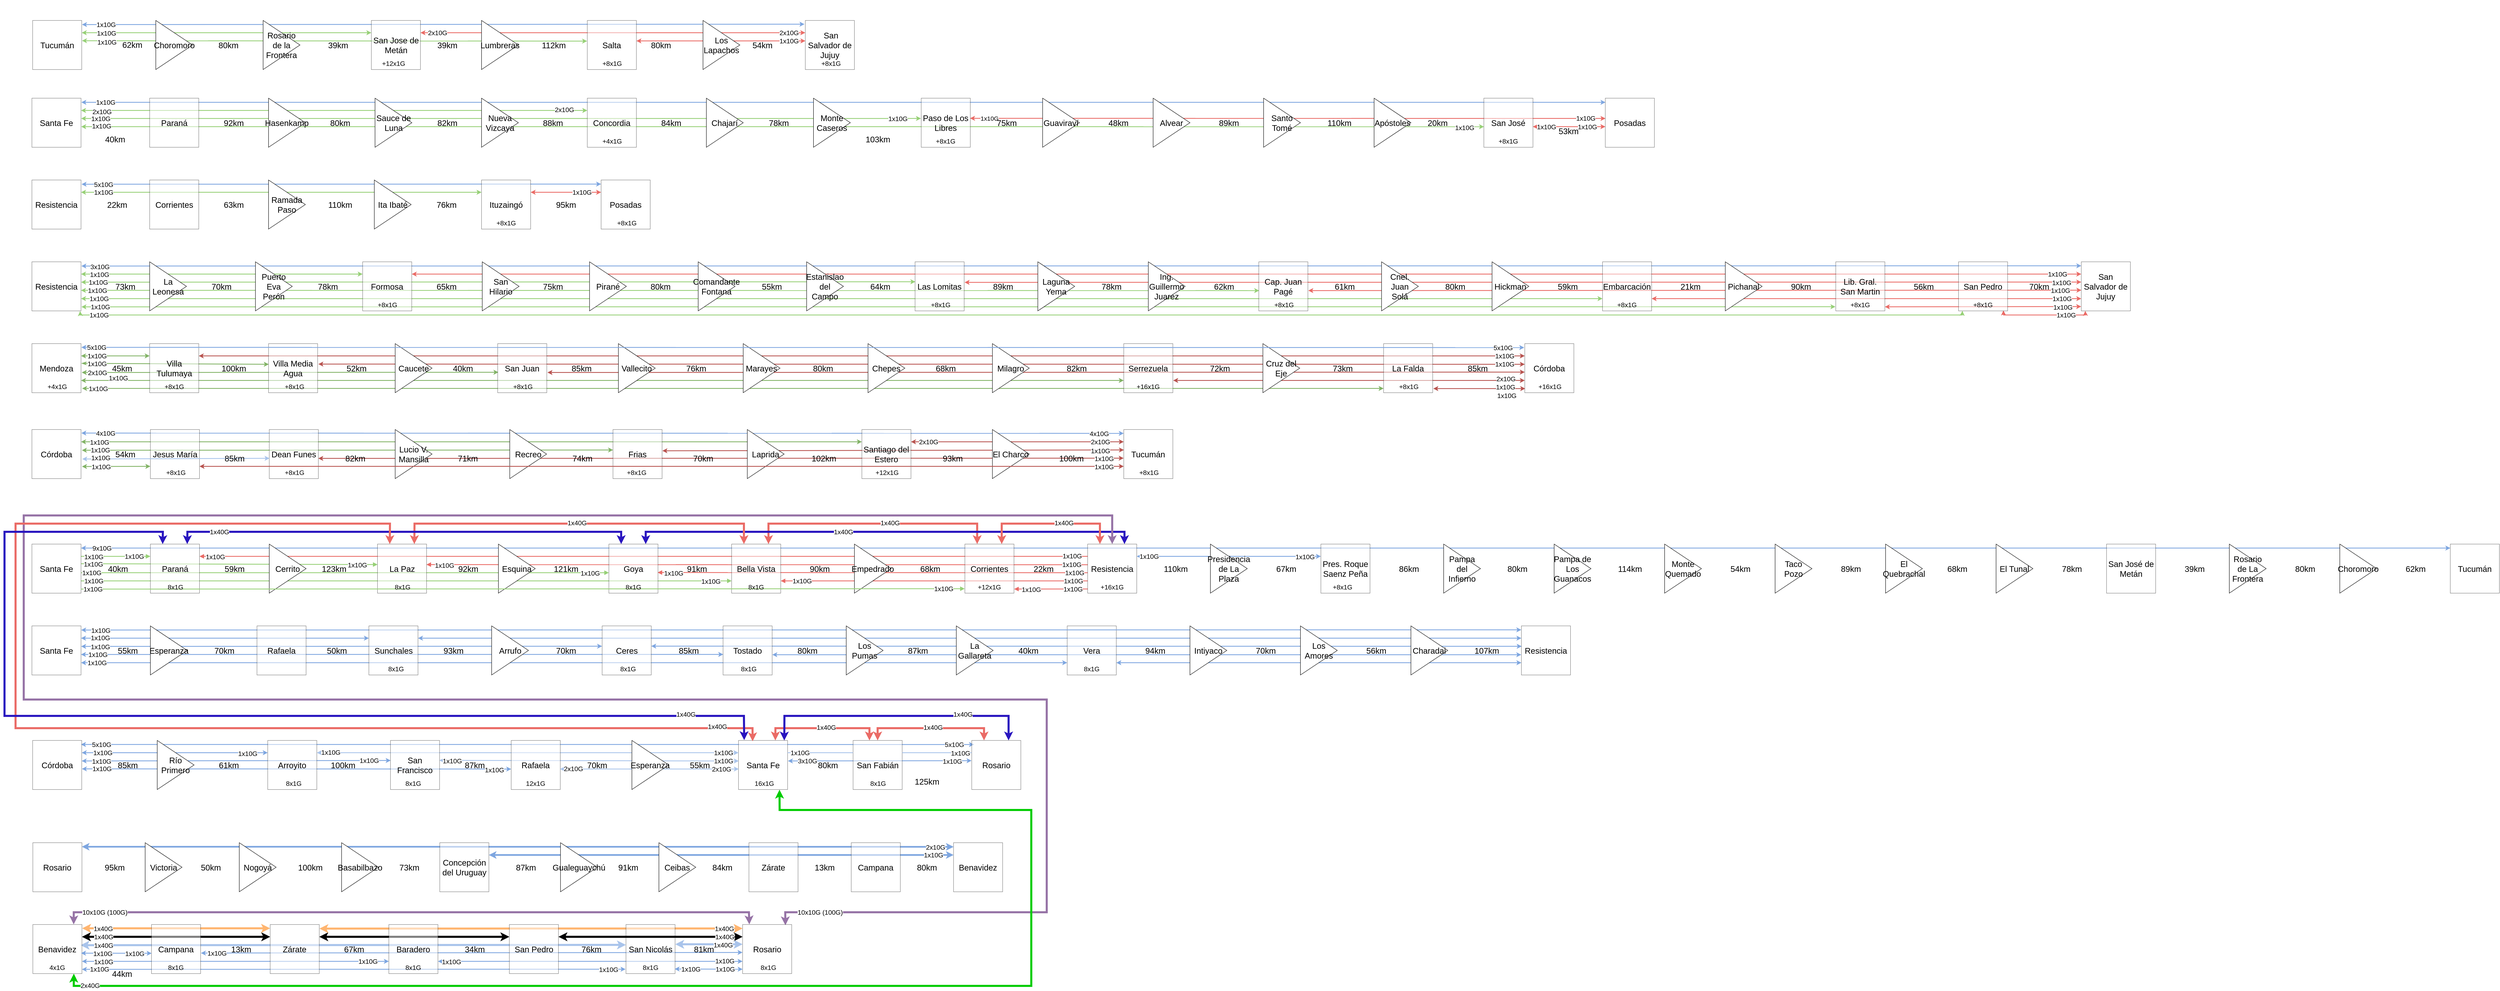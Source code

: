 <mxfile version="26.2.14" pages="2">
  <diagram id="fgmWM0CGOGBfP12Hs8Uh" name="Largo alcance">
    <mxGraphModel dx="5527" dy="4693" grid="1" gridSize="10" guides="1" tooltips="1" connect="1" arrows="1" fold="1" page="0" pageScale="1" pageWidth="1169" pageHeight="827" math="0" shadow="0">
      <root>
        <mxCell id="0" />
        <mxCell id="1" parent="0" />
        <mxCell id="derDAR-jlTuoV06ArYjG-137" value="" style="endArrow=classic;html=1;rounded=0;entryX=1;entryY=0.25;entryDx=0;entryDy=0;exitX=0;exitY=0.25;exitDx=0;exitDy=0;strokeWidth=2;strokeColor=#7EA6E0;startArrow=classic;startFill=1;endFill=1;" parent="1" source="derDAR-jlTuoV06ArYjG-106" target="derDAR-jlTuoV06ArYjG-105" edge="1">
          <mxGeometry width="50" height="50" relative="1" as="geometry">
            <mxPoint x="-290" y="-250" as="sourcePoint" />
            <mxPoint x="-240" y="-300" as="targetPoint" />
          </mxGeometry>
        </mxCell>
        <mxCell id="derDAR-jlTuoV06ArYjG-141" value="1x10G" style="edgeLabel;html=1;align=center;verticalAlign=middle;resizable=0;points=[];fontSize=16;" parent="derDAR-jlTuoV06ArYjG-137" vertex="1" connectable="0">
          <mxGeometry x="0.964" y="-1" relative="1" as="geometry">
            <mxPoint x="34" as="offset" />
          </mxGeometry>
        </mxCell>
        <mxCell id="derDAR-jlTuoV06ArYjG-138" value="" style="endArrow=classic;html=1;rounded=0;entryX=1.002;entryY=0.418;entryDx=0;entryDy=0;entryPerimeter=0;exitX=-0.001;exitY=0.414;exitDx=0;exitDy=0;exitPerimeter=0;strokeWidth=2;strokeColor=#7EA6E0;startArrow=classic;startFill=1;endFill=1;" parent="1" source="derDAR-jlTuoV06ArYjG-109" target="derDAR-jlTuoV06ArYjG-105" edge="1">
          <mxGeometry width="50" height="50" relative="1" as="geometry">
            <mxPoint x="-110" y="-310" as="sourcePoint" />
            <mxPoint x="-60" y="-360" as="targetPoint" />
          </mxGeometry>
        </mxCell>
        <mxCell id="derDAR-jlTuoV06ArYjG-142" value="1x10G" style="edgeLabel;html=1;align=center;verticalAlign=middle;resizable=0;points=[];fontSize=16;" parent="derDAR-jlTuoV06ArYjG-138" vertex="1" connectable="0">
          <mxGeometry x="0.949" y="1" relative="1" as="geometry">
            <mxPoint x="14" as="offset" />
          </mxGeometry>
        </mxCell>
        <mxCell id="WdJKAtVXLArL_vblOY0r-111" value="" style="endArrow=classic;startArrow=classic;html=1;rounded=0;exitX=1;exitY=0.25;exitDx=0;exitDy=0;entryX=0;entryY=0.25;entryDx=0;entryDy=0;strokeWidth=2;strokeColor=#7EA6E0;" parent="1" source="derDAR-jlTuoV06ArYjG-158" target="derDAR-jlTuoV06ArYjG-160" edge="1">
          <mxGeometry width="50" height="50" relative="1" as="geometry">
            <mxPoint x="2280" y="-430" as="sourcePoint" />
            <mxPoint x="2330" y="-480" as="targetPoint" />
          </mxGeometry>
        </mxCell>
        <mxCell id="WdJKAtVXLArL_vblOY0r-112" value="1x10G" style="edgeLabel;html=1;align=center;verticalAlign=middle;resizable=0;points=[];fontSize=16;" parent="WdJKAtVXLArL_vblOY0r-111" connectable="0" vertex="1">
          <mxGeometry x="-0.897" relative="1" as="geometry">
            <mxPoint x="7" as="offset" />
          </mxGeometry>
        </mxCell>
        <mxCell id="WdJKAtVXLArL_vblOY0r-113" value="1x10G" style="edgeLabel;html=1;align=center;verticalAlign=middle;resizable=0;points=[];fontSize=16;" parent="WdJKAtVXLArL_vblOY0r-111" connectable="0" vertex="1">
          <mxGeometry x="0.826" y="-1" relative="1" as="geometry">
            <mxPoint as="offset" />
          </mxGeometry>
        </mxCell>
        <mxCell id="WdJKAtVXLArL_vblOY0r-84" value="" style="endArrow=classic;startArrow=classic;html=1;rounded=0;exitX=1;exitY=0.75;exitDx=0;exitDy=0;entryX=0;entryY=0.75;entryDx=0;entryDy=0;strokeWidth=2;strokeColor=#7EA6E0;" parent="1" source="bvc9CFFoaP-CwiDLj_zU-107" target="bvc9CFFoaP-CwiDLj_zU-105" edge="1">
          <mxGeometry width="50" height="50" relative="1" as="geometry">
            <mxPoint x="426.75" y="600" as="sourcePoint" />
            <mxPoint x="1062.381" y="570" as="targetPoint" />
          </mxGeometry>
        </mxCell>
        <mxCell id="WdJKAtVXLArL_vblOY0r-85" value="1x10G" style="edgeLabel;html=1;align=center;verticalAlign=middle;resizable=0;points=[];fontSize=16;" parent="WdJKAtVXLArL_vblOY0r-84" connectable="0" vertex="1">
          <mxGeometry x="0.844" y="1" relative="1" as="geometry">
            <mxPoint x="14" as="offset" />
          </mxGeometry>
        </mxCell>
        <mxCell id="WdJKAtVXLArL_vblOY0r-161" value="1x10G" style="edgeLabel;html=1;align=center;verticalAlign=middle;resizable=0;points=[];fontSize=16;" parent="WdJKAtVXLArL_vblOY0r-84" connectable="0" vertex="1">
          <mxGeometry x="-0.913" y="-1" relative="1" as="geometry">
            <mxPoint as="offset" />
          </mxGeometry>
        </mxCell>
        <mxCell id="WdJKAtVXLArL_vblOY0r-83" value="" style="endArrow=classic;startArrow=classic;html=1;rounded=0;exitX=1;exitY=0.75;exitDx=0;exitDy=0;entryX=0;entryY=0.75;entryDx=0;entryDy=0;strokeWidth=2;strokeColor=#7EA6E0;" parent="1" source="bvc9CFFoaP-CwiDLj_zU-101" target="bvc9CFFoaP-CwiDLj_zU-107" edge="1">
          <mxGeometry width="50" height="50" relative="1" as="geometry">
            <mxPoint x="-440" y="570" as="sourcePoint" />
            <mxPoint x="178.571" y="580" as="targetPoint" />
          </mxGeometry>
        </mxCell>
        <mxCell id="WdJKAtVXLArL_vblOY0r-90" value="1x10G" style="edgeLabel;html=1;align=center;verticalAlign=middle;resizable=0;points=[];fontSize=16;" parent="WdJKAtVXLArL_vblOY0r-83" connectable="0" vertex="1">
          <mxGeometry x="-0.862" y="-1" relative="1" as="geometry">
            <mxPoint as="offset" />
          </mxGeometry>
        </mxCell>
        <mxCell id="WdJKAtVXLArL_vblOY0r-162" value="1x10G" style="edgeLabel;html=1;align=center;verticalAlign=middle;resizable=0;points=[];fontSize=16;" parent="WdJKAtVXLArL_vblOY0r-83" connectable="0" vertex="1">
          <mxGeometry x="0.861" relative="1" as="geometry">
            <mxPoint as="offset" />
          </mxGeometry>
        </mxCell>
        <mxCell id="WdJKAtVXLArL_vblOY0r-86" value="" style="endArrow=classic;startArrow=classic;html=1;rounded=0;exitX=0.999;exitY=0.913;exitDx=0;exitDy=0;exitPerimeter=0;entryX=-0.009;entryY=0.91;entryDx=0;entryDy=0;entryPerimeter=0;strokeWidth=2;strokeColor=#7EA6E0;" parent="1" source="bvc9CFFoaP-CwiDLj_zU-101" target="bvc9CFFoaP-CwiDLj_zU-104" edge="1">
          <mxGeometry width="50" height="50" relative="1" as="geometry">
            <mxPoint x="-473.25" y="600" as="sourcePoint" />
            <mxPoint x="796.19" y="580" as="targetPoint" />
          </mxGeometry>
        </mxCell>
        <mxCell id="WdJKAtVXLArL_vblOY0r-89" value="1x10G" style="edgeLabel;html=1;align=center;verticalAlign=middle;resizable=0;points=[];fontSize=16;" parent="WdJKAtVXLArL_vblOY0r-86" connectable="0" vertex="1">
          <mxGeometry x="-0.935" y="1" relative="1" as="geometry">
            <mxPoint as="offset" />
          </mxGeometry>
        </mxCell>
        <mxCell id="WdJKAtVXLArL_vblOY0r-160" value="1x10G" style="edgeLabel;html=1;align=center;verticalAlign=middle;resizable=0;points=[];fontSize=16;" parent="WdJKAtVXLArL_vblOY0r-86" connectable="0" vertex="1">
          <mxGeometry x="0.915" y="-1" relative="1" as="geometry">
            <mxPoint x="15" as="offset" />
          </mxGeometry>
        </mxCell>
        <mxCell id="WdJKAtVXLArL_vblOY0r-82" value="" style="endArrow=classic;startArrow=classic;html=1;rounded=0;exitX=1.006;exitY=0.581;exitDx=0;exitDy=0;exitPerimeter=0;strokeWidth=2;entryX=-0.001;entryY=0.569;entryDx=0;entryDy=0;entryPerimeter=0;strokeColor=#7EA6E0;" parent="1" source="bvc9CFFoaP-CwiDLj_zU-106" target="bvc9CFFoaP-CwiDLj_zU-105" edge="1">
          <mxGeometry width="50" height="50" relative="1" as="geometry">
            <mxPoint x="-190" y="570" as="sourcePoint" />
            <mxPoint x="1080" y="560" as="targetPoint" />
          </mxGeometry>
        </mxCell>
        <mxCell id="WdJKAtVXLArL_vblOY0r-163" value="1x10G" style="edgeLabel;html=1;align=center;verticalAlign=middle;resizable=0;points=[];fontSize=16;" parent="WdJKAtVXLArL_vblOY0r-82" connectable="0" vertex="1">
          <mxGeometry x="-0.942" relative="1" as="geometry">
            <mxPoint as="offset" />
          </mxGeometry>
        </mxCell>
        <mxCell id="bvc9CFFoaP-CwiDLj_zU-132" value="" style="endArrow=classic;startArrow=classic;html=1;rounded=0;entryX=-0.002;entryY=0.415;entryDx=0;entryDy=0;entryPerimeter=0;exitX=0.972;exitY=0.421;exitDx=0;exitDy=0;exitPerimeter=0;strokeWidth=5;strokeColor=#A9C4EB;" parent="1" source="bvc9CFFoaP-CwiDLj_zU-101" target="bvc9CFFoaP-CwiDLj_zU-104" edge="1">
          <mxGeometry width="50" height="50" relative="1" as="geometry">
            <mxPoint x="912.25" y="410" as="sourcePoint" />
            <mxPoint x="962.25" y="360" as="targetPoint" />
          </mxGeometry>
        </mxCell>
        <mxCell id="bvc9CFFoaP-CwiDLj_zU-133" value="1x40G" style="edgeLabel;html=1;align=center;verticalAlign=middle;resizable=0;points=[];fontSize=16;" parent="bvc9CFFoaP-CwiDLj_zU-132" connectable="0" vertex="1">
          <mxGeometry x="-0.917" relative="1" as="geometry">
            <mxPoint as="offset" />
          </mxGeometry>
        </mxCell>
        <mxCell id="pa8A7QPhWsZJzUELJAf0-18" value="" style="endArrow=classic;startArrow=classic;html=1;rounded=0;exitX=1;exitY=0.25;exitDx=0;exitDy=0;entryX=0;entryY=0.25;entryDx=0;entryDy=0;strokeWidth=2;strokeColor=#97D077;" parent="1" source="pa8A7QPhWsZJzUELJAf0-1" target="pa8A7QPhWsZJzUELJAf0-3" edge="1">
          <mxGeometry width="50" height="50" relative="1" as="geometry">
            <mxPoint x="-210" y="-1990" as="sourcePoint" />
            <mxPoint x="1027" y="-1990" as="targetPoint" />
          </mxGeometry>
        </mxCell>
        <mxCell id="pa8A7QPhWsZJzUELJAf0-7" value="" style="endArrow=classic;startArrow=classic;html=1;rounded=0;entryX=-0.017;entryY=0.076;entryDx=0;entryDy=0;exitX=1.005;exitY=0.084;exitDx=0;exitDy=0;strokeWidth=2;strokeColor=#7EA6E0;exitPerimeter=0;entryPerimeter=0;" parent="1" source="pa8A7QPhWsZJzUELJAf0-1" target="pa8A7QPhWsZJzUELJAf0-2" edge="1">
          <mxGeometry width="50" height="50" relative="1" as="geometry">
            <mxPoint x="-130" y="-1870" as="sourcePoint" />
            <mxPoint x="3594" y="-1870" as="targetPoint" />
          </mxGeometry>
        </mxCell>
        <mxCell id="pa8A7QPhWsZJzUELJAf0-8" value="1x10G" style="edgeLabel;html=1;align=center;verticalAlign=middle;resizable=0;points=[];fontSize=16;" parent="pa8A7QPhWsZJzUELJAf0-7" connectable="0" vertex="1">
          <mxGeometry x="-0.968" relative="1" as="geometry">
            <mxPoint x="30" as="offset" />
          </mxGeometry>
        </mxCell>
        <mxCell id="WdJKAtVXLArL_vblOY0r-62" value="" style="endArrow=classic;html=1;rounded=0;exitX=0.984;exitY=0.082;exitDx=0;exitDy=0;exitPerimeter=0;strokeWidth=2;strokeColor=#7EA6E0;entryX=0.046;entryY=0.083;entryDx=0;entryDy=0;entryPerimeter=0;startArrow=classic;startFill=1;endFill=1;" parent="1" source="WdJKAtVXLArL_vblOY0r-65" target="derDAR-jlTuoV06ArYjG-57" edge="1">
          <mxGeometry width="50" height="50" relative="1" as="geometry">
            <mxPoint x="226.25" y="100" as="sourcePoint" />
            <mxPoint x="1086.75" y="30" as="targetPoint" />
          </mxGeometry>
        </mxCell>
        <mxCell id="WdJKAtVXLArL_vblOY0r-63" value="5x10G" style="edgeLabel;html=1;align=center;verticalAlign=middle;resizable=0;points=[];fontSize=16;" parent="WdJKAtVXLArL_vblOY0r-62" connectable="0" vertex="1">
          <mxGeometry x="0.937" relative="1" as="geometry">
            <mxPoint x="20" as="offset" />
          </mxGeometry>
        </mxCell>
        <mxCell id="WdJKAtVXLArL_vblOY0r-64" value="5x10G" style="edgeLabel;html=1;align=center;verticalAlign=middle;resizable=0;points=[];fontSize=16;" parent="WdJKAtVXLArL_vblOY0r-62" connectable="0" vertex="1">
          <mxGeometry x="-0.983" relative="1" as="geometry">
            <mxPoint x="31" as="offset" />
          </mxGeometry>
        </mxCell>
        <mxCell id="derDAR-jlTuoV06ArYjG-78" value="" style="endArrow=classic;html=1;rounded=0;entryX=-0.004;entryY=0.412;entryDx=0;entryDy=0;entryPerimeter=0;exitX=1.006;exitY=0.418;exitDx=0;exitDy=0;exitPerimeter=0;strokeWidth=2;strokeColor=#7EA6E0;startArrow=classic;startFill=1;endFill=1;" parent="1" source="derDAR-jlTuoV06ArYjG-55" target="derDAR-jlTuoV06ArYjG-57" edge="1">
          <mxGeometry width="50" height="50" relative="1" as="geometry">
            <mxPoint x="1596.75" y="130" as="sourcePoint" />
            <mxPoint x="1646.75" y="80" as="targetPoint" />
          </mxGeometry>
        </mxCell>
        <mxCell id="derDAR-jlTuoV06ArYjG-80" value="3x10G" style="edgeLabel;html=1;align=center;verticalAlign=middle;resizable=0;points=[];fontSize=16;" parent="derDAR-jlTuoV06ArYjG-78" vertex="1" connectable="0">
          <mxGeometry x="-0.948" relative="1" as="geometry">
            <mxPoint x="36" as="offset" />
          </mxGeometry>
        </mxCell>
        <mxCell id="WdJKAtVXLArL_vblOY0r-171" value="1x10G" style="edgeLabel;html=1;align=center;verticalAlign=middle;resizable=0;points=[];fontSize=16;" parent="derDAR-jlTuoV06ArYjG-78" connectable="0" vertex="1">
          <mxGeometry x="0.79" y="-1" relative="1" as="geometry">
            <mxPoint as="offset" />
          </mxGeometry>
        </mxCell>
        <mxCell id="pa8A7QPhWsZJzUELJAf0-19" value="" style="endArrow=classic;startArrow=classic;html=1;rounded=0;exitX=1.005;exitY=0.413;exitDx=0;exitDy=0;entryX=-0.004;entryY=0.421;entryDx=0;entryDy=0;strokeWidth=2;strokeColor=#97D077;entryPerimeter=0;exitPerimeter=0;" parent="1" source="pa8A7QPhWsZJzUELJAf0-1" target="pa8A7QPhWsZJzUELJAf0-4" edge="1">
          <mxGeometry width="50" height="50" relative="1" as="geometry">
            <mxPoint x="70" y="-1930" as="sourcePoint" />
            <mxPoint x="1307" y="-1930" as="targetPoint" />
          </mxGeometry>
        </mxCell>
        <mxCell id="pa8A7QPhWsZJzUELJAf0-46" value="" style="endArrow=classic;startArrow=classic;html=1;rounded=0;exitX=0.25;exitY=0;exitDx=0;exitDy=0;entryX=0.75;entryY=0;entryDx=0;entryDy=0;strokeWidth=5;fillColor=#f8cecc;strokeColor=#EA6B66;" parent="1" source="derDAR-jlTuoV06ArYjG-157" target="derDAR-jlTuoV06ArYjG-155" edge="1">
          <mxGeometry width="50" height="50" relative="1" as="geometry">
            <mxPoint x="2275" y="-450" as="sourcePoint" />
            <mxPoint x="1440" y="-450" as="targetPoint" />
            <Array as="points">
              <mxPoint x="1670" y="-510" />
              <mxPoint x="1160" y="-510" />
            </Array>
          </mxGeometry>
        </mxCell>
        <mxCell id="pa8A7QPhWsZJzUELJAf0-59" value="" style="endArrow=classic;startArrow=classic;html=1;rounded=0;exitX=0.75;exitY=0;exitDx=0;exitDy=0;entryX=0.75;entryY=0;entryDx=0;entryDy=0;fillColor=#dae8fc;strokeColor=#2915BF;strokeWidth=5;" parent="1" source="derDAR-jlTuoV06ArYjG-158" target="derDAR-jlTuoV06ArYjG-154" edge="1">
          <mxGeometry width="50" height="50" relative="1" as="geometry">
            <mxPoint x="2370" y="-420" as="sourcePoint" />
            <mxPoint x="1310" y="-420" as="targetPoint" />
            <Array as="points">
              <mxPoint x="2030" y="-490" />
              <mxPoint x="860" y="-490" />
            </Array>
          </mxGeometry>
        </mxCell>
        <mxCell id="pa8A7QPhWsZJzUELJAf0-31" value="" style="endArrow=classic;startArrow=classic;html=1;rounded=0;fillColor=#e1d5e7;strokeColor=#9673a6;strokeWidth=5;exitX=0.5;exitY=0;exitDx=0;exitDy=0;entryX=0.872;entryY=0.016;entryDx=0;entryDy=0;entryPerimeter=0;" parent="1" source="derDAR-jlTuoV06ArYjG-158" target="bvc9CFFoaP-CwiDLj_zU-105" edge="1">
          <mxGeometry width="50" height="50" relative="1" as="geometry">
            <mxPoint x="2010" y="-470" as="sourcePoint" />
            <mxPoint x="1430" y="520" as="targetPoint" />
            <Array as="points">
              <mxPoint x="2000" y="-530" />
              <mxPoint x="-660" y="-530" />
              <mxPoint x="-660" y="-80" />
              <mxPoint x="1840" y="-80" />
              <mxPoint x="1840" y="440" />
              <mxPoint x="1201" y="440" />
            </Array>
          </mxGeometry>
        </mxCell>
        <mxCell id="pa8A7QPhWsZJzUELJAf0-44" value="" style="endArrow=classic;startArrow=classic;html=1;rounded=0;exitX=0.25;exitY=0;exitDx=0;exitDy=0;entryX=0.75;entryY=0;entryDx=0;entryDy=0;strokeWidth=5;fillColor=#f8cecc;strokeColor=#EA6B66;" parent="1" source="derDAR-jlTuoV06ArYjG-155" target="derDAR-jlTuoV06ArYjG-152" edge="1">
          <mxGeometry width="50" height="50" relative="1" as="geometry">
            <mxPoint x="730" y="-450" as="sourcePoint" />
            <mxPoint x="470" y="-450" as="targetPoint" />
            <Array as="points">
              <mxPoint x="1100" y="-510" />
              <mxPoint x="295" y="-510" />
            </Array>
          </mxGeometry>
        </mxCell>
        <mxCell id="pa8A7QPhWsZJzUELJAf0-60" value="1x40G" style="edgeLabel;html=1;align=center;verticalAlign=middle;resizable=0;points=[];fontSize=16;" parent="1" connectable="0" vertex="1">
          <mxGeometry x="1343.25" y="-500" as="geometry">
            <mxPoint x="-1" y="10" as="offset" />
          </mxGeometry>
        </mxCell>
        <mxCell id="bvc9CFFoaP-CwiDLj_zU-127" value="" style="endArrow=classic;startArrow=classic;html=1;rounded=0;exitX=1;exitY=0.25;exitDx=0;exitDy=0;strokeWidth=5;entryX=0;entryY=0.25;entryDx=0;entryDy=0;" parent="1" source="bvc9CFFoaP-CwiDLj_zU-102" target="bvc9CFFoaP-CwiDLj_zU-103" edge="1">
          <mxGeometry width="50" height="50" relative="1" as="geometry">
            <mxPoint x="12.25" y="430" as="sourcePoint" />
            <mxPoint x="522.25" y="500" as="targetPoint" />
          </mxGeometry>
        </mxCell>
        <mxCell id="bvc9CFFoaP-CwiDLj_zU-134" value="" style="endArrow=classic;startArrow=classic;html=1;rounded=0;entryX=0;entryY=0.402;entryDx=0;entryDy=0;entryPerimeter=0;exitX=1.004;exitY=0.402;exitDx=0;exitDy=0;exitPerimeter=0;strokeWidth=5;strokeColor=#A9C4EB;" parent="1" source="bvc9CFFoaP-CwiDLj_zU-104" target="bvc9CFFoaP-CwiDLj_zU-105" edge="1">
          <mxGeometry width="50" height="50" relative="1" as="geometry">
            <mxPoint x="942.25" y="410" as="sourcePoint" />
            <mxPoint x="992.25" y="360" as="targetPoint" />
          </mxGeometry>
        </mxCell>
        <mxCell id="bvc9CFFoaP-CwiDLj_zU-135" value="1x40G" style="edgeLabel;html=1;align=center;verticalAlign=middle;resizable=0;points=[];fontSize=16;" parent="bvc9CFFoaP-CwiDLj_zU-134" connectable="0" vertex="1">
          <mxGeometry x="0.42" y="-2" relative="1" as="geometry">
            <mxPoint as="offset" />
          </mxGeometry>
        </mxCell>
        <mxCell id="pa8A7QPhWsZJzUELJAf0-57" value="" style="endArrow=classic;startArrow=classic;html=1;rounded=0;exitX=0.25;exitY=0;exitDx=0;exitDy=0;entryX=0.75;entryY=0;entryDx=0;entryDy=0;fillColor=#dae8fc;strokeColor=#2915BF;strokeWidth=5;" parent="1" source="derDAR-jlTuoV06ArYjG-154" target="derDAR-jlTuoV06ArYjG-150" edge="1">
          <mxGeometry width="50" height="50" relative="1" as="geometry">
            <mxPoint x="630" y="-330" as="sourcePoint" />
            <mxPoint x="60" y="-330" as="targetPoint" />
            <Array as="points">
              <mxPoint x="800" y="-490" />
              <mxPoint x="-260" y="-490" />
            </Array>
          </mxGeometry>
        </mxCell>
        <mxCell id="WdJKAtVXLArL_vblOY0r-91" value="1x40G" style="edgeLabel;html=1;align=center;verticalAlign=middle;resizable=0;points=[];fontSize=16;" parent="pa8A7QPhWsZJzUELJAf0-57" connectable="0" vertex="1">
          <mxGeometry x="0.807" relative="1" as="geometry">
            <mxPoint as="offset" />
          </mxGeometry>
        </mxCell>
        <mxCell id="bvc9CFFoaP-CwiDLj_zU-126" value="" style="endArrow=classic;startArrow=classic;html=1;rounded=0;entryX=0;entryY=0.25;entryDx=0;entryDy=0;strokeWidth=5;" parent="1" target="bvc9CFFoaP-CwiDLj_zU-102" edge="1">
          <mxGeometry width="50" height="50" relative="1" as="geometry">
            <mxPoint x="-517.75" y="500" as="sourcePoint" />
            <mxPoint x="-127.75" y="590" as="targetPoint" />
          </mxGeometry>
        </mxCell>
        <mxCell id="bvc9CFFoaP-CwiDLj_zU-128" value="1x40G" style="edgeLabel;html=1;align=center;verticalAlign=middle;resizable=0;points=[];fontSize=16;" parent="bvc9CFFoaP-CwiDLj_zU-126" connectable="0" vertex="1">
          <mxGeometry x="-0.828" relative="1" as="geometry">
            <mxPoint x="13" as="offset" />
          </mxGeometry>
        </mxCell>
        <mxCell id="bvc9CFFoaP-CwiDLj_zU-123" value="" style="endArrow=classic;startArrow=classic;html=1;rounded=0;exitX=1.003;exitY=0.083;exitDx=0;exitDy=0;exitPerimeter=0;entryX=0;entryY=0.08;entryDx=0;entryDy=0;entryPerimeter=0;strokeWidth=5;strokeColor=#FFB570;" parent="1" source="bvc9CFFoaP-CwiDLj_zU-102" target="bvc9CFFoaP-CwiDLj_zU-105" edge="1">
          <mxGeometry width="50" height="50" relative="1" as="geometry">
            <mxPoint x="32.25" y="440" as="sourcePoint" />
            <mxPoint x="82.25" y="390" as="targetPoint" />
          </mxGeometry>
        </mxCell>
        <mxCell id="bvc9CFFoaP-CwiDLj_zU-137" value="1x40G" style="edgeLabel;html=1;align=center;verticalAlign=middle;resizable=0;points=[];fontSize=16;" parent="bvc9CFFoaP-CwiDLj_zU-123" connectable="0" vertex="1">
          <mxGeometry x="0.885" relative="1" as="geometry">
            <mxPoint x="15" as="offset" />
          </mxGeometry>
        </mxCell>
        <mxCell id="bvc9CFFoaP-CwiDLj_zU-122" value="" style="endArrow=classic;startArrow=classic;html=1;rounded=0;exitX=1.004;exitY=0.077;exitDx=0;exitDy=0;exitPerimeter=0;entryX=-0.002;entryY=0.077;entryDx=0;entryDy=0;entryPerimeter=0;strokeWidth=5;strokeColor=#FFB570;" parent="1" source="bvc9CFFoaP-CwiDLj_zU-101" target="bvc9CFFoaP-CwiDLj_zU-102" edge="1">
          <mxGeometry width="50" height="50" relative="1" as="geometry">
            <mxPoint x="-227.75" y="520" as="sourcePoint" />
            <mxPoint x="-107.75" y="490" as="targetPoint" />
          </mxGeometry>
        </mxCell>
        <mxCell id="bvc9CFFoaP-CwiDLj_zU-124" value="1x40G" style="edgeLabel;html=1;align=center;verticalAlign=middle;resizable=0;points=[];fontSize=16;" parent="bvc9CFFoaP-CwiDLj_zU-122" connectable="0" vertex="1">
          <mxGeometry x="-0.778" y="-1" relative="1" as="geometry">
            <mxPoint as="offset" />
          </mxGeometry>
        </mxCell>
        <mxCell id="pa8A7QPhWsZJzUELJAf0-22" value="" style="endArrow=classic;html=1;rounded=0;exitX=0;exitY=0.25;exitDx=0;exitDy=0;entryX=1;entryY=0.25;entryDx=0;entryDy=0;strokeWidth=2;strokeColor=#EA6B66;startArrow=classic;startFill=1;" parent="1" source="pa8A7QPhWsZJzUELJAf0-2" target="pa8A7QPhWsZJzUELJAf0-3" edge="1">
          <mxGeometry width="50" height="50" relative="1" as="geometry">
            <mxPoint x="792" y="-1960" as="sourcePoint" />
            <mxPoint x="620" y="-1960" as="targetPoint" />
          </mxGeometry>
        </mxCell>
        <mxCell id="pa8A7QPhWsZJzUELJAf0-23" value="2x10G" style="edgeLabel;html=1;align=center;verticalAlign=middle;resizable=0;points=[];fontSize=16;" parent="pa8A7QPhWsZJzUELJAf0-22" connectable="0" vertex="1">
          <mxGeometry x="-0.689" relative="1" as="geometry">
            <mxPoint x="106" as="offset" />
          </mxGeometry>
        </mxCell>
        <mxCell id="WdJKAtVXLArL_vblOY0r-110" value="2x10G" style="edgeLabel;html=1;align=center;verticalAlign=middle;resizable=0;points=[];fontSize=16;" parent="pa8A7QPhWsZJzUELJAf0-22" connectable="0" vertex="1">
          <mxGeometry x="0.943" relative="1" as="geometry">
            <mxPoint x="14" as="offset" />
          </mxGeometry>
        </mxCell>
        <mxCell id="bvc9CFFoaP-CwiDLj_zU-107" value="Baradero" style="whiteSpace=wrap;html=1;aspect=fixed;opacity=50;fontSize=20;" parent="1" vertex="1">
          <mxGeometry x="232.25" y="470" width="120" height="120" as="geometry" />
        </mxCell>
        <mxCell id="pa8A7QPhWsZJzUELJAf0-24" value="" style="endArrow=classic;html=1;rounded=0;exitX=0.002;exitY=0.417;exitDx=0;exitDy=0;entryX=1;entryY=0.417;entryDx=0;entryDy=0;strokeWidth=2;strokeColor=#EA6B66;startArrow=classic;startFill=1;exitPerimeter=0;entryPerimeter=0;" parent="1" source="pa8A7QPhWsZJzUELJAf0-2" target="pa8A7QPhWsZJzUELJAf0-4" edge="1">
          <mxGeometry width="50" height="50" relative="1" as="geometry">
            <mxPoint x="1262" y="-1940" as="sourcePoint" />
            <mxPoint x="1090" y="-1940" as="targetPoint" />
          </mxGeometry>
        </mxCell>
        <mxCell id="pa8A7QPhWsZJzUELJAf0-25" value="1x10G" style="edgeLabel;html=1;align=center;verticalAlign=middle;resizable=0;points=[];fontSize=16;" parent="pa8A7QPhWsZJzUELJAf0-24" connectable="0" vertex="1">
          <mxGeometry x="-0.689" relative="1" as="geometry">
            <mxPoint x="24" as="offset" />
          </mxGeometry>
        </mxCell>
        <mxCell id="bvc9CFFoaP-CwiDLj_zU-101" value="Benavidez" style="whiteSpace=wrap;html=1;aspect=fixed;opacity=50;fontSize=20;" parent="1" vertex="1">
          <mxGeometry x="-637.75" y="470" width="120" height="120" as="geometry" />
        </mxCell>
        <mxCell id="pa8A7QPhWsZJzUELJAf0-17" value="54km" style="text;html=1;align=center;verticalAlign=middle;resizable=0;points=[];autosize=1;strokeColor=none;fillColor=none;fontSize=20;" parent="1" vertex="1">
          <mxGeometry x="1109.5" y="-1700" width="70" height="40" as="geometry" />
        </mxCell>
        <mxCell id="derDAR-jlTuoV06ArYjG-96" value="" style="endArrow=classic;html=1;rounded=0;entryX=1;entryY=0.25;entryDx=0;entryDy=0;exitX=0;exitY=0.25;exitDx=0;exitDy=0;strokeWidth=4;strokeColor=#7EA6E0;startArrow=classic;startFill=1;endFill=1;fontSize=16;" parent="1" source="derDAR-jlTuoV06ArYjG-87" target="derDAR-jlTuoV06ArYjG-65" edge="1">
          <mxGeometry width="50" height="50" relative="1" as="geometry">
            <mxPoint x="822.25" y="490" as="sourcePoint" />
            <mxPoint x="492.25" y="300" as="targetPoint" />
          </mxGeometry>
        </mxCell>
        <mxCell id="derDAR-jlTuoV06ArYjG-97" value="1x10G" style="edgeLabel;html=1;align=center;verticalAlign=middle;resizable=0;points=[];fontSize=16;" parent="derDAR-jlTuoV06ArYjG-96" vertex="1" connectable="0">
          <mxGeometry x="-0.901" relative="1" as="geometry">
            <mxPoint x="6" as="offset" />
          </mxGeometry>
        </mxCell>
        <mxCell id="derDAR-jlTuoV06ArYjG-88" value="" style="endArrow=classic;html=1;rounded=0;entryX=0.999;entryY=0.082;entryDx=0;entryDy=0;entryPerimeter=0;exitX=0.001;exitY=0.084;exitDx=0;exitDy=0;exitPerimeter=0;strokeWidth=4;strokeColor=#7EA6E0;startArrow=classic;startFill=1;endFill=1;" parent="1" source="derDAR-jlTuoV06ArYjG-87" target="derDAR-jlTuoV06ArYjG-58" edge="1">
          <mxGeometry width="50" height="50" relative="1" as="geometry">
            <mxPoint x="-77.75" y="560" as="sourcePoint" />
            <mxPoint x="-27.75" y="510" as="targetPoint" />
          </mxGeometry>
        </mxCell>
        <mxCell id="derDAR-jlTuoV06ArYjG-89" value="2x10G" style="edgeLabel;html=1;align=center;verticalAlign=middle;resizable=0;points=[];fontSize=16;" parent="derDAR-jlTuoV06ArYjG-88" vertex="1" connectable="0">
          <mxGeometry x="-0.958" y="1" relative="1" as="geometry">
            <mxPoint as="offset" />
          </mxGeometry>
        </mxCell>
        <mxCell id="bvc9CFFoaP-CwiDLj_zU-76" value="" style="endArrow=classic;startArrow=classic;html=1;rounded=0;entryX=0.004;entryY=0.084;entryDx=0;entryDy=0;entryPerimeter=0;exitX=1.006;exitY=0.084;exitDx=0;exitDy=0;exitPerimeter=0;strokeWidth=2;strokeColor=#7EA6E0;" parent="1" source="bvc9CFFoaP-CwiDLj_zU-47" target="bvc9CFFoaP-CwiDLj_zU-75" edge="1">
          <mxGeometry width="50" height="50" relative="1" as="geometry">
            <mxPoint x="2460" y="-1550" as="sourcePoint" />
            <mxPoint x="3140" y="-1540" as="targetPoint" />
          </mxGeometry>
        </mxCell>
        <mxCell id="bvc9CFFoaP-CwiDLj_zU-77" value="1x10G" style="edgeLabel;html=1;align=center;verticalAlign=middle;resizable=0;points=[];fontSize=16;" parent="bvc9CFFoaP-CwiDLj_zU-76" vertex="1" connectable="0">
          <mxGeometry x="-0.968" relative="1" as="geometry">
            <mxPoint as="offset" />
          </mxGeometry>
        </mxCell>
        <mxCell id="bvc9CFFoaP-CwiDLj_zU-87" value="" style="endArrow=classic;startArrow=classic;html=1;rounded=0;exitX=1;exitY=0.25;exitDx=0;exitDy=0;entryX=0;entryY=0.25;entryDx=0;entryDy=0;strokeWidth=2;strokeColor=#97D077;" parent="1" source="bvc9CFFoaP-CwiDLj_zU-47" target="bvc9CFFoaP-CwiDLj_zU-61" edge="1">
          <mxGeometry width="50" height="50" relative="1" as="geometry">
            <mxPoint x="-290" y="-1420" as="sourcePoint" />
            <mxPoint x="-240" y="-1470" as="targetPoint" />
          </mxGeometry>
        </mxCell>
        <mxCell id="WdJKAtVXLArL_vblOY0r-150" value="2x10G" style="edgeLabel;html=1;align=center;verticalAlign=middle;resizable=0;points=[];fontSize=16;" parent="bvc9CFFoaP-CwiDLj_zU-87" connectable="0" vertex="1">
          <mxGeometry x="-0.918" y="-3" relative="1" as="geometry">
            <mxPoint as="offset" />
          </mxGeometry>
        </mxCell>
        <mxCell id="WdJKAtVXLArL_vblOY0r-153" value="2x10G" style="edgeLabel;html=1;align=center;verticalAlign=middle;resizable=0;points=[];fontSize=16;" parent="bvc9CFFoaP-CwiDLj_zU-87" connectable="0" vertex="1">
          <mxGeometry x="0.908" y="2" relative="1" as="geometry">
            <mxPoint as="offset" />
          </mxGeometry>
        </mxCell>
        <mxCell id="bvc9CFFoaP-CwiDLj_zU-89" value="" style="endArrow=classic;startArrow=classic;html=1;rounded=0;exitX=1.002;exitY=0.414;exitDx=0;exitDy=0;exitPerimeter=0;entryX=-0.005;entryY=0.413;entryDx=0;entryDy=0;entryPerimeter=0;strokeWidth=2;strokeColor=#97D077;" parent="1" source="bvc9CFFoaP-CwiDLj_zU-47" target="bvc9CFFoaP-CwiDLj_zU-69" edge="1">
          <mxGeometry width="50" height="50" relative="1" as="geometry">
            <mxPoint x="-501.176" y="-1480" as="sourcePoint" />
            <mxPoint x="640" y="-1430" as="targetPoint" />
          </mxGeometry>
        </mxCell>
        <mxCell id="WdJKAtVXLArL_vblOY0r-151" value="1x10G" style="edgeLabel;html=1;align=center;verticalAlign=middle;resizable=0;points=[];fontSize=16;" parent="bvc9CFFoaP-CwiDLj_zU-89" connectable="0" vertex="1">
          <mxGeometry x="-0.959" y="-2" relative="1" as="geometry">
            <mxPoint x="6" y="-2" as="offset" />
          </mxGeometry>
        </mxCell>
        <mxCell id="WdJKAtVXLArL_vblOY0r-154" value="1x10G" style="edgeLabel;html=1;align=center;verticalAlign=middle;resizable=0;points=[];fontSize=16;" parent="bvc9CFFoaP-CwiDLj_zU-89" connectable="0" vertex="1">
          <mxGeometry x="0.945" relative="1" as="geometry">
            <mxPoint as="offset" />
          </mxGeometry>
        </mxCell>
        <mxCell id="bvc9CFFoaP-CwiDLj_zU-90" value="" style="endArrow=classic;startArrow=classic;html=1;rounded=0;exitX=1.003;exitY=0.58;exitDx=0;exitDy=0;exitPerimeter=0;entryX=0.003;entryY=0.581;entryDx=0;entryDy=0;entryPerimeter=0;strokeWidth=2;strokeColor=#97D077;" parent="1" source="bvc9CFFoaP-CwiDLj_zU-47" target="bvc9CFFoaP-CwiDLj_zU-74" edge="1">
          <mxGeometry width="50" height="50" relative="1" as="geometry">
            <mxPoint x="-460" y="-1420" as="sourcePoint" />
            <mxPoint x="-60" y="-1520" as="targetPoint" />
          </mxGeometry>
        </mxCell>
        <mxCell id="WdJKAtVXLArL_vblOY0r-152" value="1x10G" style="edgeLabel;html=1;align=center;verticalAlign=middle;resizable=0;points=[];fontSize=16;" parent="bvc9CFFoaP-CwiDLj_zU-90" connectable="0" vertex="1">
          <mxGeometry x="-0.971" y="2" relative="1" as="geometry">
            <mxPoint as="offset" />
          </mxGeometry>
        </mxCell>
        <mxCell id="WdJKAtVXLArL_vblOY0r-155" value="1x10G" style="edgeLabel;html=1;align=center;verticalAlign=middle;resizable=0;points=[];fontSize=16;" parent="bvc9CFFoaP-CwiDLj_zU-90" connectable="0" vertex="1">
          <mxGeometry x="0.972" y="-2" relative="1" as="geometry">
            <mxPoint as="offset" />
          </mxGeometry>
        </mxCell>
        <mxCell id="bvc9CFFoaP-CwiDLj_zU-92" value="" style="endArrow=classic;startArrow=classic;html=1;rounded=0;entryX=0.002;entryY=0.58;entryDx=0;entryDy=0;entryPerimeter=0;exitX=0.997;exitY=0.58;exitDx=0;exitDy=0;exitPerimeter=0;strokeWidth=2;strokeColor=#EA6B66;" parent="1" source="bvc9CFFoaP-CwiDLj_zU-74" target="bvc9CFFoaP-CwiDLj_zU-75" edge="1">
          <mxGeometry width="50" height="50" relative="1" as="geometry">
            <mxPoint x="2950" y="-1570" as="sourcePoint" />
            <mxPoint x="3000" y="-1620" as="targetPoint" />
          </mxGeometry>
        </mxCell>
        <mxCell id="WdJKAtVXLArL_vblOY0r-146" value="1x10G" style="edgeLabel;html=1;align=center;verticalAlign=middle;resizable=0;points=[];fontSize=16;" parent="bvc9CFFoaP-CwiDLj_zU-92" connectable="0" vertex="1">
          <mxGeometry x="0.47" relative="1" as="geometry">
            <mxPoint x="2" as="offset" />
          </mxGeometry>
        </mxCell>
        <mxCell id="WdJKAtVXLArL_vblOY0r-147" value="1x10G" style="edgeLabel;html=1;align=center;verticalAlign=middle;resizable=0;points=[];fontSize=16;" parent="bvc9CFFoaP-CwiDLj_zU-92" connectable="0" vertex="1">
          <mxGeometry x="-0.768" relative="1" as="geometry">
            <mxPoint x="12" as="offset" />
          </mxGeometry>
        </mxCell>
        <mxCell id="bvc9CFFoaP-CwiDLj_zU-93" value="" style="endArrow=classic;startArrow=classic;html=1;rounded=0;entryX=0.004;entryY=0.413;entryDx=0;entryDy=0;entryPerimeter=0;exitX=0.994;exitY=0.41;exitDx=0;exitDy=0;exitPerimeter=0;strokeWidth=2;strokeColor=#EA6B66;" parent="1" source="bvc9CFFoaP-CwiDLj_zU-69" target="bvc9CFFoaP-CwiDLj_zU-75" edge="1">
          <mxGeometry width="50" height="50" relative="1" as="geometry">
            <mxPoint x="3130" y="-1480" as="sourcePoint" />
            <mxPoint x="3180" y="-1530" as="targetPoint" />
          </mxGeometry>
        </mxCell>
        <mxCell id="WdJKAtVXLArL_vblOY0r-148" value="1x10G" style="edgeLabel;html=1;align=center;verticalAlign=middle;resizable=0;points=[];fontSize=16;" parent="bvc9CFFoaP-CwiDLj_zU-93" connectable="0" vertex="1">
          <mxGeometry x="0.937" y="1" relative="1" as="geometry">
            <mxPoint as="offset" />
          </mxGeometry>
        </mxCell>
        <mxCell id="WdJKAtVXLArL_vblOY0r-149" value="1x10G" style="edgeLabel;html=1;align=center;verticalAlign=middle;resizable=0;points=[];fontSize=15;" parent="bvc9CFFoaP-CwiDLj_zU-93" connectable="0" vertex="1">
          <mxGeometry x="-0.957" relative="1" as="geometry">
            <mxPoint x="14" as="offset" />
          </mxGeometry>
        </mxCell>
        <mxCell id="bvc9CFFoaP-CwiDLj_zU-14" value="" style="endArrow=classic;html=1;rounded=0;exitX=1.011;exitY=0.086;exitDx=0;exitDy=0;exitPerimeter=0;entryX=0;entryY=0.083;entryDx=0;entryDy=0;entryPerimeter=0;strokeWidth=2;strokeColor=#7EA6E0;startArrow=classic;startFill=1;endFill=1;" parent="1" source="bvc9CFFoaP-CwiDLj_zU-1" target="bvc9CFFoaP-CwiDLj_zU-8" edge="1">
          <mxGeometry width="50" height="50" relative="1" as="geometry">
            <mxPoint x="-200" y="-1230" as="sourcePoint" />
            <mxPoint x="750" y="-1339" as="targetPoint" />
          </mxGeometry>
        </mxCell>
        <mxCell id="bvc9CFFoaP-CwiDLj_zU-20" value="5x10G" style="edgeLabel;html=1;align=center;verticalAlign=middle;resizable=0;points=[];fontSize=16;" parent="bvc9CFFoaP-CwiDLj_zU-14" vertex="1" connectable="0">
          <mxGeometry x="-0.963" relative="1" as="geometry">
            <mxPoint x="30" as="offset" />
          </mxGeometry>
        </mxCell>
        <mxCell id="bvc9CFFoaP-CwiDLj_zU-16" value="" style="endArrow=classic;html=1;rounded=0;exitX=1;exitY=0.25;exitDx=0;exitDy=0;entryX=0;entryY=0.25;entryDx=0;entryDy=0;strokeWidth=2;strokeColor=#97D077;startArrow=classic;startFill=1;" parent="1" source="bvc9CFFoaP-CwiDLj_zU-1" target="bvc9CFFoaP-CwiDLj_zU-7" edge="1">
          <mxGeometry width="50" height="50" relative="1" as="geometry">
            <mxPoint x="20" y="-1260" as="sourcePoint" />
            <mxPoint x="70" y="-1310" as="targetPoint" />
          </mxGeometry>
        </mxCell>
        <mxCell id="bvc9CFFoaP-CwiDLj_zU-19" value="1x10G" style="edgeLabel;html=1;align=center;verticalAlign=middle;resizable=0;points=[];fontSize=16;" parent="bvc9CFFoaP-CwiDLj_zU-16" vertex="1" connectable="0">
          <mxGeometry x="-0.944" relative="1" as="geometry">
            <mxPoint x="27" as="offset" />
          </mxGeometry>
        </mxCell>
        <mxCell id="bvc9CFFoaP-CwiDLj_zU-17" value="" style="endArrow=classic;html=1;rounded=0;exitX=0;exitY=0.25;exitDx=0;exitDy=0;entryX=1;entryY=0.25;entryDx=0;entryDy=0;strokeWidth=2;strokeColor=#EA6B66;startArrow=classic;startFill=1;" parent="1" source="bvc9CFFoaP-CwiDLj_zU-8" target="bvc9CFFoaP-CwiDLj_zU-7" edge="1">
          <mxGeometry width="50" height="50" relative="1" as="geometry">
            <mxPoint x="530" y="-1260" as="sourcePoint" />
            <mxPoint x="580" y="-1310" as="targetPoint" />
          </mxGeometry>
        </mxCell>
        <mxCell id="bvc9CFFoaP-CwiDLj_zU-18" value="1x10G" style="edgeLabel;html=1;align=center;verticalAlign=middle;resizable=0;points=[];fontSize=16;" parent="bvc9CFFoaP-CwiDLj_zU-17" vertex="1" connectable="0">
          <mxGeometry x="-0.689" relative="1" as="geometry">
            <mxPoint x="-20" as="offset" />
          </mxGeometry>
        </mxCell>
        <mxCell id="derDAR-jlTuoV06ArYjG-338" value="" style="endArrow=classic;html=1;rounded=0;entryX=0.914;entryY=0.99;entryDx=0;entryDy=0;entryPerimeter=0;exitX=0.081;exitY=1;exitDx=0;exitDy=0;exitPerimeter=0;strokeWidth=2;strokeColor=#EA6B66;startArrow=classic;startFill=1;endFill=1;" parent="1" source="derDAR-jlTuoV06ArYjG-318" target="derDAR-jlTuoV06ArYjG-317" edge="1">
          <mxGeometry width="50" height="50" relative="1" as="geometry">
            <mxPoint x="4108.25" y="-920" as="sourcePoint" />
            <mxPoint x="4158.25" y="-970" as="targetPoint" />
            <Array as="points">
              <mxPoint x="4378.25" y="-1020" />
              <mxPoint x="4178.25" y="-1020" />
            </Array>
          </mxGeometry>
        </mxCell>
        <mxCell id="derDAR-jlTuoV06ArYjG-355" value="1x10G" style="edgeLabel;html=1;align=center;verticalAlign=middle;resizable=0;points=[];fontSize=16;" parent="derDAR-jlTuoV06ArYjG-338" connectable="0" vertex="1">
          <mxGeometry x="-0.475" relative="1" as="geometry">
            <mxPoint as="offset" />
          </mxGeometry>
        </mxCell>
        <mxCell id="derDAR-jlTuoV06ArYjG-339" value="" style="endArrow=classic;html=1;rounded=0;exitX=-0.002;exitY=0.911;exitDx=0;exitDy=0;exitPerimeter=0;entryX=1;entryY=0.917;entryDx=0;entryDy=0;entryPerimeter=0;strokeWidth=2;strokeColor=#EA6B66;startArrow=classic;startFill=1;endFill=1;" parent="1" source="derDAR-jlTuoV06ArYjG-318" target="derDAR-jlTuoV06ArYjG-316" edge="1">
          <mxGeometry width="50" height="50" relative="1" as="geometry">
            <mxPoint x="4118.25" y="-1060" as="sourcePoint" />
            <mxPoint x="4168.25" y="-1110" as="targetPoint" />
          </mxGeometry>
        </mxCell>
        <mxCell id="derDAR-jlTuoV06ArYjG-354" value="1x10G" style="edgeLabel;html=1;align=center;verticalAlign=middle;resizable=0;points=[];fontSize=16;" parent="derDAR-jlTuoV06ArYjG-339" connectable="0" vertex="1">
          <mxGeometry x="-0.877" y="1" relative="1" as="geometry">
            <mxPoint x="-16" as="offset" />
          </mxGeometry>
        </mxCell>
        <mxCell id="derDAR-jlTuoV06ArYjG-340" value="" style="endArrow=classic;html=1;rounded=0;exitX=0;exitY=0.75;exitDx=0;exitDy=0;entryX=1;entryY=0.75;entryDx=0;entryDy=0;strokeWidth=2;strokeColor=#EA6B66;startArrow=classic;startFill=1;endFill=1;" parent="1" source="derDAR-jlTuoV06ArYjG-318" target="derDAR-jlTuoV06ArYjG-303" edge="1">
          <mxGeometry width="50" height="50" relative="1" as="geometry">
            <mxPoint x="4148.25" y="-1060" as="sourcePoint" />
            <mxPoint x="4198.25" y="-1110" as="targetPoint" />
          </mxGeometry>
        </mxCell>
        <mxCell id="derDAR-jlTuoV06ArYjG-353" value="1x10G" style="edgeLabel;html=1;align=center;verticalAlign=middle;resizable=0;points=[];fontSize=16;" parent="derDAR-jlTuoV06ArYjG-340" connectable="0" vertex="1">
          <mxGeometry x="-0.94" relative="1" as="geometry">
            <mxPoint x="-16" as="offset" />
          </mxGeometry>
        </mxCell>
        <mxCell id="derDAR-jlTuoV06ArYjG-341" value="" style="endArrow=classic;html=1;rounded=0;entryX=1.008;entryY=0.586;entryDx=0;entryDy=0;entryPerimeter=0;exitX=0.002;exitY=0.578;exitDx=0;exitDy=0;exitPerimeter=0;strokeWidth=2;strokeColor=#EA6B66;startArrow=classic;startFill=1;endFill=1;" parent="1" source="derDAR-jlTuoV06ArYjG-318" target="derDAR-jlTuoV06ArYjG-300" edge="1">
          <mxGeometry width="50" height="50" relative="1" as="geometry">
            <mxPoint x="4333.599" y="-1090" as="sourcePoint" />
            <mxPoint x="2568.25" y="-1110" as="targetPoint" />
          </mxGeometry>
        </mxCell>
        <mxCell id="derDAR-jlTuoV06ArYjG-352" value="1x10G" style="edgeLabel;html=1;align=center;verticalAlign=middle;resizable=0;points=[];fontSize=16;" parent="derDAR-jlTuoV06ArYjG-341" connectable="0" vertex="1">
          <mxGeometry x="-0.962" relative="1" as="geometry">
            <mxPoint x="-16" as="offset" />
          </mxGeometry>
        </mxCell>
        <mxCell id="derDAR-jlTuoV06ArYjG-342" value="" style="endArrow=classic;html=1;rounded=0;entryX=1.008;entryY=0.419;entryDx=0;entryDy=0;entryPerimeter=0;exitX=0;exitY=0.412;exitDx=0;exitDy=0;exitPerimeter=0;strokeWidth=2;strokeColor=#EA6B66;startArrow=classic;startFill=1;endFill=1;" parent="1" source="derDAR-jlTuoV06ArYjG-318" target="derDAR-jlTuoV06ArYjG-296" edge="1">
          <mxGeometry width="50" height="50" relative="1" as="geometry">
            <mxPoint x="1648.25" y="-1060" as="sourcePoint" />
            <mxPoint x="1698.25" y="-1110" as="targetPoint" />
          </mxGeometry>
        </mxCell>
        <mxCell id="derDAR-jlTuoV06ArYjG-351" value="1x10G" style="edgeLabel;html=1;align=center;verticalAlign=middle;resizable=0;points=[];fontSize=16;" parent="derDAR-jlTuoV06ArYjG-342" connectable="0" vertex="1">
          <mxGeometry x="-0.976" y="1" relative="1" as="geometry">
            <mxPoint x="-16" as="offset" />
          </mxGeometry>
        </mxCell>
        <mxCell id="derDAR-jlTuoV06ArYjG-343" value="" style="endArrow=classic;html=1;rounded=0;exitX=0;exitY=0.25;exitDx=0;exitDy=0;entryX=1;entryY=0.25;entryDx=0;entryDy=0;strokeWidth=2;strokeColor=#EA6B66;startArrow=classic;startFill=1;endFill=1;" parent="1" source="derDAR-jlTuoV06ArYjG-318" target="derDAR-jlTuoV06ArYjG-287" edge="1">
          <mxGeometry width="50" height="50" relative="1" as="geometry">
            <mxPoint x="4358.25" y="-1060" as="sourcePoint" />
            <mxPoint x="3927.156" y="-1120" as="targetPoint" />
          </mxGeometry>
        </mxCell>
        <mxCell id="derDAR-jlTuoV06ArYjG-350" value="1x10G" style="edgeLabel;html=1;align=center;verticalAlign=middle;resizable=0;points=[];fontSize=16;" parent="derDAR-jlTuoV06ArYjG-343" connectable="0" vertex="1">
          <mxGeometry x="-0.979" relative="1" as="geometry">
            <mxPoint x="-16" as="offset" />
          </mxGeometry>
        </mxCell>
        <mxCell id="derDAR-jlTuoV06ArYjG-335" value="" style="endArrow=classic;html=1;rounded=0;exitX=1;exitY=0.75;exitDx=0;exitDy=0;entryX=0;entryY=0.75;entryDx=0;entryDy=0;strokeWidth=2;strokeColor=#97D077;startArrow=classic;startFill=1;endFill=1;" parent="1" source="derDAR-jlTuoV06ArYjG-239" target="derDAR-jlTuoV06ArYjG-303" edge="1">
          <mxGeometry width="50" height="50" relative="1" as="geometry">
            <mxPoint x="-521.75" y="-1150" as="sourcePoint" />
            <mxPoint x="-471.75" y="-1200" as="targetPoint" />
          </mxGeometry>
        </mxCell>
        <mxCell id="derDAR-jlTuoV06ArYjG-347" value="1x10G" style="edgeLabel;html=1;align=center;verticalAlign=middle;resizable=0;points=[];fontSize=16;" parent="derDAR-jlTuoV06ArYjG-335" connectable="0" vertex="1">
          <mxGeometry x="-0.98" relative="1" as="geometry">
            <mxPoint x="7" as="offset" />
          </mxGeometry>
        </mxCell>
        <mxCell id="derDAR-jlTuoV06ArYjG-329" value="" style="endArrow=classic;html=1;rounded=0;exitX=1;exitY=0.25;exitDx=0;exitDy=0;entryX=0;entryY=0.25;entryDx=0;entryDy=0;strokeWidth=2;strokeColor=#97D077;startArrow=classic;startFill=1;endFill=1;" parent="1" source="derDAR-jlTuoV06ArYjG-239" target="derDAR-jlTuoV06ArYjG-287" edge="1">
          <mxGeometry width="50" height="50" relative="1" as="geometry">
            <mxPoint x="-451.75" y="-1100" as="sourcePoint" />
            <mxPoint x="-381.75" y="-1100" as="targetPoint" />
          </mxGeometry>
        </mxCell>
        <mxCell id="derDAR-jlTuoV06ArYjG-344" value="1x10G" style="edgeLabel;html=1;align=center;verticalAlign=middle;resizable=0;points=[];fontSize=16;" parent="derDAR-jlTuoV06ArYjG-329" connectable="0" vertex="1">
          <mxGeometry x="-0.889" y="-1" relative="1" as="geometry">
            <mxPoint x="7" as="offset" />
          </mxGeometry>
        </mxCell>
        <mxCell id="derDAR-jlTuoV06ArYjG-332" value="" style="endArrow=classic;html=1;rounded=0;exitX=1.001;exitY=0.415;exitDx=0;exitDy=0;exitPerimeter=0;entryX=0.006;entryY=0.406;entryDx=0;entryDy=0;entryPerimeter=0;strokeWidth=2;strokeColor=#97D077;startArrow=classic;startFill=1;endFill=1;" parent="1" source="derDAR-jlTuoV06ArYjG-239" target="derDAR-jlTuoV06ArYjG-296" edge="1">
          <mxGeometry width="50" height="50" relative="1" as="geometry">
            <mxPoint x="-481.75" y="-1100" as="sourcePoint" />
            <mxPoint x="-431.75" y="-1150" as="targetPoint" />
          </mxGeometry>
        </mxCell>
        <mxCell id="derDAR-jlTuoV06ArYjG-345" value="1x10G" style="edgeLabel;html=1;align=center;verticalAlign=middle;resizable=0;points=[];fontSize=16;" parent="derDAR-jlTuoV06ArYjG-332" connectable="0" vertex="1">
          <mxGeometry x="-0.966" relative="1" as="geometry">
            <mxPoint x="7" as="offset" />
          </mxGeometry>
        </mxCell>
        <mxCell id="derDAR-jlTuoV06ArYjG-334" value="" style="endArrow=classic;html=1;rounded=0;exitX=0.999;exitY=0.581;exitDx=0;exitDy=0;exitPerimeter=0;entryX=0.008;entryY=0.586;entryDx=0;entryDy=0;entryPerimeter=0;strokeWidth=2;strokeColor=#97D077;startArrow=classic;startFill=1;endFill=1;" parent="1" source="derDAR-jlTuoV06ArYjG-239" target="derDAR-jlTuoV06ArYjG-300" edge="1">
          <mxGeometry width="50" height="50" relative="1" as="geometry">
            <mxPoint x="-231.75" y="-1150" as="sourcePoint" />
            <mxPoint x="-181.75" y="-1200" as="targetPoint" />
          </mxGeometry>
        </mxCell>
        <mxCell id="derDAR-jlTuoV06ArYjG-346" value="1x10G" style="edgeLabel;html=1;align=center;verticalAlign=middle;resizable=0;points=[];fontSize=16;" parent="derDAR-jlTuoV06ArYjG-334" connectable="0" vertex="1">
          <mxGeometry x="-0.977" relative="1" as="geometry">
            <mxPoint x="7" as="offset" />
          </mxGeometry>
        </mxCell>
        <mxCell id="derDAR-jlTuoV06ArYjG-336" value="" style="endArrow=classic;html=1;rounded=0;exitX=1.008;exitY=0.918;exitDx=0;exitDy=0;exitPerimeter=0;entryX=-0.007;entryY=0.915;entryDx=0;entryDy=0;entryPerimeter=0;strokeWidth=2;strokeColor=#97D077;startArrow=classic;startFill=1;endFill=1;" parent="1" source="derDAR-jlTuoV06ArYjG-239" target="derDAR-jlTuoV06ArYjG-316" edge="1">
          <mxGeometry width="50" height="50" relative="1" as="geometry">
            <mxPoint x="-501.75" y="-1020" as="sourcePoint" />
            <mxPoint x="-451.75" y="-1070" as="targetPoint" />
          </mxGeometry>
        </mxCell>
        <mxCell id="derDAR-jlTuoV06ArYjG-348" value="1x10G" style="edgeLabel;html=1;align=center;verticalAlign=middle;resizable=0;points=[];fontSize=16;" parent="derDAR-jlTuoV06ArYjG-336" connectable="0" vertex="1">
          <mxGeometry x="-0.982" relative="1" as="geometry">
            <mxPoint x="7" as="offset" />
          </mxGeometry>
        </mxCell>
        <mxCell id="Z1YHeD8813Eq-XyhrfZ9-111" value="" style="endArrow=classic;html=1;rounded=0;exitX=0;exitY=0.58;exitDx=0;exitDy=0;strokeWidth=2;strokeColor=#b85450;startArrow=classic;startFill=1;targetPerimeterSpacing=1;sourcePerimeterSpacing=4;entryX=1.013;entryY=0.588;entryDx=0;entryDy=0;fillColor=#f8cecc;endFill=1;entryPerimeter=0;exitPerimeter=0;" parent="1" source="Z1YHeD8813Eq-XyhrfZ9-68" target="Z1YHeD8813Eq-XyhrfZ9-71" edge="1">
          <mxGeometry width="50" height="50" relative="1" as="geometry">
            <mxPoint x="3093.25" y="-770" as="sourcePoint" />
            <mxPoint x="2868.25" y="-770" as="targetPoint" />
          </mxGeometry>
        </mxCell>
        <mxCell id="Z1YHeD8813Eq-XyhrfZ9-112" value="" style="endArrow=classic;html=1;rounded=0;strokeWidth=2;strokeColor=#b85450;startArrow=classic;startFill=1;targetPerimeterSpacing=1;sourcePerimeterSpacing=4;fillColor=#f8cecc;endFill=1;exitX=0;exitY=0.75;exitDx=0;exitDy=0;" parent="1" source="Z1YHeD8813Eq-XyhrfZ9-68" edge="1">
          <mxGeometry width="50" height="50" relative="1" as="geometry">
            <mxPoint x="3008.25" y="-846" as="sourcePoint" />
            <mxPoint x="2149" y="-860" as="targetPoint" />
          </mxGeometry>
        </mxCell>
        <mxCell id="Z1YHeD8813Eq-XyhrfZ9-107" value="" style="endArrow=classic;html=1;rounded=0;entryX=1.022;entryY=0.913;entryDx=0;entryDy=0;exitX=0;exitY=0.913;exitDx=0;exitDy=0;strokeWidth=2;strokeColor=#82b366;startArrow=classic;startFill=1;targetPerimeterSpacing=1;sourcePerimeterSpacing=4;fillColor=#d5e8d4;endFill=1;entryPerimeter=0;exitPerimeter=0;" parent="1" source="Z1YHeD8813Eq-XyhrfZ9-73" target="Z1YHeD8813Eq-XyhrfZ9-67" edge="1">
          <mxGeometry width="50" height="50" relative="1" as="geometry">
            <mxPoint x="2153.25" y="-810" as="sourcePoint" />
            <mxPoint x="-401.75" y="-808" as="targetPoint" />
          </mxGeometry>
        </mxCell>
        <mxCell id="Z1YHeD8813Eq-XyhrfZ9-108" value="1x10G" style="edgeLabel;html=1;align=center;verticalAlign=middle;resizable=0;points=[];fontSize=16;" parent="Z1YHeD8813Eq-XyhrfZ9-107" connectable="0" vertex="1">
          <mxGeometry x="0.907" relative="1" as="geometry">
            <mxPoint x="-109" as="offset" />
          </mxGeometry>
        </mxCell>
        <mxCell id="Z1YHeD8813Eq-XyhrfZ9-105" value="" style="endArrow=classic;html=1;rounded=0;entryX=1;entryY=0.75;entryDx=0;entryDy=0;exitX=0;exitY=0.75;exitDx=0;exitDy=0;strokeWidth=2;strokeColor=#82b366;startArrow=classic;startFill=1;targetPerimeterSpacing=1;sourcePerimeterSpacing=4;fillColor=#d5e8d4;endFill=1;" parent="1" source="Z1YHeD8813Eq-XyhrfZ9-72" target="Z1YHeD8813Eq-XyhrfZ9-67" edge="1">
          <mxGeometry width="50" height="50" relative="1" as="geometry">
            <mxPoint x="696.25" y="-790" as="sourcePoint" />
            <mxPoint x="-321.75" y="-790" as="targetPoint" />
          </mxGeometry>
        </mxCell>
        <mxCell id="Z1YHeD8813Eq-XyhrfZ9-106" value="1x10G" style="edgeLabel;html=1;align=center;verticalAlign=middle;resizable=0;points=[];fontSize=16;" parent="Z1YHeD8813Eq-XyhrfZ9-105" connectable="0" vertex="1">
          <mxGeometry x="0.907" relative="1" as="geometry">
            <mxPoint x="-28" y="-6" as="offset" />
          </mxGeometry>
        </mxCell>
        <mxCell id="Z1YHeD8813Eq-XyhrfZ9-103" value="" style="endArrow=classic;html=1;rounded=0;entryX=1.014;entryY=0.588;entryDx=0;entryDy=0;exitX=0.015;exitY=0.583;exitDx=0;exitDy=0;strokeWidth=2;strokeColor=#82b366;startArrow=classic;startFill=1;targetPerimeterSpacing=1;sourcePerimeterSpacing=4;fillColor=#d5e8d4;endFill=1;entryPerimeter=0;exitPerimeter=0;" parent="1" source="Z1YHeD8813Eq-XyhrfZ9-71" target="Z1YHeD8813Eq-XyhrfZ9-67" edge="1">
          <mxGeometry width="50" height="50" relative="1" as="geometry">
            <mxPoint x="76.25" y="-820" as="sourcePoint" />
            <mxPoint x="-381.75" y="-820" as="targetPoint" />
          </mxGeometry>
        </mxCell>
        <mxCell id="Z1YHeD8813Eq-XyhrfZ9-104" value="2x10G" style="edgeLabel;html=1;align=center;verticalAlign=middle;resizable=0;points=[];fontSize=16;" parent="Z1YHeD8813Eq-XyhrfZ9-103" connectable="0" vertex="1">
          <mxGeometry x="0.907" relative="1" as="geometry">
            <mxPoint x="-9" as="offset" />
          </mxGeometry>
        </mxCell>
        <mxCell id="Z1YHeD8813Eq-XyhrfZ9-100" value="" style="endArrow=classicThin;html=1;rounded=0;entryX=1.01;entryY=0.402;entryDx=0;entryDy=0;exitX=0.005;exitY=0.421;exitDx=0;exitDy=0;strokeWidth=2;strokeColor=#82b366;startArrow=classic;startFill=1;targetPerimeterSpacing=1;sourcePerimeterSpacing=4;endFill=1;fillColor=#d5e8d4;entryPerimeter=0;exitPerimeter=0;" parent="1" source="Z1YHeD8813Eq-XyhrfZ9-70" target="Z1YHeD8813Eq-XyhrfZ9-67" edge="1">
          <mxGeometry width="50" height="50" relative="1" as="geometry">
            <mxPoint x="-213.75" y="-810" as="sourcePoint" />
            <mxPoint x="-381.75" y="-810" as="targetPoint" />
          </mxGeometry>
        </mxCell>
        <mxCell id="Z1YHeD8813Eq-XyhrfZ9-101" value="1x10G" style="edgeLabel;html=1;align=center;verticalAlign=middle;resizable=0;points=[];fontSize=16;" parent="Z1YHeD8813Eq-XyhrfZ9-100" connectable="0" vertex="1">
          <mxGeometry x="0.907" relative="1" as="geometry">
            <mxPoint x="16" as="offset" />
          </mxGeometry>
        </mxCell>
        <mxCell id="Z1YHeD8813Eq-XyhrfZ9-109" value="" style="endArrow=classic;html=1;rounded=0;exitX=0.001;exitY=0.421;exitDx=0;exitDy=0;strokeWidth=2;strokeColor=#b85450;startArrow=classic;startFill=1;targetPerimeterSpacing=1;sourcePerimeterSpacing=4;fillColor=#f8cecc;endFill=1;exitPerimeter=0;" parent="1" source="Z1YHeD8813Eq-XyhrfZ9-68" edge="1">
          <mxGeometry width="50" height="50" relative="1" as="geometry">
            <mxPoint x="3078.25" y="-910" as="sourcePoint" />
            <mxPoint x="60" y="-900" as="targetPoint" />
          </mxGeometry>
        </mxCell>
        <mxCell id="derDAR-jlTuoV06ArYjG-323" value="" style="endArrow=classic;html=1;rounded=0;exitX=1.007;exitY=0.086;exitDx=0;exitDy=0;exitPerimeter=0;entryX=0;entryY=0.081;entryDx=0;entryDy=0;entryPerimeter=0;strokeWidth=2;strokeColor=#7EA6E0;startArrow=classic;startFill=1;endFill=1;" parent="1" source="derDAR-jlTuoV06ArYjG-239" target="derDAR-jlTuoV06ArYjG-318" edge="1">
          <mxGeometry width="50" height="50" relative="1" as="geometry">
            <mxPoint x="-391.75" y="-1040" as="sourcePoint" />
            <mxPoint x="-341.75" y="-1090" as="targetPoint" />
          </mxGeometry>
        </mxCell>
        <mxCell id="derDAR-jlTuoV06ArYjG-324" value="3x10G" style="edgeLabel;html=1;align=center;verticalAlign=middle;resizable=0;points=[];fontSize=16;" parent="derDAR-jlTuoV06ArYjG-323" connectable="0" vertex="1">
          <mxGeometry x="-0.988" y="-1" relative="1" as="geometry">
            <mxPoint x="15" as="offset" />
          </mxGeometry>
        </mxCell>
        <mxCell id="Z1YHeD8813Eq-XyhrfZ9-98" value="" style="endArrow=classic;html=1;rounded=0;entryX=1;entryY=0.25;entryDx=0;entryDy=0;exitX=0;exitY=0.25;exitDx=0;exitDy=0;strokeWidth=2;strokeColor=#b85450;startArrow=classic;startFill=1;targetPerimeterSpacing=1;sourcePerimeterSpacing=4;fillColor=#f8cecc;endFill=1;" parent="1" source="Z1YHeD8813Eq-XyhrfZ9-68" target="Z1YHeD8813Eq-XyhrfZ9-69" edge="1">
          <mxGeometry width="50" height="50" relative="1" as="geometry">
            <mxPoint x="26.25" y="-790" as="sourcePoint" />
            <mxPoint x="-141.75" y="-790" as="targetPoint" />
          </mxGeometry>
        </mxCell>
        <mxCell id="derDAR-jlTuoV06ArYjG-200" value="" style="endArrow=none;html=1;rounded=0;entryX=0.002;entryY=0.915;entryDx=0;entryDy=0;exitX=1.003;exitY=0.916;exitDx=0;exitDy=0;exitPerimeter=0;entryPerimeter=0;strokeWidth=2;strokeColor=#EA6B66;startArrow=block;startFill=1;" parent="1" source="derDAR-jlTuoV06ArYjG-157" target="derDAR-jlTuoV06ArYjG-158" edge="1">
          <mxGeometry width="50" height="50" relative="1" as="geometry">
            <mxPoint x="1780" y="-490" as="sourcePoint" />
            <mxPoint x="1830" y="-540" as="targetPoint" />
          </mxGeometry>
        </mxCell>
        <mxCell id="derDAR-jlTuoV06ArYjG-211" value="1x10G" style="edgeLabel;html=1;align=center;verticalAlign=middle;resizable=0;points=[];fontSize=16;" parent="derDAR-jlTuoV06ArYjG-200" vertex="1" connectable="0">
          <mxGeometry x="0.547" relative="1" as="geometry">
            <mxPoint x="4" as="offset" />
          </mxGeometry>
        </mxCell>
        <mxCell id="WdJKAtVXLArL_vblOY0r-182" value="1x10G" style="edgeLabel;html=1;align=center;verticalAlign=middle;resizable=0;points=[];fontSize=16;" parent="derDAR-jlTuoV06ArYjG-200" connectable="0" vertex="1">
          <mxGeometry x="-0.537" y="-1" relative="1" as="geometry">
            <mxPoint as="offset" />
          </mxGeometry>
        </mxCell>
        <mxCell id="derDAR-jlTuoV06ArYjG-201" value="" style="endArrow=none;html=1;rounded=0;entryX=0;entryY=0.75;entryDx=0;entryDy=0;exitX=1;exitY=0.75;exitDx=0;exitDy=0;strokeWidth=2;strokeColor=#EA6B66;startArrow=block;startFill=1;" parent="1" source="derDAR-jlTuoV06ArYjG-155" target="derDAR-jlTuoV06ArYjG-158" edge="1">
          <mxGeometry width="50" height="50" relative="1" as="geometry">
            <mxPoint x="1780" y="-490" as="sourcePoint" />
            <mxPoint x="1830" y="-540" as="targetPoint" />
          </mxGeometry>
        </mxCell>
        <mxCell id="derDAR-jlTuoV06ArYjG-210" value="1x10G" style="edgeLabel;html=1;align=center;verticalAlign=middle;resizable=0;points=[];fontSize=16;" parent="derDAR-jlTuoV06ArYjG-201" vertex="1" connectable="0">
          <mxGeometry x="0.894" relative="1" as="geometry">
            <mxPoint x="4" as="offset" />
          </mxGeometry>
        </mxCell>
        <mxCell id="WdJKAtVXLArL_vblOY0r-180" value="1x10G" style="edgeLabel;html=1;align=center;verticalAlign=middle;resizable=0;points=[];fontSize=16;" parent="derDAR-jlTuoV06ArYjG-201" connectable="0" vertex="1">
          <mxGeometry x="-0.863" relative="1" as="geometry">
            <mxPoint as="offset" />
          </mxGeometry>
        </mxCell>
        <mxCell id="derDAR-jlTuoV06ArYjG-202" value="" style="endArrow=none;html=1;rounded=0;entryX=0.003;entryY=0.421;entryDx=0;entryDy=0;entryPerimeter=0;exitX=0.997;exitY=0.418;exitDx=0;exitDy=0;exitPerimeter=0;strokeWidth=2;strokeColor=#EA6B66;startArrow=block;startFill=1;" parent="1" source="derDAR-jlTuoV06ArYjG-152" target="derDAR-jlTuoV06ArYjG-158" edge="1">
          <mxGeometry width="50" height="50" relative="1" as="geometry">
            <mxPoint x="330" y="-410" as="sourcePoint" />
            <mxPoint x="1630" y="-540" as="targetPoint" />
          </mxGeometry>
        </mxCell>
        <mxCell id="derDAR-jlTuoV06ArYjG-208" value="1x10G" style="edgeLabel;html=1;align=center;verticalAlign=middle;resizable=0;points=[];fontSize=16;" parent="derDAR-jlTuoV06ArYjG-202" vertex="1" connectable="0">
          <mxGeometry x="0.936" y="1" relative="1" as="geometry">
            <mxPoint x="12" as="offset" />
          </mxGeometry>
        </mxCell>
        <mxCell id="WdJKAtVXLArL_vblOY0r-176" value="1x10G" style="edgeLabel;html=1;align=center;verticalAlign=middle;resizable=0;points=[];fontSize=16;" parent="derDAR-jlTuoV06ArYjG-202" connectable="0" vertex="1">
          <mxGeometry x="-0.946" y="-2" relative="1" as="geometry">
            <mxPoint as="offset" />
          </mxGeometry>
        </mxCell>
        <mxCell id="derDAR-jlTuoV06ArYjG-204" value="" style="endArrow=none;html=1;rounded=0;exitX=0.992;exitY=0.579;exitDx=0;exitDy=0;exitPerimeter=0;strokeWidth=2;strokeColor=#EA6B66;startArrow=block;startFill=1;" parent="1" source="derDAR-jlTuoV06ArYjG-154" edge="1">
          <mxGeometry width="50" height="50" relative="1" as="geometry">
            <mxPoint x="1540" y="-390" as="sourcePoint" />
            <mxPoint x="1940" y="-390" as="targetPoint" />
          </mxGeometry>
        </mxCell>
        <mxCell id="derDAR-jlTuoV06ArYjG-209" value="1x10G" style="edgeLabel;html=1;align=center;verticalAlign=middle;resizable=0;points=[];fontSize=16;" parent="derDAR-jlTuoV06ArYjG-204" vertex="1" connectable="0">
          <mxGeometry x="0.931" relative="1" as="geometry">
            <mxPoint x="4" as="offset" />
          </mxGeometry>
        </mxCell>
        <mxCell id="WdJKAtVXLArL_vblOY0r-178" value="1x10G" style="edgeLabel;html=1;align=center;verticalAlign=middle;resizable=0;points=[];fontSize=16;" parent="derDAR-jlTuoV06ArYjG-204" connectable="0" vertex="1">
          <mxGeometry x="-0.927" y="-1" relative="1" as="geometry">
            <mxPoint as="offset" />
          </mxGeometry>
        </mxCell>
        <mxCell id="derDAR-jlTuoV06ArYjG-206" value="" style="endArrow=none;html=1;rounded=0;exitX=1;exitY=0.25;exitDx=0;exitDy=0;entryX=0;entryY=0.25;entryDx=0;entryDy=0;strokeWidth=2;strokeColor=#EA6B66;startArrow=block;startFill=1;" parent="1" source="derDAR-jlTuoV06ArYjG-150" target="derDAR-jlTuoV06ArYjG-158" edge="1">
          <mxGeometry width="50" height="50" relative="1" as="geometry">
            <mxPoint x="-260" y="-390" as="sourcePoint" />
            <mxPoint x="-210" y="-440" as="targetPoint" />
          </mxGeometry>
        </mxCell>
        <mxCell id="derDAR-jlTuoV06ArYjG-207" value="1x10G" style="edgeLabel;html=1;align=center;verticalAlign=middle;resizable=0;points=[];fontSize=16;" parent="derDAR-jlTuoV06ArYjG-206" vertex="1" connectable="0">
          <mxGeometry x="0.961" y="1" relative="1" as="geometry">
            <mxPoint x="4" as="offset" />
          </mxGeometry>
        </mxCell>
        <mxCell id="WdJKAtVXLArL_vblOY0r-174" value="1x10G" style="edgeLabel;html=1;align=center;verticalAlign=middle;resizable=0;points=[];fontSize=16;" parent="derDAR-jlTuoV06ArYjG-206" connectable="0" vertex="1">
          <mxGeometry x="-0.965" y="-1" relative="1" as="geometry">
            <mxPoint as="offset" />
          </mxGeometry>
        </mxCell>
        <mxCell id="derDAR-jlTuoV06ArYjG-195" value="" style="endArrow=none;html=1;rounded=0;entryX=1;entryY=0.25;entryDx=0;entryDy=0;exitX=0;exitY=0.25;exitDx=0;exitDy=0;strokeWidth=2;strokeColor=#97D077;startArrow=block;startFill=1;startSize=6;jumpStyle=none;sourcePerimeterSpacing=0;" parent="1" source="derDAR-jlTuoV06ArYjG-150" target="derDAR-jlTuoV06ArYjG-149" edge="1">
          <mxGeometry width="50" height="50" relative="1" as="geometry">
            <mxPoint x="-380" y="-380" as="sourcePoint" />
            <mxPoint x="-330" y="-430" as="targetPoint" />
          </mxGeometry>
        </mxCell>
        <mxCell id="derDAR-jlTuoV06ArYjG-212" value="1x10G" style="edgeLabel;html=1;align=center;verticalAlign=middle;resizable=0;points=[];fontSize=16;" parent="derDAR-jlTuoV06ArYjG-195" vertex="1" connectable="0">
          <mxGeometry x="0.902" y="1" relative="1" as="geometry">
            <mxPoint x="22" as="offset" />
          </mxGeometry>
        </mxCell>
        <mxCell id="WdJKAtVXLArL_vblOY0r-173" value="1x10G" style="edgeLabel;html=1;align=center;verticalAlign=middle;resizable=0;points=[];fontSize=16;" parent="derDAR-jlTuoV06ArYjG-195" connectable="0" vertex="1">
          <mxGeometry x="-0.407" relative="1" as="geometry">
            <mxPoint x="11" as="offset" />
          </mxGeometry>
        </mxCell>
        <mxCell id="derDAR-jlTuoV06ArYjG-197" value="" style="endArrow=none;html=1;rounded=0;entryX=1.003;entryY=0.4;entryDx=0;entryDy=0;entryPerimeter=0;exitX=0.001;exitY=0.417;exitDx=0;exitDy=0;exitPerimeter=0;strokeWidth=2;strokeColor=#97D077;startArrow=block;startFill=1;" parent="1" source="derDAR-jlTuoV06ArYjG-152" target="derDAR-jlTuoV06ArYjG-149" edge="1">
          <mxGeometry width="50" height="50" relative="1" as="geometry">
            <mxPoint x="-380" y="-380" as="sourcePoint" />
            <mxPoint x="-330" y="-430" as="targetPoint" />
          </mxGeometry>
        </mxCell>
        <mxCell id="derDAR-jlTuoV06ArYjG-213" value="1x10G" style="edgeLabel;html=1;align=center;verticalAlign=middle;resizable=0;points=[];fontSize=16;" parent="derDAR-jlTuoV06ArYjG-197" vertex="1" connectable="0">
          <mxGeometry x="0.963" y="1" relative="1" as="geometry">
            <mxPoint x="16" as="offset" />
          </mxGeometry>
        </mxCell>
        <mxCell id="WdJKAtVXLArL_vblOY0r-175" value="1x10G" style="edgeLabel;html=1;align=center;verticalAlign=middle;resizable=0;points=[];fontSize=16;" parent="derDAR-jlTuoV06ArYjG-197" connectable="0" vertex="1">
          <mxGeometry x="-0.863" y="1" relative="1" as="geometry">
            <mxPoint as="offset" />
          </mxGeometry>
        </mxCell>
        <mxCell id="derDAR-jlTuoV06ArYjG-198" value="" style="endArrow=none;html=1;rounded=0;entryX=1.003;entryY=0.583;entryDx=0;entryDy=0;entryPerimeter=0;strokeWidth=2;strokeColor=#97D077;startArrow=block;startFill=1;" parent="1" target="derDAR-jlTuoV06ArYjG-149" edge="1">
          <mxGeometry width="50" height="50" relative="1" as="geometry">
            <mxPoint x="770" y="-390" as="sourcePoint" />
            <mxPoint x="-120" y="-450" as="targetPoint" />
          </mxGeometry>
        </mxCell>
        <mxCell id="derDAR-jlTuoV06ArYjG-214" value="1x10G" style="edgeLabel;html=1;align=center;verticalAlign=middle;resizable=0;points=[];fontSize=16;" parent="derDAR-jlTuoV06ArYjG-198" vertex="1" connectable="0">
          <mxGeometry x="0.96" relative="1" as="geometry">
            <mxPoint as="offset" />
          </mxGeometry>
        </mxCell>
        <mxCell id="WdJKAtVXLArL_vblOY0r-177" value="1x10G" style="edgeLabel;html=1;align=center;verticalAlign=middle;resizable=0;points=[];fontSize=16;" parent="derDAR-jlTuoV06ArYjG-198" connectable="0" vertex="1">
          <mxGeometry x="-0.928" y="1" relative="1" as="geometry">
            <mxPoint as="offset" />
          </mxGeometry>
        </mxCell>
        <mxCell id="derDAR-jlTuoV06ArYjG-199" value="" style="endArrow=none;html=1;rounded=0;entryX=1;entryY=0.75;entryDx=0;entryDy=0;exitX=0;exitY=0.75;exitDx=0;exitDy=0;strokeWidth=2;strokeColor=#97D077;startArrow=block;startFill=1;" parent="1" source="derDAR-jlTuoV06ArYjG-155" target="derDAR-jlTuoV06ArYjG-149" edge="1">
          <mxGeometry width="50" height="50" relative="1" as="geometry">
            <mxPoint x="-500" y="-540" as="sourcePoint" />
            <mxPoint x="-500" y="-360" as="targetPoint" />
          </mxGeometry>
        </mxCell>
        <mxCell id="derDAR-jlTuoV06ArYjG-215" value="1x10G" style="edgeLabel;html=1;align=center;verticalAlign=middle;resizable=0;points=[];fontSize=16;" parent="derDAR-jlTuoV06ArYjG-199" vertex="1" connectable="0">
          <mxGeometry x="0.972" relative="1" as="geometry">
            <mxPoint x="8" as="offset" />
          </mxGeometry>
        </mxCell>
        <mxCell id="WdJKAtVXLArL_vblOY0r-179" value="1x10G" style="edgeLabel;html=1;align=center;verticalAlign=middle;resizable=0;points=[];fontSize=16;" parent="derDAR-jlTuoV06ArYjG-199" connectable="0" vertex="1">
          <mxGeometry x="-0.935" y="1" relative="1" as="geometry">
            <mxPoint as="offset" />
          </mxGeometry>
        </mxCell>
        <mxCell id="derDAR-jlTuoV06ArYjG-193" value="" style="endArrow=classic;html=1;rounded=0;exitX=1;exitY=0.081;exitDx=0;exitDy=0;exitPerimeter=0;entryX=0.001;entryY=0.081;entryDx=0;entryDy=0;entryPerimeter=0;strokeWidth=2;strokeColor=#7EA6E0;startArrow=classic;startFill=1;endFill=1;" parent="1" source="derDAR-jlTuoV06ArYjG-149" target="derDAR-jlTuoV06ArYjG-189" edge="1">
          <mxGeometry width="50" height="50" relative="1" as="geometry">
            <mxPoint x="-510" y="-440" as="sourcePoint" />
            <mxPoint x="-390" y="-670" as="targetPoint" />
          </mxGeometry>
        </mxCell>
        <mxCell id="derDAR-jlTuoV06ArYjG-194" value="9x10G" style="edgeLabel;html=1;align=center;verticalAlign=middle;resizable=0;points=[];fontSize=16;" parent="derDAR-jlTuoV06ArYjG-193" vertex="1" connectable="0">
          <mxGeometry x="-0.992" relative="1" as="geometry">
            <mxPoint x="28" as="offset" />
          </mxGeometry>
        </mxCell>
        <mxCell id="derDAR-jlTuoV06ArYjG-145" value="" style="endArrow=classic;html=1;rounded=0;entryX=0;entryY=0.25;entryDx=0;entryDy=0;exitX=1;exitY=0.25;exitDx=0;exitDy=0;strokeWidth=2;strokeColor=#7EA6E0;startArrow=classic;startFill=1;endFill=1;" parent="1" source="derDAR-jlTuoV06ArYjG-106" target="derDAR-jlTuoV06ArYjG-126" edge="1">
          <mxGeometry width="50" height="50" relative="1" as="geometry">
            <mxPoint x="2900" y="-180" as="sourcePoint" />
            <mxPoint x="2950" y="-230" as="targetPoint" />
          </mxGeometry>
        </mxCell>
        <mxCell id="derDAR-jlTuoV06ArYjG-146" value="" style="endArrow=classic;html=1;rounded=0;entryX=1;entryY=0.412;entryDx=0;entryDy=0;entryPerimeter=0;exitX=0.006;exitY=0.416;exitDx=0;exitDy=0;exitPerimeter=0;strokeWidth=2;strokeColor=#7EA6E0;startArrow=classic;startFill=1;endFill=1;" parent="1" source="derDAR-jlTuoV06ArYjG-126" target="derDAR-jlTuoV06ArYjG-109" edge="1">
          <mxGeometry width="50" height="50" relative="1" as="geometry">
            <mxPoint x="3230" y="-70" as="sourcePoint" />
            <mxPoint x="990" y="-230" as="targetPoint" />
          </mxGeometry>
        </mxCell>
        <mxCell id="derDAR-jlTuoV06ArYjG-147" value="" style="endArrow=classic;html=1;rounded=0;entryX=1.003;entryY=0.587;entryDx=0;entryDy=0;entryPerimeter=0;exitX=-0.003;exitY=0.587;exitDx=0;exitDy=0;exitPerimeter=0;strokeWidth=2;strokeColor=#7EA6E0;startArrow=classic;startFill=1;endFill=1;" parent="1" source="derDAR-jlTuoV06ArYjG-126" target="derDAR-jlTuoV06ArYjG-110" edge="1">
          <mxGeometry width="50" height="50" relative="1" as="geometry">
            <mxPoint x="1260" y="-180" as="sourcePoint" />
            <mxPoint x="1310" y="-230" as="targetPoint" />
          </mxGeometry>
        </mxCell>
        <mxCell id="derDAR-jlTuoV06ArYjG-148" value="" style="endArrow=classic;html=1;rounded=0;entryX=1;entryY=0.75;entryDx=0;entryDy=0;exitX=0;exitY=0.75;exitDx=0;exitDy=0;strokeWidth=2;strokeColor=#7EA6E0;startArrow=classic;startFill=1;endFill=1;" parent="1" source="derDAR-jlTuoV06ArYjG-126" target="derDAR-jlTuoV06ArYjG-122" edge="1">
          <mxGeometry width="50" height="50" relative="1" as="geometry">
            <mxPoint x="2000" y="-230" as="sourcePoint" />
            <mxPoint x="2050" y="-280" as="targetPoint" />
          </mxGeometry>
        </mxCell>
        <mxCell id="Z1YHeD8813Eq-XyhrfZ9-48" value="" style="endArrow=classic;html=1;rounded=0;entryX=0.002;entryY=0.417;entryDx=0;entryDy=0;exitX=1.017;exitY=0.422;exitDx=0;exitDy=0;strokeWidth=2;strokeColor=#82b366;startArrow=classic;startFill=1;targetPerimeterSpacing=1;sourcePerimeterSpacing=4;fillColor=#d5e8d4;endFill=1;exitPerimeter=0;entryPerimeter=0;" parent="1" source="Z1YHeD8813Eq-XyhrfZ9-13" target="Z1YHeD8813Eq-XyhrfZ9-17" edge="1">
          <mxGeometry width="50" height="50" relative="1" as="geometry">
            <mxPoint x="980" y="-630" as="sourcePoint" />
            <mxPoint x="2100" y="-630" as="targetPoint" />
          </mxGeometry>
        </mxCell>
        <mxCell id="Z1YHeD8813Eq-XyhrfZ9-40" value="" style="endArrow=classic;html=1;rounded=0;entryX=0;entryY=0.25;entryDx=0;entryDy=0;exitX=1;exitY=0.25;exitDx=0;exitDy=0;strokeWidth=2;strokeColor=#b85450;startArrow=classic;startFill=1;targetPerimeterSpacing=1;sourcePerimeterSpacing=4;fillColor=#f8cecc;endFill=1;" parent="1" source="Z1YHeD8813Eq-XyhrfZ9-16" target="Z1YHeD8813Eq-XyhrfZ9-14" edge="1">
          <mxGeometry width="50" height="50" relative="1" as="geometry">
            <mxPoint x="1770" y="-430" as="sourcePoint" />
            <mxPoint x="2800" y="-430" as="targetPoint" />
          </mxGeometry>
        </mxCell>
        <mxCell id="Z1YHeD8813Eq-XyhrfZ9-41" value="2x10G" style="edgeLabel;html=1;align=center;verticalAlign=middle;resizable=0;points=[];fontSize=16;" parent="Z1YHeD8813Eq-XyhrfZ9-40" connectable="0" vertex="1">
          <mxGeometry x="0.907" relative="1" as="geometry">
            <mxPoint x="-34" as="offset" />
          </mxGeometry>
        </mxCell>
        <mxCell id="WdJKAtVXLArL_vblOY0r-123" value="2x10G" style="edgeLabel;html=1;align=center;verticalAlign=middle;resizable=0;points=[];fontSize=16;" parent="Z1YHeD8813Eq-XyhrfZ9-40" connectable="0" vertex="1">
          <mxGeometry x="-0.869" relative="1" as="geometry">
            <mxPoint x="8" as="offset" />
          </mxGeometry>
        </mxCell>
        <mxCell id="Z1YHeD8813Eq-XyhrfZ9-42" value="" style="endArrow=classic;html=1;rounded=0;entryX=0;entryY=0.25;entryDx=0;entryDy=0;strokeWidth=2;strokeColor=#82b366;exitX=1;exitY=0.25;exitDx=0;exitDy=0;fillColor=#d5e8d4;startArrow=classic;startFill=1;endFill=1;" parent="1" source="Z1YHeD8813Eq-XyhrfZ9-13" target="Z1YHeD8813Eq-XyhrfZ9-16" edge="1">
          <mxGeometry width="50" height="50" relative="1" as="geometry">
            <mxPoint x="-520" y="-725" as="sourcePoint" />
            <mxPoint x="2520" y="-530" as="targetPoint" />
          </mxGeometry>
        </mxCell>
        <mxCell id="Z1YHeD8813Eq-XyhrfZ9-45" value="" style="endArrow=classic;html=1;rounded=0;entryX=0.003;entryY=0.416;entryDx=0;entryDy=0;exitX=1.006;exitY=0.433;exitDx=0;exitDy=0;strokeWidth=2;strokeColor=#b85450;startArrow=classic;startFill=1;targetPerimeterSpacing=1;sourcePerimeterSpacing=4;fillColor=#f8cecc;endFill=1;entryPerimeter=0;exitPerimeter=0;" parent="1" source="Z1YHeD8813Eq-XyhrfZ9-17" target="Z1YHeD8813Eq-XyhrfZ9-14" edge="1">
          <mxGeometry width="50" height="50" relative="1" as="geometry">
            <mxPoint x="2280" y="-700" as="sourcePoint" />
            <mxPoint x="2790" y="-700" as="targetPoint" />
          </mxGeometry>
        </mxCell>
        <mxCell id="Z1YHeD8813Eq-XyhrfZ9-46" value="1x10G" style="edgeLabel;html=1;align=center;verticalAlign=middle;resizable=0;points=[];fontSize=16;" parent="Z1YHeD8813Eq-XyhrfZ9-45" connectable="0" vertex="1">
          <mxGeometry x="0.907" relative="1" as="geometry">
            <mxPoint x="-5" y="2" as="offset" />
          </mxGeometry>
        </mxCell>
        <mxCell id="Z1YHeD8813Eq-XyhrfZ9-50" value="" style="endArrow=classic;html=1;rounded=0;entryX=-0.002;entryY=0.583;entryDx=0;entryDy=0;strokeWidth=2;strokeColor=#b85450;startArrow=classic;startFill=1;targetPerimeterSpacing=1;sourcePerimeterSpacing=4;exitX=0.998;exitY=0.588;exitDx=0;exitDy=0;fillColor=#f8cecc;endFill=1;entryPerimeter=0;exitPerimeter=0;" parent="1" source="Z1YHeD8813Eq-XyhrfZ9-18" target="Z1YHeD8813Eq-XyhrfZ9-14" edge="1">
          <mxGeometry width="50" height="50" relative="1" as="geometry">
            <mxPoint x="60" y="-692" as="sourcePoint" />
            <mxPoint x="2980" y="-570" as="targetPoint" />
          </mxGeometry>
        </mxCell>
        <mxCell id="Z1YHeD8813Eq-XyhrfZ9-51" value="1x10G" style="edgeLabel;html=1;align=center;verticalAlign=middle;resizable=0;points=[];fontSize=16;" parent="Z1YHeD8813Eq-XyhrfZ9-50" connectable="0" vertex="1">
          <mxGeometry x="0.907" relative="1" as="geometry">
            <mxPoint x="43" y="1" as="offset" />
          </mxGeometry>
        </mxCell>
        <mxCell id="derDAR-jlTuoV06ArYjG-122" value="Vera" style="whiteSpace=wrap;html=1;aspect=fixed;fontSize=20;opacity=50;" parent="1" vertex="1">
          <mxGeometry x="1890" y="-260" width="120" height="120" as="geometry" />
        </mxCell>
        <mxCell id="derDAR-jlTuoV06ArYjG-139" value="" style="endArrow=classic;html=1;rounded=0;entryX=0.999;entryY=0.582;entryDx=0;entryDy=0;entryPerimeter=0;exitX=0.004;exitY=0.581;exitDx=0;exitDy=0;exitPerimeter=0;strokeWidth=2;strokeColor=#7EA6E0;startArrow=classic;startFill=1;endFill=1;" parent="1" source="derDAR-jlTuoV06ArYjG-110" target="derDAR-jlTuoV06ArYjG-105" edge="1">
          <mxGeometry width="50" height="50" relative="1" as="geometry">
            <mxPoint x="400" y="-170" as="sourcePoint" />
            <mxPoint x="-10" y="-650" as="targetPoint" />
          </mxGeometry>
        </mxCell>
        <mxCell id="derDAR-jlTuoV06ArYjG-143" value="1x10G" style="edgeLabel;html=1;align=center;verticalAlign=middle;resizable=0;points=[];fontSize=16;" parent="derDAR-jlTuoV06ArYjG-139" vertex="1" connectable="0">
          <mxGeometry x="0.965" relative="1" as="geometry">
            <mxPoint x="13" as="offset" />
          </mxGeometry>
        </mxCell>
        <mxCell id="derDAR-jlTuoV06ArYjG-140" value="" style="endArrow=classic;html=1;rounded=0;entryX=1;entryY=0.75;entryDx=0;entryDy=0;exitX=0;exitY=0.75;exitDx=0;exitDy=0;strokeWidth=2;strokeColor=#7EA6E0;startArrow=classic;startFill=1;endFill=1;" parent="1" source="derDAR-jlTuoV06ArYjG-122" target="derDAR-jlTuoV06ArYjG-105" edge="1">
          <mxGeometry width="50" height="50" relative="1" as="geometry">
            <mxPoint x="-240" y="-220" as="sourcePoint" />
            <mxPoint x="-190" y="-270" as="targetPoint" />
          </mxGeometry>
        </mxCell>
        <mxCell id="derDAR-jlTuoV06ArYjG-144" value="1x10G" style="edgeLabel;html=1;align=center;verticalAlign=middle;resizable=0;points=[];fontSize=16;" parent="derDAR-jlTuoV06ArYjG-140" vertex="1" connectable="0">
          <mxGeometry x="0.975" relative="1" as="geometry">
            <mxPoint x="9" as="offset" />
          </mxGeometry>
        </mxCell>
        <mxCell id="derDAR-jlTuoV06ArYjG-135" value="" style="endArrow=classic;html=1;rounded=0;exitX=1.003;exitY=0.084;exitDx=0;exitDy=0;exitPerimeter=0;entryX=-0.002;entryY=0.08;entryDx=0;entryDy=0;entryPerimeter=0;strokeWidth=2;strokeColor=#7EA6E0;startArrow=classic;startFill=1;endFill=1;" parent="1" source="derDAR-jlTuoV06ArYjG-105" target="derDAR-jlTuoV06ArYjG-126" edge="1">
          <mxGeometry width="50" height="50" relative="1" as="geometry">
            <mxPoint x="280" y="-360" as="sourcePoint" />
            <mxPoint x="330" y="-410" as="targetPoint" />
          </mxGeometry>
        </mxCell>
        <mxCell id="derDAR-jlTuoV06ArYjG-136" value="1x10G" style="edgeLabel;html=1;align=center;verticalAlign=middle;resizable=0;points=[];fontSize=16;" parent="derDAR-jlTuoV06ArYjG-135" vertex="1" connectable="0">
          <mxGeometry x="-0.992" y="-1" relative="1" as="geometry">
            <mxPoint x="33" as="offset" />
          </mxGeometry>
        </mxCell>
        <mxCell id="Z1YHeD8813Eq-XyhrfZ9-20" value="" style="endArrow=classic;html=1;rounded=0;entryX=0;entryY=0.078;entryDx=0;entryDy=0;exitX=1.006;exitY=0.072;exitDx=0;exitDy=0;strokeWidth=2;strokeColor=#7EA6E0;startArrow=classic;startFill=1;endFill=1;exitPerimeter=0;entryPerimeter=0;" parent="1" source="Z1YHeD8813Eq-XyhrfZ9-13" target="Z1YHeD8813Eq-XyhrfZ9-14" edge="1">
          <mxGeometry width="50" height="50" relative="1" as="geometry">
            <mxPoint x="120" y="-520" as="sourcePoint" />
            <mxPoint x="1727" y="-520" as="targetPoint" />
          </mxGeometry>
        </mxCell>
        <mxCell id="Z1YHeD8813Eq-XyhrfZ9-21" value="4x10G" style="edgeLabel;html=1;align=center;verticalAlign=middle;resizable=0;points=[];fontSize=16;" parent="Z1YHeD8813Eq-XyhrfZ9-20" connectable="0" vertex="1">
          <mxGeometry x="0.937" relative="1" as="geometry">
            <mxPoint x="20" as="offset" />
          </mxGeometry>
        </mxCell>
        <mxCell id="Z1YHeD8813Eq-XyhrfZ9-22" value="4x10G" style="edgeLabel;html=1;align=center;verticalAlign=middle;resizable=0;points=[];fontSize=16;" parent="Z1YHeD8813Eq-XyhrfZ9-20" connectable="0" vertex="1">
          <mxGeometry x="-0.983" relative="1" as="geometry">
            <mxPoint x="38" as="offset" />
          </mxGeometry>
        </mxCell>
        <mxCell id="Z1YHeD8813Eq-XyhrfZ9-15" value="&lt;div&gt;El Charco&lt;/div&gt;" style="triangle;whiteSpace=wrap;html=1;fontSize=20;labelBackgroundColor=none;" parent="1" vertex="1">
          <mxGeometry x="1707.25" y="-740" width="90" height="120" as="geometry" />
        </mxCell>
        <mxCell id="derDAR-jlTuoV06ArYjG-55" value="Santa Fe" style="whiteSpace=wrap;html=1;aspect=fixed;fontSize=20;opacity=50;" parent="1" vertex="1">
          <mxGeometry x="1086.75" y="20" width="120" height="120" as="geometry" />
        </mxCell>
        <mxCell id="derDAR-jlTuoV06ArYjG-56" value="San Fabián" style="whiteSpace=wrap;html=1;aspect=fixed;fontSize=20;opacity=50;" parent="1" vertex="1">
          <mxGeometry x="1366.75" y="20" width="120" height="120" as="geometry" />
        </mxCell>
        <mxCell id="derDAR-jlTuoV06ArYjG-57" value="Rosario" style="whiteSpace=wrap;html=1;aspect=fixed;opacity=50;fontSize=20;" parent="1" vertex="1">
          <mxGeometry x="1656.75" y="20" width="120" height="120" as="geometry" />
        </mxCell>
        <mxCell id="derDAR-jlTuoV06ArYjG-58" value="Rosario" style="whiteSpace=wrap;html=1;aspect=fixed;opacity=50;fontSize=20;" parent="1" vertex="1">
          <mxGeometry x="-637.75" y="270" width="120" height="120" as="geometry" />
        </mxCell>
        <mxCell id="derDAR-jlTuoV06ArYjG-63" value="Basabilbazo" style="triangle;whiteSpace=wrap;html=1;fontSize=20;" parent="1" vertex="1">
          <mxGeometry x="116.75" y="270" width="90" height="120" as="geometry" />
        </mxCell>
        <mxCell id="derDAR-jlTuoV06ArYjG-64" value="Nogoyá" style="triangle;whiteSpace=wrap;html=1;fontSize=20;" parent="1" vertex="1">
          <mxGeometry x="-133.25" y="270" width="90" height="120" as="geometry" />
        </mxCell>
        <mxCell id="derDAR-jlTuoV06ArYjG-65" value="Concepción del Uruguay" style="whiteSpace=wrap;html=1;aspect=fixed;opacity=50;fontSize=20;" parent="1" vertex="1">
          <mxGeometry x="356.75" y="270" width="120" height="120" as="geometry" />
        </mxCell>
        <mxCell id="derDAR-jlTuoV06ArYjG-66" value="Victoria" style="triangle;whiteSpace=wrap;html=1;fontSize=20;" parent="1" vertex="1">
          <mxGeometry x="-363.25" y="270" width="90" height="120" as="geometry" />
        </mxCell>
        <mxCell id="derDAR-jlTuoV06ArYjG-67" value="73km" style="text;html=1;align=center;verticalAlign=middle;resizable=0;points=[];autosize=1;strokeColor=none;fillColor=none;fontSize=20;" parent="1" vertex="1">
          <mxGeometry x="246.75" y="310" width="70" height="40" as="geometry" />
        </mxCell>
        <mxCell id="derDAR-jlTuoV06ArYjG-68" value="100km" style="text;html=1;align=center;verticalAlign=middle;resizable=0;points=[];autosize=1;strokeColor=none;fillColor=none;fontSize=20;" parent="1" vertex="1">
          <mxGeometry x="0.25" y="310" width="80" height="40" as="geometry" />
        </mxCell>
        <mxCell id="derDAR-jlTuoV06ArYjG-69" value="50km" style="text;html=1;align=center;verticalAlign=middle;resizable=0;points=[];autosize=1;strokeColor=none;fillColor=none;fontSize=20;" parent="1" vertex="1">
          <mxGeometry x="-238.25" y="310" width="70" height="40" as="geometry" />
        </mxCell>
        <mxCell id="derDAR-jlTuoV06ArYjG-70" value="95km" style="text;html=1;align=center;verticalAlign=middle;resizable=0;points=[];autosize=1;strokeColor=none;fillColor=none;fontSize=20;" parent="1" vertex="1">
          <mxGeometry x="-473.25" y="310" width="70" height="40" as="geometry" />
        </mxCell>
        <mxCell id="derDAR-jlTuoV06ArYjG-73" value="Gualeguaychú" style="triangle;whiteSpace=wrap;html=1;fontSize=20;" parent="1" vertex="1">
          <mxGeometry x="651.75" y="270" width="90" height="120" as="geometry" />
        </mxCell>
        <mxCell id="derDAR-jlTuoV06ArYjG-74" value="Ceibas" style="triangle;whiteSpace=wrap;html=1;fontSize=20;" parent="1" vertex="1">
          <mxGeometry x="892.25" y="270" width="90" height="120" as="geometry" />
        </mxCell>
        <mxCell id="derDAR-jlTuoV06ArYjG-76" value="80km" style="text;html=1;align=center;verticalAlign=middle;resizable=0;points=[];autosize=1;strokeColor=none;fillColor=none;fontSize=20;" parent="1" vertex="1">
          <mxGeometry x="1270" y="60" width="70" height="40" as="geometry" />
        </mxCell>
        <mxCell id="Z1YHeD8813Eq-XyhrfZ9-13" value="Córdoba" style="whiteSpace=wrap;html=1;aspect=fixed;opacity=50;fontSize=20;" parent="1" vertex="1">
          <mxGeometry x="-640" y="-740" width="120" height="120" as="geometry" />
        </mxCell>
        <mxCell id="derDAR-jlTuoV06ArYjG-77" value="125km" style="text;html=1;align=center;verticalAlign=middle;resizable=0;points=[];autosize=1;strokeColor=none;fillColor=none;fontSize=20;" parent="1" vertex="1">
          <mxGeometry x="1507.25" y="100" width="80" height="40" as="geometry" />
        </mxCell>
        <mxCell id="derDAR-jlTuoV06ArYjG-81" value="" style="endArrow=none;html=1;rounded=0;entryX=0;entryY=0.25;entryDx=0;entryDy=0;exitX=1;exitY=0.25;exitDx=0;exitDy=0;strokeWidth=2;strokeColor=#A9C4EB;" parent="1" source="derDAR-jlTuoV06ArYjG-56" target="derDAR-jlTuoV06ArYjG-57" edge="1">
          <mxGeometry width="50" height="50" relative="1" as="geometry">
            <mxPoint x="1456.75" y="130" as="sourcePoint" />
            <mxPoint x="1506.75" y="80" as="targetPoint" />
          </mxGeometry>
        </mxCell>
        <mxCell id="derDAR-jlTuoV06ArYjG-84" value="1x10G" style="edgeLabel;html=1;align=center;verticalAlign=middle;resizable=0;points=[];fontSize=16;" parent="derDAR-jlTuoV06ArYjG-81" vertex="1" connectable="0">
          <mxGeometry x="0.589" y="-1" relative="1" as="geometry">
            <mxPoint x="7" as="offset" />
          </mxGeometry>
        </mxCell>
        <mxCell id="derDAR-jlTuoV06ArYjG-82" value="" style="endArrow=none;html=1;rounded=0;entryX=0;entryY=0.25;entryDx=0;entryDy=0;exitX=1;exitY=0.25;exitDx=0;exitDy=0;strokeWidth=2;strokeColor=#A9C4EB;" parent="1" source="derDAR-jlTuoV06ArYjG-55" target="derDAR-jlTuoV06ArYjG-56" edge="1">
          <mxGeometry width="50" height="50" relative="1" as="geometry">
            <mxPoint x="1456.75" y="130" as="sourcePoint" />
            <mxPoint x="1506.75" y="80" as="targetPoint" />
          </mxGeometry>
        </mxCell>
        <mxCell id="derDAR-jlTuoV06ArYjG-83" value="1x10G" style="edgeLabel;html=1;align=center;verticalAlign=middle;resizable=0;points=[];fontSize=16;" parent="derDAR-jlTuoV06ArYjG-82" vertex="1" connectable="0">
          <mxGeometry x="-0.855" relative="1" as="geometry">
            <mxPoint x="18" as="offset" />
          </mxGeometry>
        </mxCell>
        <mxCell id="Z1YHeD8813Eq-XyhrfZ9-14" value="&lt;div&gt;&lt;span style=&quot;background-color: transparent; color: light-dark(rgb(0, 0, 0), rgb(255, 255, 255));&quot;&gt;Tucumán&lt;/span&gt;&lt;/div&gt;" style="whiteSpace=wrap;html=1;aspect=fixed;opacity=50;fontSize=20;" parent="1" vertex="1">
          <mxGeometry x="2028.25" y="-740" width="120" height="120" as="geometry" />
        </mxCell>
        <mxCell id="derDAR-jlTuoV06ArYjG-85" value="Zárate" style="whiteSpace=wrap;html=1;aspect=fixed;opacity=50;fontSize=20;" parent="1" vertex="1">
          <mxGeometry x="1112.25" y="270" width="120" height="120" as="geometry" />
        </mxCell>
        <mxCell id="derDAR-jlTuoV06ArYjG-86" value="Campana" style="whiteSpace=wrap;html=1;aspect=fixed;opacity=50;fontSize=20;rounded=0;glass=0;" parent="1" vertex="1">
          <mxGeometry x="1362.25" y="270" width="120" height="120" as="geometry" />
        </mxCell>
        <mxCell id="derDAR-jlTuoV06ArYjG-87" value="Benavidez" style="whiteSpace=wrap;html=1;aspect=fixed;opacity=50;fontSize=20;" parent="1" vertex="1">
          <mxGeometry x="1612.25" y="270" width="120" height="120" as="geometry" />
        </mxCell>
        <mxCell id="derDAR-jlTuoV06ArYjG-90" value="87km" style="text;html=1;align=center;verticalAlign=middle;resizable=0;points=[];autosize=1;strokeColor=none;fillColor=none;fontSize=20;" parent="1" vertex="1">
          <mxGeometry x="531.75" y="310" width="70" height="40" as="geometry" />
        </mxCell>
        <mxCell id="derDAR-jlTuoV06ArYjG-91" value="91km" style="text;html=1;align=center;verticalAlign=middle;resizable=0;points=[];autosize=1;strokeColor=none;fillColor=none;fontSize=20;" parent="1" vertex="1">
          <mxGeometry x="782.25" y="310" width="70" height="40" as="geometry" />
        </mxCell>
        <mxCell id="derDAR-jlTuoV06ArYjG-92" value="84km" style="text;html=1;align=center;verticalAlign=middle;resizable=0;points=[];autosize=1;strokeColor=none;fillColor=none;fontSize=20;" parent="1" vertex="1">
          <mxGeometry x="1012.25" y="310" width="70" height="40" as="geometry" />
        </mxCell>
        <mxCell id="derDAR-jlTuoV06ArYjG-94" value="13km" style="text;html=1;align=center;verticalAlign=middle;resizable=0;points=[];autosize=1;strokeColor=none;fillColor=none;fontSize=20;" parent="1" vertex="1">
          <mxGeometry x="1262.25" y="310" width="70" height="40" as="geometry" />
        </mxCell>
        <mxCell id="derDAR-jlTuoV06ArYjG-95" value="80km" style="text;html=1;align=center;verticalAlign=middle;resizable=0;points=[];autosize=1;strokeColor=none;fillColor=none;fontSize=20;" parent="1" vertex="1">
          <mxGeometry x="1512.25" y="310" width="70" height="40" as="geometry" />
        </mxCell>
        <mxCell id="Z1YHeD8813Eq-XyhrfZ9-16" value="&lt;div&gt;Santiago del&lt;/div&gt;&lt;div&gt;Estero&lt;/div&gt;" style="whiteSpace=wrap;html=1;aspect=fixed;opacity=50;fontSize=20;" parent="1" vertex="1">
          <mxGeometry x="1388.25" y="-740" width="120" height="120" as="geometry" />
        </mxCell>
        <mxCell id="Z1YHeD8813Eq-XyhrfZ9-17" value="Frias" style="whiteSpace=wrap;html=1;aspect=fixed;opacity=50;fontSize=20;" parent="1" vertex="1">
          <mxGeometry x="780" y="-740" width="120" height="120" as="geometry" />
        </mxCell>
        <mxCell id="Z1YHeD8813Eq-XyhrfZ9-18" value="Dean Funes" style="whiteSpace=wrap;html=1;aspect=fixed;opacity=50;fontSize=20;" parent="1" vertex="1">
          <mxGeometry x="-60" y="-740" width="120" height="120" as="geometry" />
        </mxCell>
        <mxCell id="Z1YHeD8813Eq-XyhrfZ9-19" value="Jesus María" style="whiteSpace=wrap;html=1;aspect=fixed;opacity=50;fontSize=20;" parent="1" vertex="1">
          <mxGeometry x="-350.5" y="-740" width="120" height="120" as="geometry" />
        </mxCell>
        <mxCell id="derDAR-jlTuoV06ArYjG-105" value="Santa Fe" style="whiteSpace=wrap;html=1;aspect=fixed;fontSize=20;opacity=50;" parent="1" vertex="1">
          <mxGeometry x="-640" y="-260" width="120" height="120" as="geometry" />
        </mxCell>
        <mxCell id="Z1YHeD8813Eq-XyhrfZ9-23" value="&lt;div&gt;Laprida&lt;/div&gt;" style="triangle;whiteSpace=wrap;html=1;fontSize=20;labelBackgroundColor=none;" parent="1" vertex="1">
          <mxGeometry x="1108.25" y="-740" width="90" height="120" as="geometry" />
        </mxCell>
        <mxCell id="Z1YHeD8813Eq-XyhrfZ9-27" value="Recreo" style="triangle;whiteSpace=wrap;html=1;fontSize=20;labelBackgroundColor=none;" parent="1" vertex="1">
          <mxGeometry x="527.75" y="-740" width="90" height="120" as="geometry" />
        </mxCell>
        <mxCell id="Z1YHeD8813Eq-XyhrfZ9-28" value="Lucio V. Mansilla" style="triangle;whiteSpace=wrap;html=1;fontSize=20;labelBackgroundColor=none;" parent="1" vertex="1">
          <mxGeometry x="247.75" y="-740" width="90" height="120" as="geometry" />
        </mxCell>
        <mxCell id="derDAR-jlTuoV06ArYjG-106" value="Sunchales" style="whiteSpace=wrap;html=1;aspect=fixed;fontSize=20;opacity=50;" parent="1" vertex="1">
          <mxGeometry x="183.5" y="-260" width="120" height="120" as="geometry" />
        </mxCell>
        <mxCell id="derDAR-jlTuoV06ArYjG-107" value="Esperanza" style="triangle;whiteSpace=wrap;html=1;fontSize=20;" parent="1" vertex="1">
          <mxGeometry x="-350.5" y="-260" width="90" height="120" as="geometry" />
        </mxCell>
        <mxCell id="derDAR-jlTuoV06ArYjG-108" value="Arrufo" style="triangle;whiteSpace=wrap;html=1;fontSize=20;" parent="1" vertex="1">
          <mxGeometry x="483.5" y="-260" width="90" height="120" as="geometry" />
        </mxCell>
        <mxCell id="derDAR-jlTuoV06ArYjG-109" value="Ceres" style="whiteSpace=wrap;html=1;aspect=fixed;fontSize=20;opacity=50;" parent="1" vertex="1">
          <mxGeometry x="753.5" y="-260" width="120" height="120" as="geometry" />
        </mxCell>
        <mxCell id="Z1YHeD8813Eq-XyhrfZ9-33" value="&lt;div&gt;71km&lt;/div&gt;" style="text;html=1;align=center;verticalAlign=middle;resizable=0;points=[];autosize=1;strokeColor=none;fillColor=none;fontSize=20;" parent="1" vertex="1">
          <mxGeometry x="390" y="-690" width="70" height="40" as="geometry" />
        </mxCell>
        <mxCell id="Z1YHeD8813Eq-XyhrfZ9-36" value="&lt;div&gt;102km&lt;/div&gt;" style="text;html=1;align=center;verticalAlign=middle;resizable=0;points=[];autosize=1;strokeColor=none;fillColor=none;fontSize=20;" parent="1" vertex="1">
          <mxGeometry x="1255" y="-690" width="80" height="40" as="geometry" />
        </mxCell>
        <mxCell id="derDAR-jlTuoV06ArYjG-110" value="Tostado" style="whiteSpace=wrap;html=1;aspect=fixed;fontSize=20;opacity=50;" parent="1" vertex="1">
          <mxGeometry x="1049" y="-260" width="120" height="120" as="geometry" />
        </mxCell>
        <mxCell id="derDAR-jlTuoV06ArYjG-112" value="Rafaela" style="whiteSpace=wrap;html=1;aspect=fixed;fontSize=20;opacity=50;" parent="1" vertex="1">
          <mxGeometry x="-90" y="-260" width="120" height="120" as="geometry" />
        </mxCell>
        <mxCell id="derDAR-jlTuoV06ArYjG-113" value="55km" style="text;html=1;align=center;verticalAlign=middle;resizable=0;points=[];autosize=1;strokeColor=none;fillColor=none;fontSize=20;" parent="1" vertex="1">
          <mxGeometry x="-441" y="-220" width="70" height="40" as="geometry" />
        </mxCell>
        <mxCell id="Z1YHeD8813Eq-XyhrfZ9-38" value="&lt;div&gt;93km&lt;/div&gt;" style="text;html=1;align=center;verticalAlign=middle;resizable=0;points=[];autosize=1;strokeColor=none;fillColor=none;fontSize=20;" parent="1" vertex="1">
          <mxGeometry x="1575" y="-690" width="70" height="40" as="geometry" />
        </mxCell>
        <mxCell id="derDAR-jlTuoV06ArYjG-115" value="50km" style="text;html=1;align=center;verticalAlign=middle;resizable=0;points=[];autosize=1;strokeColor=none;fillColor=none;fontSize=20;" parent="1" vertex="1">
          <mxGeometry x="70" y="-220" width="70" height="40" as="geometry" />
        </mxCell>
        <mxCell id="Z1YHeD8813Eq-XyhrfZ9-34" value="&lt;div&gt;74km&lt;/div&gt;" style="text;html=1;align=center;verticalAlign=middle;resizable=0;points=[];autosize=1;strokeColor=none;fillColor=none;fontSize=20;" parent="1" vertex="1">
          <mxGeometry x="669.5" y="-690" width="70" height="40" as="geometry" />
        </mxCell>
        <mxCell id="Z1YHeD8813Eq-XyhrfZ9-35" value="&lt;div&gt;70km&lt;/div&gt;" style="text;html=1;align=center;verticalAlign=middle;resizable=0;points=[];autosize=1;strokeColor=none;fillColor=none;fontSize=20;" parent="1" vertex="1">
          <mxGeometry x="964.5" y="-690" width="70" height="40" as="geometry" />
        </mxCell>
        <mxCell id="Z1YHeD8813Eq-XyhrfZ9-32" value="&lt;div&gt;82km&lt;/div&gt;" style="text;html=1;align=center;verticalAlign=middle;resizable=0;points=[];autosize=1;strokeColor=none;fillColor=none;fontSize=20;" parent="1" vertex="1">
          <mxGeometry x="114.5" y="-690" width="70" height="40" as="geometry" />
        </mxCell>
        <mxCell id="derDAR-jlTuoV06ArYjG-114" value="70km" style="text;html=1;align=center;verticalAlign=middle;resizable=0;points=[];autosize=1;strokeColor=none;fillColor=none;fontSize=20;" parent="1" vertex="1">
          <mxGeometry x="-205.5" y="-220" width="70" height="40" as="geometry" />
        </mxCell>
        <mxCell id="Z1YHeD8813Eq-XyhrfZ9-37" value="&lt;div&gt;100km&lt;/div&gt;" style="text;html=1;align=center;verticalAlign=middle;resizable=0;points=[];autosize=1;strokeColor=none;fillColor=none;fontSize=20;" parent="1" vertex="1">
          <mxGeometry x="1860" y="-690" width="80" height="40" as="geometry" />
        </mxCell>
        <mxCell id="derDAR-jlTuoV06ArYjG-116" value="93km" style="text;html=1;align=center;verticalAlign=middle;resizable=0;points=[];autosize=1;strokeColor=none;fillColor=none;fontSize=20;" parent="1" vertex="1">
          <mxGeometry x="354.5" y="-220" width="70" height="40" as="geometry" />
        </mxCell>
        <mxCell id="derDAR-jlTuoV06ArYjG-117" value="70km" style="text;html=1;align=center;verticalAlign=middle;resizable=0;points=[];autosize=1;strokeColor=none;fillColor=none;fontSize=20;" parent="1" vertex="1">
          <mxGeometry x="630" y="-220" width="70" height="40" as="geometry" />
        </mxCell>
        <mxCell id="derDAR-jlTuoV06ArYjG-119" value="85km" style="text;html=1;align=center;verticalAlign=middle;resizable=0;points=[];autosize=1;strokeColor=none;fillColor=none;fontSize=20;" parent="1" vertex="1">
          <mxGeometry x="930" y="-220" width="70" height="40" as="geometry" />
        </mxCell>
        <mxCell id="derDAR-jlTuoV06ArYjG-120" value="Los Pumas" style="triangle;whiteSpace=wrap;html=1;fontSize=20;" parent="1" vertex="1">
          <mxGeometry x="1350" y="-260" width="90" height="120" as="geometry" />
        </mxCell>
        <mxCell id="derDAR-jlTuoV06ArYjG-121" value="La Gallareta" style="triangle;whiteSpace=wrap;html=1;fontSize=20;" parent="1" vertex="1">
          <mxGeometry x="1619" y="-260" width="90" height="120" as="geometry" />
        </mxCell>
        <mxCell id="derDAR-jlTuoV06ArYjG-123" value="Intiyaco" style="triangle;whiteSpace=wrap;html=1;fontSize=20;" parent="1" vertex="1">
          <mxGeometry x="2190" y="-260" width="90" height="120" as="geometry" />
        </mxCell>
        <mxCell id="derDAR-jlTuoV06ArYjG-124" value="Los Amores" style="triangle;whiteSpace=wrap;html=1;fontSize=20;" parent="1" vertex="1">
          <mxGeometry x="2460" y="-260" width="90" height="120" as="geometry" />
        </mxCell>
        <mxCell id="derDAR-jlTuoV06ArYjG-125" value="Charadai" style="triangle;whiteSpace=wrap;html=1;fontSize=20;" parent="1" vertex="1">
          <mxGeometry x="2730" y="-260" width="90" height="120" as="geometry" />
        </mxCell>
        <mxCell id="derDAR-jlTuoV06ArYjG-126" value="Resistencia" style="whiteSpace=wrap;html=1;aspect=fixed;fontSize=20;opacity=50;" parent="1" vertex="1">
          <mxGeometry x="3000" y="-260" width="120" height="120" as="geometry" />
        </mxCell>
        <mxCell id="derDAR-jlTuoV06ArYjG-128" value="80km" style="text;html=1;align=center;verticalAlign=middle;resizable=0;points=[];autosize=1;strokeColor=none;fillColor=none;fontSize=20;" parent="1" vertex="1">
          <mxGeometry x="1220" y="-220" width="70" height="40" as="geometry" />
        </mxCell>
        <mxCell id="derDAR-jlTuoV06ArYjG-129" value="87km" style="text;html=1;align=center;verticalAlign=middle;resizable=0;points=[];autosize=1;strokeColor=none;fillColor=none;fontSize=20;" parent="1" vertex="1">
          <mxGeometry x="1490" y="-220" width="70" height="40" as="geometry" />
        </mxCell>
        <mxCell id="derDAR-jlTuoV06ArYjG-130" value="40km" style="text;html=1;align=center;verticalAlign=middle;resizable=0;points=[];autosize=1;strokeColor=none;fillColor=none;fontSize=20;" parent="1" vertex="1">
          <mxGeometry x="1760" y="-220" width="70" height="40" as="geometry" />
        </mxCell>
        <mxCell id="derDAR-jlTuoV06ArYjG-131" value="94km" style="text;html=1;align=center;verticalAlign=middle;resizable=0;points=[];autosize=1;strokeColor=none;fillColor=none;fontSize=20;" parent="1" vertex="1">
          <mxGeometry x="2070" y="-220" width="70" height="40" as="geometry" />
        </mxCell>
        <mxCell id="derDAR-jlTuoV06ArYjG-132" value="70km" style="text;html=1;align=center;verticalAlign=middle;resizable=0;points=[];autosize=1;strokeColor=none;fillColor=none;fontSize=20;" parent="1" vertex="1">
          <mxGeometry x="2340" y="-220" width="70" height="40" as="geometry" />
        </mxCell>
        <mxCell id="derDAR-jlTuoV06ArYjG-133" value="56km" style="text;html=1;align=center;verticalAlign=middle;resizable=0;points=[];autosize=1;strokeColor=none;fillColor=none;fontSize=20;" parent="1" vertex="1">
          <mxGeometry x="2610" y="-220" width="70" height="40" as="geometry" />
        </mxCell>
        <mxCell id="derDAR-jlTuoV06ArYjG-134" value="107km" style="text;html=1;align=center;verticalAlign=middle;resizable=0;points=[];autosize=1;strokeColor=none;fillColor=none;fontSize=20;" parent="1" vertex="1">
          <mxGeometry x="2875" y="-220" width="80" height="40" as="geometry" />
        </mxCell>
        <mxCell id="Z1YHeD8813Eq-XyhrfZ9-52" value="" style="endArrow=classic;html=1;rounded=0;strokeWidth=2;strokeColor=#A9C4EB;startArrow=classic;startFill=1;targetPerimeterSpacing=1;sourcePerimeterSpacing=4;exitX=1.025;exitY=0.6;exitDx=0;exitDy=0;endFill=1;exitPerimeter=0;entryX=0.006;entryY=0.586;entryDx=0;entryDy=0;entryPerimeter=0;" parent="1" source="Z1YHeD8813Eq-XyhrfZ9-13" target="Z1YHeD8813Eq-XyhrfZ9-18" edge="1">
          <mxGeometry width="50" height="50" relative="1" as="geometry">
            <mxPoint x="130" y="-611" as="sourcePoint" />
            <mxPoint x="-70" y="-660" as="targetPoint" />
          </mxGeometry>
        </mxCell>
        <mxCell id="derDAR-jlTuoV06ArYjG-149" value="Santa Fe" style="whiteSpace=wrap;html=1;aspect=fixed;fontSize=20;opacity=50;" parent="1" vertex="1">
          <mxGeometry x="-640" y="-460" width="120" height="120" as="geometry" />
        </mxCell>
        <mxCell id="Z1YHeD8813Eq-XyhrfZ9-55" value="" style="endArrow=classic;html=1;rounded=0;entryX=0;entryY=0.75;entryDx=0;entryDy=0;strokeWidth=2;strokeColor=#b85450;startArrow=classic;startFill=1;targetPerimeterSpacing=1;sourcePerimeterSpacing=4;fillColor=#f8cecc;endFill=1;exitX=1;exitY=0.75;exitDx=0;exitDy=0;" parent="1" source="Z1YHeD8813Eq-XyhrfZ9-19" target="Z1YHeD8813Eq-XyhrfZ9-14" edge="1">
          <mxGeometry width="50" height="50" relative="1" as="geometry">
            <mxPoint x="-230" y="-630" as="sourcePoint" />
            <mxPoint x="3820" y="-540" as="targetPoint" />
          </mxGeometry>
        </mxCell>
        <mxCell id="Z1YHeD8813Eq-XyhrfZ9-56" value="1x10G" style="edgeLabel;html=1;align=center;verticalAlign=middle;resizable=0;points=[];fontSize=16;" parent="Z1YHeD8813Eq-XyhrfZ9-55" connectable="0" vertex="1">
          <mxGeometry x="0.907" relative="1" as="geometry">
            <mxPoint x="57" y="1" as="offset" />
          </mxGeometry>
        </mxCell>
        <mxCell id="derDAR-jlTuoV06ArYjG-150" value="Paraná" style="whiteSpace=wrap;html=1;aspect=fixed;fontSize=20;opacity=50;" parent="1" vertex="1">
          <mxGeometry x="-350.5" y="-460" width="120" height="120" as="geometry" />
        </mxCell>
        <mxCell id="derDAR-jlTuoV06ArYjG-151" value="Cerrito" style="triangle;whiteSpace=wrap;html=1;fontSize=20;" parent="1" vertex="1">
          <mxGeometry x="-60" y="-460" width="90" height="120" as="geometry" />
        </mxCell>
        <mxCell id="Z1YHeD8813Eq-XyhrfZ9-57" value="" style="endArrow=classic;html=1;rounded=0;entryX=0;entryY=0.75;entryDx=0;entryDy=0;strokeWidth=2;strokeColor=#82b366;startArrow=classic;startFill=1;targetPerimeterSpacing=1;sourcePerimeterSpacing=4;exitX=1.019;exitY=0.753;exitDx=0;exitDy=0;fillColor=#d5e8d4;endFill=1;exitPerimeter=0;" parent="1" source="Z1YHeD8813Eq-XyhrfZ9-13" target="Z1YHeD8813Eq-XyhrfZ9-19" edge="1">
          <mxGeometry width="50" height="50" relative="1" as="geometry">
            <mxPoint x="380" y="-500" as="sourcePoint" />
            <mxPoint x="2640" y="-510" as="targetPoint" />
          </mxGeometry>
        </mxCell>
        <mxCell id="derDAR-jlTuoV06ArYjG-152" value="La Paz" style="whiteSpace=wrap;html=1;aspect=fixed;fontSize=20;opacity=50;" parent="1" vertex="1">
          <mxGeometry x="204.5" y="-460" width="120" height="120" as="geometry" />
        </mxCell>
        <mxCell id="derDAR-jlTuoV06ArYjG-153" value="Esquina" style="triangle;whiteSpace=wrap;html=1;fontSize=20;" parent="1" vertex="1">
          <mxGeometry x="500" y="-460" width="90" height="120" as="geometry" />
        </mxCell>
        <mxCell id="derDAR-jlTuoV06ArYjG-154" value="Goya" style="whiteSpace=wrap;html=1;aspect=fixed;fontSize=20;opacity=50;" parent="1" vertex="1">
          <mxGeometry x="770" y="-460" width="120" height="120" as="geometry" />
        </mxCell>
        <mxCell id="Z1YHeD8813Eq-XyhrfZ9-59" value="1x10G" style="edgeLabel;html=1;align=center;verticalAlign=middle;resizable=0;points=[];fontSize=16;" parent="1" connectable="0" vertex="1">
          <mxGeometry x="-444" y="-610" as="geometry">
            <mxPoint x="-31" y="-99" as="offset" />
          </mxGeometry>
        </mxCell>
        <mxCell id="derDAR-jlTuoV06ArYjG-155" value="Bella Vista" style="whiteSpace=wrap;html=1;aspect=fixed;fontSize=20;opacity=50;" parent="1" vertex="1">
          <mxGeometry x="1070" y="-460" width="120" height="120" as="geometry" />
        </mxCell>
        <mxCell id="Z1YHeD8813Eq-XyhrfZ9-60" value="1x10G" style="edgeLabel;html=1;align=center;verticalAlign=middle;resizable=0;points=[];fontSize=16;" parent="1" connectable="0" vertex="1">
          <mxGeometry x="-472" y="-667" as="geometry">
            <mxPoint x="-1" y="-23" as="offset" />
          </mxGeometry>
        </mxCell>
        <mxCell id="derDAR-jlTuoV06ArYjG-156" value="Empedrado" style="triangle;whiteSpace=wrap;html=1;fontSize=20;" parent="1" vertex="1">
          <mxGeometry x="1370" y="-460" width="90" height="120" as="geometry" />
        </mxCell>
        <mxCell id="derDAR-jlTuoV06ArYjG-157" value="Corrientes" style="whiteSpace=wrap;html=1;aspect=fixed;fontSize=20;opacity=50;" parent="1" vertex="1">
          <mxGeometry x="1640" y="-460" width="120" height="120" as="geometry" />
        </mxCell>
        <mxCell id="Z1YHeD8813Eq-XyhrfZ9-61" value="1x10G" style="edgeLabel;html=1;align=center;verticalAlign=middle;resizable=0;points=[];fontSize=16;" parent="1" connectable="0" vertex="1">
          <mxGeometry x="-428.75" y="-620" as="geometry">
            <mxPoint x="-44" y="-51" as="offset" />
          </mxGeometry>
        </mxCell>
        <mxCell id="Z1YHeD8813Eq-XyhrfZ9-62" value="1x10G" style="edgeLabel;html=1;align=center;verticalAlign=middle;resizable=0;points=[];fontSize=16;" parent="1" connectable="0" vertex="1">
          <mxGeometry x="-461" y="-604" as="geometry">
            <mxPoint x="-10" y="-45" as="offset" />
          </mxGeometry>
        </mxCell>
        <mxCell id="derDAR-jlTuoV06ArYjG-158" value="Resistencia" style="whiteSpace=wrap;html=1;aspect=fixed;fontSize=20;opacity=50;" parent="1" vertex="1">
          <mxGeometry x="1940" y="-460" width="120" height="120" as="geometry" />
        </mxCell>
        <mxCell id="derDAR-jlTuoV06ArYjG-159" value="Presidencia de La Plaza" style="triangle;whiteSpace=wrap;html=1;fontSize=20;" parent="1" vertex="1">
          <mxGeometry x="2240" y="-460" width="90" height="120" as="geometry" />
        </mxCell>
        <mxCell id="derDAR-jlTuoV06ArYjG-160" value="Pres. Roque Saenz Peña" style="whiteSpace=wrap;html=1;aspect=fixed;fontSize=20;opacity=50;" parent="1" vertex="1">
          <mxGeometry x="2510" y="-460" width="120" height="120" as="geometry" />
        </mxCell>
        <mxCell id="derDAR-jlTuoV06ArYjG-161" value="Pampa del Infierno" style="triangle;whiteSpace=wrap;html=1;fontSize=20;" parent="1" vertex="1">
          <mxGeometry x="2810" y="-460" width="90" height="120" as="geometry" />
        </mxCell>
        <mxCell id="derDAR-jlTuoV06ArYjG-162" value="Pampa de Los Guanacos&lt;span style=&quot;color: rgba(0, 0, 0, 0); font-family: monospace; font-size: 0px; text-align: start; text-wrap-mode: nowrap;&quot;&gt;%3CmxGraphModel%3E%3Croot%3E%3CmxCell%20id%3D%220%22%2F%3E%3CmxCell%20id%3D%221%22%20parent%3D%220%22%2F%3E%3CmxCell%20id%3D%222%22%20value%3D%22Pampa%20del%20Infierno%22%20style%3D%22triangle%3BwhiteSpace%3Dwrap%3Bhtml%3D1%3BfontSize%3D20%3B%22%20vertex%3D%221%22%20parent%3D%221%22%3E%3CmxGeometry%20x%3D%222810%22%20y%3D%22-460%22%20width%3D%2290%22%20height%3D%22120%22%20as%3D%22geometry%22%2F%3E%3C%2FmxCell%3E%3C%2Froot%3E%3C%2FmxGraphModel%3E&lt;/span&gt;" style="triangle;whiteSpace=wrap;html=1;fontSize=20;" parent="1" vertex="1">
          <mxGeometry x="3080" y="-460" width="90" height="120" as="geometry" />
        </mxCell>
        <mxCell id="derDAR-jlTuoV06ArYjG-163" value="Monte Quemado" style="triangle;whiteSpace=wrap;html=1;fontSize=20;" parent="1" vertex="1">
          <mxGeometry x="3350" y="-460" width="90" height="120" as="geometry" />
        </mxCell>
        <mxCell id="derDAR-jlTuoV06ArYjG-164" value="Taco Pozo" style="triangle;whiteSpace=wrap;html=1;fontSize=20;" parent="1" vertex="1">
          <mxGeometry x="3620" y="-460" width="90" height="120" as="geometry" />
        </mxCell>
        <mxCell id="derDAR-jlTuoV06ArYjG-165" value="El Quebrachal" style="triangle;whiteSpace=wrap;html=1;fontSize=20;" parent="1" vertex="1">
          <mxGeometry x="3890" y="-460" width="90" height="120" as="geometry" />
        </mxCell>
        <mxCell id="derDAR-jlTuoV06ArYjG-166" value="El Tunal" style="triangle;whiteSpace=wrap;html=1;fontSize=20;" parent="1" vertex="1">
          <mxGeometry x="4160" y="-460" width="90" height="120" as="geometry" />
        </mxCell>
        <mxCell id="derDAR-jlTuoV06ArYjG-167" value="San José de Metán" style="whiteSpace=wrap;html=1;aspect=fixed;fontSize=20;opacity=50;" parent="1" vertex="1">
          <mxGeometry x="4430" y="-460" width="120" height="120" as="geometry" />
        </mxCell>
        <mxCell id="Z1YHeD8813Eq-XyhrfZ9-67" value="Mendoza" style="whiteSpace=wrap;html=1;aspect=fixed;opacity=50;fontSize=20;" parent="1" vertex="1">
          <mxGeometry x="-640" y="-950" width="120" height="120" as="geometry" />
        </mxCell>
        <mxCell id="derDAR-jlTuoV06ArYjG-169" value="40km" style="text;html=1;align=center;verticalAlign=middle;resizable=0;points=[];autosize=1;strokeColor=none;fillColor=none;fontSize=20;" parent="1" vertex="1">
          <mxGeometry x="-465.5" y="-420" width="70" height="40" as="geometry" />
        </mxCell>
        <mxCell id="Z1YHeD8813Eq-XyhrfZ9-68" value="Córdoba" style="whiteSpace=wrap;html=1;aspect=fixed;opacity=50;fontSize=20;" parent="1" vertex="1">
          <mxGeometry x="3008.25" y="-950" width="120" height="120" as="geometry" />
        </mxCell>
        <mxCell id="derDAR-jlTuoV06ArYjG-170" value="59km" style="text;html=1;align=center;verticalAlign=middle;resizable=0;points=[];autosize=1;strokeColor=none;fillColor=none;fontSize=20;" parent="1" vertex="1">
          <mxGeometry x="-180" y="-420" width="70" height="40" as="geometry" />
        </mxCell>
        <mxCell id="derDAR-jlTuoV06ArYjG-171" value="123km&lt;span style=&quot;color: rgba(0, 0, 0, 0); font-family: monospace; font-size: 0px; text-align: start;&quot;&gt;%3CmxGraphModel%3E%3Croot%3E%3CmxCell%20id%3D%220%22%2F%3E%3CmxCell%20id%3D%221%22%20parent%3D%220%22%2F%3E%3CmxCell%20id%3D%222%22%20value%3D%2240km%22%20style%3D%22text%3Bhtml%3D1%3Balign%3Dcenter%3BverticalAlign%3Dmiddle%3Bresizable%3D0%3Bpoints%3D%5B%5D%3Bautosize%3D1%3BstrokeColor%3Dnone%3BfillColor%3Dnone%3BfontSize%3D20%3B%22%20vertex%3D%221%22%20parent%3D%221%22%3E%3CmxGeometry%20x%3D%22-465.5%22%20y%3D%22-420%22%20width%3D%2270%22%20height%3D%2240%22%20as%3D%22geometry%22%2F%3E%3C%2FmxCell%3E%3C%2Froot%3E%3C%2FmxGraphModel%3E&lt;/span&gt;" style="text;html=1;align=center;verticalAlign=middle;resizable=0;points=[];autosize=1;strokeColor=none;fillColor=none;fontSize=20;" parent="1" vertex="1">
          <mxGeometry x="58.25" y="-420" width="80" height="40" as="geometry" />
        </mxCell>
        <mxCell id="derDAR-jlTuoV06ArYjG-172" value="92km" style="text;html=1;align=center;verticalAlign=middle;resizable=0;points=[];autosize=1;strokeColor=none;fillColor=none;fontSize=20;" parent="1" vertex="1">
          <mxGeometry x="390.5" y="-420" width="70" height="40" as="geometry" />
        </mxCell>
        <mxCell id="derDAR-jlTuoV06ArYjG-173" value="121km" style="text;html=1;align=center;verticalAlign=middle;resizable=0;points=[];autosize=1;strokeColor=none;fillColor=none;fontSize=20;" parent="1" vertex="1">
          <mxGeometry x="625" y="-420" width="80" height="40" as="geometry" />
        </mxCell>
        <mxCell id="derDAR-jlTuoV06ArYjG-174" value="91km" style="text;html=1;align=center;verticalAlign=middle;resizable=0;points=[];autosize=1;strokeColor=none;fillColor=none;fontSize=20;" parent="1" vertex="1">
          <mxGeometry x="950" y="-420" width="70" height="40" as="geometry" />
        </mxCell>
        <mxCell id="Z1YHeD8813Eq-XyhrfZ9-69" value="Villa Tulumaya" style="whiteSpace=wrap;html=1;aspect=fixed;opacity=50;fontSize=20;" parent="1" vertex="1">
          <mxGeometry x="-352.25" y="-950" width="120" height="120" as="geometry" />
        </mxCell>
        <mxCell id="Z1YHeD8813Eq-XyhrfZ9-70" value="Villa Media Agua" style="whiteSpace=wrap;html=1;aspect=fixed;opacity=50;fontSize=20;" parent="1" vertex="1">
          <mxGeometry x="-61.75" y="-950" width="120" height="120" as="geometry" />
        </mxCell>
        <mxCell id="Z1YHeD8813Eq-XyhrfZ9-71" value="San Juan" style="whiteSpace=wrap;html=1;aspect=fixed;opacity=50;fontSize=20;" parent="1" vertex="1">
          <mxGeometry x="498.25" y="-950" width="120" height="120" as="geometry" />
        </mxCell>
        <mxCell id="Z1YHeD8813Eq-XyhrfZ9-72" value="Serrezuela" style="whiteSpace=wrap;html=1;aspect=fixed;opacity=50;fontSize=20;" parent="1" vertex="1">
          <mxGeometry x="2028.25" y="-950" width="120" height="120" as="geometry" />
        </mxCell>
        <mxCell id="Z1YHeD8813Eq-XyhrfZ9-73" value="La Falda" style="whiteSpace=wrap;html=1;aspect=fixed;opacity=50;fontSize=20;" parent="1" vertex="1">
          <mxGeometry x="2663.25" y="-950" width="120" height="120" as="geometry" />
        </mxCell>
        <mxCell id="derDAR-jlTuoV06ArYjG-175" value="90km" style="text;html=1;align=center;verticalAlign=middle;resizable=0;points=[];autosize=1;strokeColor=none;fillColor=none;fontSize=20;" parent="1" vertex="1">
          <mxGeometry x="1250" y="-420" width="70" height="40" as="geometry" />
        </mxCell>
        <mxCell id="derDAR-jlTuoV06ArYjG-176" value="68km" style="text;html=1;align=center;verticalAlign=middle;resizable=0;points=[];autosize=1;strokeColor=none;fillColor=none;fontSize=20;" parent="1" vertex="1">
          <mxGeometry x="1520" y="-420" width="70" height="40" as="geometry" />
        </mxCell>
        <mxCell id="derDAR-jlTuoV06ArYjG-177" value="22km" style="text;html=1;align=center;verticalAlign=middle;resizable=0;points=[];autosize=1;strokeColor=none;fillColor=none;fontSize=20;" parent="1" vertex="1">
          <mxGeometry x="1797.25" y="-420" width="70" height="40" as="geometry" />
        </mxCell>
        <mxCell id="derDAR-jlTuoV06ArYjG-178" value="110km&lt;span style=&quot;color: rgba(0, 0, 0, 0); font-family: monospace; font-size: 0px; text-align: start;&quot;&gt;%3CmxGraphModel%3E%3Croot%3E%3CmxCell%20id%3D%220%22%2F%3E%3CmxCell%20id%3D%221%22%20parent%3D%220%22%2F%3E%3CmxCell%20id%3D%222%22%20value%3D%2222km%22%20style%3D%22text%3Bhtml%3D1%3Balign%3Dcenter%3BverticalAlign%3Dmiddle%3Bresizable%3D0%3Bpoints%3D%5B%5D%3Bautosize%3D1%3BstrokeColor%3Dnone%3BfillColor%3Dnone%3BfontSize%3D20%3B%22%20vertex%3D%221%22%20parent%3D%221%22%3E%3CmxGeometry%20x%3D%221820%22%20y%3D%22-420%22%20width%3D%2270%22%20height%3D%2240%22%20as%3D%22geometry%22%2F%3E%3C%2FmxCell%3E%3C%2Froot%3E%3C%2FmxGraphModel%3E&lt;/span&gt;" style="text;html=1;align=center;verticalAlign=middle;resizable=0;points=[];autosize=1;strokeColor=none;fillColor=none;fontSize=20;" parent="1" vertex="1">
          <mxGeometry x="2115" y="-420" width="80" height="40" as="geometry" />
        </mxCell>
        <mxCell id="derDAR-jlTuoV06ArYjG-179" value="67km" style="text;html=1;align=center;verticalAlign=middle;resizable=0;points=[];autosize=1;strokeColor=none;fillColor=none;fontSize=20;" parent="1" vertex="1">
          <mxGeometry x="2390" y="-420" width="70" height="40" as="geometry" />
        </mxCell>
        <mxCell id="derDAR-jlTuoV06ArYjG-180" value="86km&lt;span style=&quot;color: rgba(0, 0, 0, 0); font-family: monospace; font-size: 0px; text-align: start;&quot;&gt;%3CmxGraphModel%3E%3Croot%3E%3CmxCell%20id%3D%220%22%2F%3E%3CmxCell%20id%3D%221%22%20parent%3D%220%22%2F%3E%3CmxCell%20id%3D%222%22%20value%3D%2222km%22%20style%3D%22text%3Bhtml%3D1%3Balign%3Dcenter%3BverticalAlign%3Dmiddle%3Bresizable%3D0%3Bpoints%3D%5B%5D%3Bautosize%3D1%3BstrokeColor%3Dnone%3BfillColor%3Dnone%3BfontSize%3D20%3B%22%20vertex%3D%221%22%20parent%3D%221%22%3E%3CmxGeometry%20x%3D%221820%22%20y%3D%22-420%22%20width%3D%2270%22%20height%3D%2240%22%20as%3D%22geometry%22%2F%3E%3C%2FmxCell%3E%3C%2Froot%3E%3C%2FmxGraphModel%3E&lt;/span&gt;" style="text;html=1;align=center;verticalAlign=middle;resizable=0;points=[];autosize=1;strokeColor=none;fillColor=none;fontSize=20;" parent="1" vertex="1">
          <mxGeometry x="2690" y="-420" width="70" height="40" as="geometry" />
        </mxCell>
        <mxCell id="derDAR-jlTuoV06ArYjG-181" value="80km" style="text;html=1;align=center;verticalAlign=middle;resizable=0;points=[];autosize=1;strokeColor=none;fillColor=none;fontSize=20;" parent="1" vertex="1">
          <mxGeometry x="2955" y="-420" width="70" height="40" as="geometry" />
        </mxCell>
        <mxCell id="derDAR-jlTuoV06ArYjG-182" value="114km&lt;span style=&quot;color: rgba(0, 0, 0, 0); font-family: monospace; font-size: 0px; text-align: start;&quot;&gt;%3CmxGraphModel%3E%3Croot%3E%3CmxCell%20id%3D%220%22%2F%3E%3CmxCell%20id%3D%221%22%20parent%3D%220%22%2F%3E%3CmxCell%20id%3D%222%22%20value%3D%2222km%22%20style%3D%22text%3Bhtml%3D1%3Balign%3Dcenter%3BverticalAlign%3Dmiddle%3Bresizable%3D0%3Bpoints%3D%5B%5D%3Bautosize%3D1%3BstrokeColor%3Dnone%3BfillColor%3Dnone%3BfontSize%3D20%3B%22%20vertex%3D%221%22%20parent%3D%221%22%3E%3CmxGeometry%20x%3D%221820%22%20y%3D%22-420%22%20width%3D%2270%22%20height%3D%2240%22%20as%3D%22geometry%22%2F%3E%3C%2FmxCell%3E%3C%2Froot%3E%3C%2FmxGraphModel%3E&lt;/span&gt;" style="text;html=1;align=center;verticalAlign=middle;resizable=0;points=[];autosize=1;strokeColor=none;fillColor=none;fontSize=20;" parent="1" vertex="1">
          <mxGeometry x="3225" y="-420" width="80" height="40" as="geometry" />
        </mxCell>
        <mxCell id="derDAR-jlTuoV06ArYjG-183" value="54km" style="text;html=1;align=center;verticalAlign=middle;resizable=0;points=[];autosize=1;strokeColor=none;fillColor=none;fontSize=20;" parent="1" vertex="1">
          <mxGeometry x="3500" y="-420" width="70" height="40" as="geometry" />
        </mxCell>
        <mxCell id="derDAR-jlTuoV06ArYjG-184" value="89km&lt;span style=&quot;color: rgba(0, 0, 0, 0); font-family: monospace; font-size: 0px; text-align: start;&quot;&gt;%3CmxGraphModel%3E%3Croot%3E%3CmxCell%20id%3D%220%22%2F%3E%3CmxCell%20id%3D%221%22%20parent%3D%220%22%2F%3E%3CmxCell%20id%3D%222%22%20value%3D%2222km%22%20style%3D%22text%3Bhtml%3D1%3Balign%3Dcenter%3BverticalAlign%3Dmiddle%3Bresizable%3D0%3Bpoints%3D%5B%5D%3Bautosize%3D1%3BstrokeColor%3Dnone%3BfillColor%3Dnone%3BfontSize%3D20%3B%22%20vertex%3D%221%22%20parent%3D%221%22%3E%3CmxGeometry%20x%3D%221820%22%20y%3D%22-420%22%20width%3D%2270%22%20height%3D%2240%22%20as%3D%22geometry%22%2F%3E%3C%2FmxCell%3E%3C%2Froot%3E%3C%2FmxGraphModel%3E&lt;/span&gt;" style="text;html=1;align=center;verticalAlign=middle;resizable=0;points=[];autosize=1;strokeColor=none;fillColor=none;fontSize=20;" parent="1" vertex="1">
          <mxGeometry x="3770" y="-420" width="70" height="40" as="geometry" />
        </mxCell>
        <mxCell id="derDAR-jlTuoV06ArYjG-185" value="68km" style="text;html=1;align=center;verticalAlign=middle;resizable=0;points=[];autosize=1;strokeColor=none;fillColor=none;fontSize=20;" parent="1" vertex="1">
          <mxGeometry x="4030" y="-420" width="70" height="40" as="geometry" />
        </mxCell>
        <mxCell id="derDAR-jlTuoV06ArYjG-186" value="78km" style="text;html=1;align=center;verticalAlign=middle;resizable=0;points=[];autosize=1;strokeColor=none;fillColor=none;fontSize=20;" parent="1" vertex="1">
          <mxGeometry x="4310" y="-420" width="70" height="40" as="geometry" />
        </mxCell>
        <mxCell id="derDAR-jlTuoV06ArYjG-187" value="Rosario de La Frontera" style="triangle;whiteSpace=wrap;html=1;fontSize=20;" parent="1" vertex="1">
          <mxGeometry x="4730" y="-460" width="90" height="120" as="geometry" />
        </mxCell>
        <mxCell id="Z1YHeD8813Eq-XyhrfZ9-74" value="Caucete" style="triangle;whiteSpace=wrap;html=1;fontSize=20;labelBackgroundColor=none;" parent="1" vertex="1">
          <mxGeometry x="247.75" y="-950" width="90" height="120" as="geometry" />
        </mxCell>
        <mxCell id="derDAR-jlTuoV06ArYjG-188" value="Choromoro" style="triangle;whiteSpace=wrap;html=1;fontSize=20;" parent="1" vertex="1">
          <mxGeometry x="5000" y="-460" width="90" height="120" as="geometry" />
        </mxCell>
        <mxCell id="derDAR-jlTuoV06ArYjG-189" value="Tucumán" style="whiteSpace=wrap;html=1;aspect=fixed;fontSize=20;opacity=50;" parent="1" vertex="1">
          <mxGeometry x="5270" y="-460" width="120" height="120" as="geometry" />
        </mxCell>
        <mxCell id="derDAR-jlTuoV06ArYjG-190" value="39km" style="text;html=1;align=center;verticalAlign=middle;resizable=0;points=[];autosize=1;strokeColor=none;fillColor=none;fontSize=20;" parent="1" vertex="1">
          <mxGeometry x="4610" y="-420" width="70" height="40" as="geometry" />
        </mxCell>
        <mxCell id="derDAR-jlTuoV06ArYjG-191" value="80km" style="text;html=1;align=center;verticalAlign=middle;resizable=0;points=[];autosize=1;strokeColor=none;fillColor=none;fontSize=20;" parent="1" vertex="1">
          <mxGeometry x="4880" y="-420" width="70" height="40" as="geometry" />
        </mxCell>
        <mxCell id="derDAR-jlTuoV06ArYjG-192" value="62km" style="text;html=1;align=center;verticalAlign=middle;resizable=0;points=[];autosize=1;strokeColor=none;fillColor=none;fontSize=20;" parent="1" vertex="1">
          <mxGeometry x="5150" y="-420" width="70" height="40" as="geometry" />
        </mxCell>
        <mxCell id="Z1YHeD8813Eq-XyhrfZ9-76" value="Vallecito" style="triangle;whiteSpace=wrap;html=1;fontSize=20;labelBackgroundColor=none;" parent="1" vertex="1">
          <mxGeometry x="793.25" y="-950" width="90" height="120" as="geometry" />
        </mxCell>
        <mxCell id="Z1YHeD8813Eq-XyhrfZ9-77" value="Marayes" style="triangle;whiteSpace=wrap;html=1;fontSize=20;labelBackgroundColor=none;" parent="1" vertex="1">
          <mxGeometry x="1098.25" y="-950" width="90" height="120" as="geometry" />
        </mxCell>
        <mxCell id="Z1YHeD8813Eq-XyhrfZ9-78" value="Chepes" style="triangle;whiteSpace=wrap;html=1;fontSize=20;labelBackgroundColor=none;" parent="1" vertex="1">
          <mxGeometry x="1403.25" y="-950" width="90" height="120" as="geometry" />
        </mxCell>
        <mxCell id="Z1YHeD8813Eq-XyhrfZ9-79" value="Milagro" style="triangle;whiteSpace=wrap;html=1;fontSize=20;labelBackgroundColor=none;" parent="1" vertex="1">
          <mxGeometry x="1707.25" y="-950" width="90" height="120" as="geometry" />
        </mxCell>
        <mxCell id="derDAR-jlTuoV06ArYjG-203" value="" style="endArrow=block;html=1;rounded=0;exitX=1.001;exitY=0.917;exitDx=0;exitDy=0;exitPerimeter=0;entryX=-0.004;entryY=0.909;entryDx=0;entryDy=0;entryPerimeter=0;strokeWidth=2;strokeColor=#97D077;startArrow=none;startFill=0;endFill=1;" parent="1" source="derDAR-jlTuoV06ArYjG-149" target="derDAR-jlTuoV06ArYjG-157" edge="1">
          <mxGeometry width="50" height="50" relative="1" as="geometry">
            <mxPoint x="-510" y="-350" as="sourcePoint" />
            <mxPoint x="1640" y="-330" as="targetPoint" />
          </mxGeometry>
        </mxCell>
        <mxCell id="derDAR-jlTuoV06ArYjG-216" value="1x10G" style="edgeLabel;html=1;align=center;verticalAlign=middle;resizable=0;points=[];fontSize=16;" parent="derDAR-jlTuoV06ArYjG-203" vertex="1" connectable="0">
          <mxGeometry x="-0.973" relative="1" as="geometry">
            <mxPoint as="offset" />
          </mxGeometry>
        </mxCell>
        <mxCell id="WdJKAtVXLArL_vblOY0r-181" value="1x10G" style="edgeLabel;html=1;align=center;verticalAlign=middle;resizable=0;points=[];fontSize=16;" parent="derDAR-jlTuoV06ArYjG-203" connectable="0" vertex="1">
          <mxGeometry x="0.952" relative="1" as="geometry">
            <mxPoint as="offset" />
          </mxGeometry>
        </mxCell>
        <mxCell id="Z1YHeD8813Eq-XyhrfZ9-80" value="&lt;div&gt;Cruz del Eje&lt;/div&gt;" style="triangle;whiteSpace=wrap;html=1;fontSize=20;labelBackgroundColor=none;" parent="1" vertex="1">
          <mxGeometry x="2368.25" y="-950" width="90" height="120" as="geometry" />
        </mxCell>
        <mxCell id="Z1YHeD8813Eq-XyhrfZ9-81" value="" style="endArrow=classic;html=1;rounded=0;entryX=-0.011;entryY=0.08;entryDx=0;entryDy=0;exitX=1.006;exitY=0.076;exitDx=0;exitDy=0;strokeWidth=2;strokeColor=#7EA6E0;startArrow=classic;startFill=1;endFill=1;exitPerimeter=0;entryPerimeter=0;" parent="1" source="Z1YHeD8813Eq-XyhrfZ9-67" target="Z1YHeD8813Eq-XyhrfZ9-68" edge="1">
          <mxGeometry width="50" height="50" relative="1" as="geometry">
            <mxPoint x="-81.75" y="-790" as="sourcePoint" />
            <mxPoint x="2468.25" y="-800" as="targetPoint" />
          </mxGeometry>
        </mxCell>
        <mxCell id="Z1YHeD8813Eq-XyhrfZ9-82" value="5x10G" style="edgeLabel;html=1;align=center;verticalAlign=middle;resizable=0;points=[];fontSize=16;" parent="Z1YHeD8813Eq-XyhrfZ9-81" connectable="0" vertex="1">
          <mxGeometry x="0.937" relative="1" as="geometry">
            <mxPoint x="59" as="offset" />
          </mxGeometry>
        </mxCell>
        <mxCell id="Z1YHeD8813Eq-XyhrfZ9-83" value="5x10G" style="edgeLabel;html=1;align=center;verticalAlign=middle;resizable=0;points=[];fontSize=16;" parent="Z1YHeD8813Eq-XyhrfZ9-81" connectable="0" vertex="1">
          <mxGeometry x="-0.983" relative="1" as="geometry">
            <mxPoint x="7" as="offset" />
          </mxGeometry>
        </mxCell>
        <mxCell id="Z1YHeD8813Eq-XyhrfZ9-84" value="45km" style="text;html=1;align=center;verticalAlign=middle;resizable=0;points=[];autosize=1;strokeColor=none;fillColor=none;fontSize=20;" parent="1" vertex="1">
          <mxGeometry x="-455" y="-910" width="70" height="40" as="geometry" />
        </mxCell>
        <mxCell id="Z1YHeD8813Eq-XyhrfZ9-85" value="100km" style="text;html=1;align=center;verticalAlign=middle;resizable=0;points=[];autosize=1;strokeColor=none;fillColor=none;fontSize=20;" parent="1" vertex="1">
          <mxGeometry x="-186.75" y="-910" width="80" height="40" as="geometry" />
        </mxCell>
        <mxCell id="Z1YHeD8813Eq-XyhrfZ9-86" value="52km" style="text;html=1;align=center;verticalAlign=middle;resizable=0;points=[];autosize=1;strokeColor=none;fillColor=none;fontSize=20;" parent="1" vertex="1">
          <mxGeometry x="117.75" y="-910" width="70" height="40" as="geometry" />
        </mxCell>
        <mxCell id="Z1YHeD8813Eq-XyhrfZ9-87" value="40km" style="text;html=1;align=center;verticalAlign=middle;resizable=0;points=[];autosize=1;strokeColor=none;fillColor=none;fontSize=20;" parent="1" vertex="1">
          <mxGeometry x="378.25" y="-910" width="70" height="40" as="geometry" />
        </mxCell>
        <mxCell id="Z1YHeD8813Eq-XyhrfZ9-88" value="85km" style="text;html=1;align=center;verticalAlign=middle;resizable=0;points=[];autosize=1;strokeColor=none;fillColor=none;fontSize=20;" parent="1" vertex="1">
          <mxGeometry x="667.75" y="-910" width="70" height="40" as="geometry" />
        </mxCell>
        <mxCell id="Z1YHeD8813Eq-XyhrfZ9-89" value="76km" style="text;html=1;align=center;verticalAlign=middle;resizable=0;points=[];autosize=1;strokeColor=none;fillColor=none;fontSize=20;" parent="1" vertex="1">
          <mxGeometry x="948.25" y="-910" width="70" height="40" as="geometry" />
        </mxCell>
        <mxCell id="Z1YHeD8813Eq-XyhrfZ9-90" value="80km" style="text;html=1;align=center;verticalAlign=middle;resizable=0;points=[];autosize=1;strokeColor=none;fillColor=none;fontSize=20;" parent="1" vertex="1">
          <mxGeometry x="1258.25" y="-910" width="70" height="40" as="geometry" />
        </mxCell>
        <mxCell id="Z1YHeD8813Eq-XyhrfZ9-91" value="68km" style="text;html=1;align=center;verticalAlign=middle;resizable=0;points=[];autosize=1;strokeColor=none;fillColor=none;fontSize=20;" parent="1" vertex="1">
          <mxGeometry x="1558.25" y="-910" width="70" height="40" as="geometry" />
        </mxCell>
        <mxCell id="Z1YHeD8813Eq-XyhrfZ9-92" value="82km" style="text;html=1;align=center;verticalAlign=middle;resizable=0;points=[];autosize=1;strokeColor=none;fillColor=none;fontSize=20;" parent="1" vertex="1">
          <mxGeometry x="1878.25" y="-910" width="70" height="40" as="geometry" />
        </mxCell>
        <mxCell id="Z1YHeD8813Eq-XyhrfZ9-93" value="72km" style="text;html=1;align=center;verticalAlign=middle;resizable=0;points=[];autosize=1;strokeColor=none;fillColor=none;fontSize=20;" parent="1" vertex="1">
          <mxGeometry x="2228.25" y="-910" width="70" height="40" as="geometry" />
        </mxCell>
        <mxCell id="Z1YHeD8813Eq-XyhrfZ9-94" value="73km" style="text;html=1;align=center;verticalAlign=middle;resizable=0;points=[];autosize=1;strokeColor=none;fillColor=none;fontSize=20;" parent="1" vertex="1">
          <mxGeometry x="2528.25" y="-910" width="70" height="40" as="geometry" />
        </mxCell>
        <mxCell id="Z1YHeD8813Eq-XyhrfZ9-95" value="85km" style="text;html=1;align=center;verticalAlign=middle;resizable=0;points=[];autosize=1;strokeColor=none;fillColor=none;fontSize=20;" parent="1" vertex="1">
          <mxGeometry x="2858.25" y="-910" width="70" height="40" as="geometry" />
        </mxCell>
        <mxCell id="derDAR-jlTuoV06ArYjG-239" value="Resistencia" style="whiteSpace=wrap;html=1;aspect=fixed;fontSize=20;opacity=50;" parent="1" vertex="1">
          <mxGeometry x="-640" y="-1150" width="120" height="120" as="geometry" />
        </mxCell>
        <mxCell id="derDAR-jlTuoV06ArYjG-285" value="La Leonesa" style="triangle;whiteSpace=wrap;html=1;fontSize=20;" parent="1" vertex="1">
          <mxGeometry x="-352.25" y="-1150" width="90" height="120" as="geometry" />
        </mxCell>
        <mxCell id="derDAR-jlTuoV06ArYjG-286" value="Puerto Eva Perón" style="triangle;whiteSpace=wrap;html=1;fontSize=20;" parent="1" vertex="1">
          <mxGeometry x="-93.75" y="-1150" width="90" height="120" as="geometry" />
        </mxCell>
        <mxCell id="derDAR-jlTuoV06ArYjG-287" value="Formosa" style="whiteSpace=wrap;html=1;aspect=fixed;opacity=50;fontSize=20;" parent="1" vertex="1">
          <mxGeometry x="168.25" y="-1150" width="120" height="120" as="geometry" />
        </mxCell>
        <mxCell id="derDAR-jlTuoV06ArYjG-288" value="73km" style="text;html=1;align=center;verticalAlign=middle;resizable=0;points=[];autosize=1;strokeColor=none;fillColor=none;fontSize=20;" parent="1" vertex="1">
          <mxGeometry x="-446.62" y="-1110" width="70" height="40" as="geometry" />
        </mxCell>
        <mxCell id="Z1YHeD8813Eq-XyhrfZ9-96" value="" style="endArrow=classic;html=1;rounded=0;entryX=1;entryY=0.25;entryDx=0;entryDy=0;exitX=0;exitY=0.25;exitDx=0;exitDy=0;strokeWidth=2;strokeColor=#82b366;startArrow=classic;startFill=1;targetPerimeterSpacing=1;sourcePerimeterSpacing=4;fillColor=#d5e8d4;endFill=1;" parent="1" source="Z1YHeD8813Eq-XyhrfZ9-69" target="Z1YHeD8813Eq-XyhrfZ9-67" edge="1">
          <mxGeometry width="50" height="50" relative="1" as="geometry">
            <mxPoint x="1318.25" y="-800" as="sourcePoint" />
            <mxPoint x="1838.25" y="-800" as="targetPoint" />
          </mxGeometry>
        </mxCell>
        <mxCell id="Z1YHeD8813Eq-XyhrfZ9-97" value="1x10G" style="edgeLabel;html=1;align=center;verticalAlign=middle;resizable=0;points=[];fontSize=16;" parent="Z1YHeD8813Eq-XyhrfZ9-96" connectable="0" vertex="1">
          <mxGeometry x="0.907" relative="1" as="geometry">
            <mxPoint x="31" as="offset" />
          </mxGeometry>
        </mxCell>
        <mxCell id="derDAR-jlTuoV06ArYjG-289" value="70km" style="text;html=1;align=center;verticalAlign=middle;resizable=0;points=[];autosize=1;strokeColor=none;fillColor=none;fontSize=20;" parent="1" vertex="1">
          <mxGeometry x="-211.75" y="-1110" width="70" height="40" as="geometry" />
        </mxCell>
        <mxCell id="derDAR-jlTuoV06ArYjG-291" value="78km" style="text;html=1;align=center;verticalAlign=middle;resizable=0;points=[];autosize=1;strokeColor=none;fillColor=none;fontSize=20;" parent="1" vertex="1">
          <mxGeometry x="47.75" y="-1110" width="70" height="40" as="geometry" />
        </mxCell>
        <mxCell id="derDAR-jlTuoV06ArYjG-292" value="San Hilario" style="triangle;whiteSpace=wrap;html=1;fontSize=20;" parent="1" vertex="1">
          <mxGeometry x="460.5" y="-1150" width="90" height="120" as="geometry" />
        </mxCell>
        <mxCell id="derDAR-jlTuoV06ArYjG-293" value="Pirané" style="triangle;whiteSpace=wrap;html=1;fontSize=20;" parent="1" vertex="1">
          <mxGeometry x="722.75" y="-1150" width="90" height="120" as="geometry" />
        </mxCell>
        <mxCell id="derDAR-jlTuoV06ArYjG-294" value="Comandante Fontana" style="triangle;whiteSpace=wrap;html=1;fontSize=20;" parent="1" vertex="1">
          <mxGeometry x="988.25" y="-1150" width="90" height="120" as="geometry" />
        </mxCell>
        <mxCell id="derDAR-jlTuoV06ArYjG-295" value="Estanislao del Campo" style="triangle;whiteSpace=wrap;html=1;fontSize=20;" parent="1" vertex="1">
          <mxGeometry x="1253.25" y="-1150" width="90" height="120" as="geometry" />
        </mxCell>
        <mxCell id="derDAR-jlTuoV06ArYjG-296" value="Las Lomitas" style="whiteSpace=wrap;html=1;aspect=fixed;opacity=50;fontSize=20;" parent="1" vertex="1">
          <mxGeometry x="1518.25" y="-1150" width="120" height="120" as="geometry" />
        </mxCell>
        <mxCell id="derDAR-jlTuoV06ArYjG-297" value="Laguna Yema" style="triangle;whiteSpace=wrap;html=1;fontSize=20;" parent="1" vertex="1">
          <mxGeometry x="1818.25" y="-1150" width="90" height="120" as="geometry" />
        </mxCell>
        <mxCell id="derDAR-jlTuoV06ArYjG-299" value="Ing. Guillermo Juarez" style="triangle;whiteSpace=wrap;html=1;fontSize=20;" parent="1" vertex="1">
          <mxGeometry x="2088.25" y="-1150" width="90" height="120" as="geometry" />
        </mxCell>
        <mxCell id="derDAR-jlTuoV06ArYjG-300" value="Cap. Juan Pagé" style="whiteSpace=wrap;html=1;aspect=fixed;opacity=50;fontSize=20;" parent="1" vertex="1">
          <mxGeometry x="2358.25" y="-1150" width="120" height="120" as="geometry" />
        </mxCell>
        <mxCell id="derDAR-jlTuoV06ArYjG-301" value="Cnel. Juan Solá" style="triangle;whiteSpace=wrap;html=1;fontSize=20;" parent="1" vertex="1">
          <mxGeometry x="2658.25" y="-1150" width="90" height="120" as="geometry" />
        </mxCell>
        <mxCell id="derDAR-jlTuoV06ArYjG-302" value="Hickman" style="triangle;whiteSpace=wrap;html=1;fontSize=20;" parent="1" vertex="1">
          <mxGeometry x="2928.25" y="-1150" width="90" height="120" as="geometry" />
        </mxCell>
        <mxCell id="derDAR-jlTuoV06ArYjG-303" value="Embarcación" style="whiteSpace=wrap;html=1;aspect=fixed;opacity=50;fontSize=20;" parent="1" vertex="1">
          <mxGeometry x="3198.25" y="-1150" width="120" height="120" as="geometry" />
        </mxCell>
        <mxCell id="derDAR-jlTuoV06ArYjG-307" value="55km" style="text;html=1;align=center;verticalAlign=middle;resizable=0;points=[];autosize=1;strokeColor=none;fillColor=none;fontSize=20;" parent="1" vertex="1">
          <mxGeometry x="1132.75" y="-1110" width="70" height="40" as="geometry" />
        </mxCell>
        <mxCell id="derDAR-jlTuoV06ArYjG-304" value="65km" style="text;html=1;align=center;verticalAlign=middle;resizable=0;points=[];autosize=1;strokeColor=none;fillColor=none;fontSize=20;" parent="1" vertex="1">
          <mxGeometry x="337.75" y="-1110" width="70" height="40" as="geometry" />
        </mxCell>
        <mxCell id="derDAR-jlTuoV06ArYjG-305" value="75km" style="text;html=1;align=center;verticalAlign=middle;resizable=0;points=[];autosize=1;strokeColor=none;fillColor=none;fontSize=20;" parent="1" vertex="1">
          <mxGeometry x="597.75" y="-1110" width="70" height="40" as="geometry" />
        </mxCell>
        <mxCell id="derDAR-jlTuoV06ArYjG-306" value="80km" style="text;html=1;align=center;verticalAlign=middle;resizable=0;points=[];autosize=1;strokeColor=none;fillColor=none;fontSize=20;" parent="1" vertex="1">
          <mxGeometry x="860.5" y="-1110" width="70" height="40" as="geometry" />
        </mxCell>
        <mxCell id="derDAR-jlTuoV06ArYjG-308" value="64km" style="text;html=1;align=center;verticalAlign=middle;resizable=0;points=[];autosize=1;strokeColor=none;fillColor=none;fontSize=20;" parent="1" vertex="1">
          <mxGeometry x="1398.25" y="-1110" width="70" height="40" as="geometry" />
        </mxCell>
        <mxCell id="derDAR-jlTuoV06ArYjG-309" value="89km" style="text;html=1;align=center;verticalAlign=middle;resizable=0;points=[];autosize=1;strokeColor=none;fillColor=none;fontSize=20;" parent="1" vertex="1">
          <mxGeometry x="1698.25" y="-1110" width="70" height="40" as="geometry" />
        </mxCell>
        <mxCell id="derDAR-jlTuoV06ArYjG-310" value="78km" style="text;html=1;align=center;verticalAlign=middle;resizable=0;points=[];autosize=1;strokeColor=none;fillColor=none;fontSize=20;" parent="1" vertex="1">
          <mxGeometry x="1963.25" y="-1110" width="70" height="40" as="geometry" />
        </mxCell>
        <mxCell id="derDAR-jlTuoV06ArYjG-311" value="62km" style="text;html=1;align=center;verticalAlign=middle;resizable=0;points=[];autosize=1;strokeColor=none;fillColor=none;fontSize=20;" parent="1" vertex="1">
          <mxGeometry x="2238.25" y="-1110" width="70" height="40" as="geometry" />
        </mxCell>
        <mxCell id="derDAR-jlTuoV06ArYjG-312" value="61km" style="text;html=1;align=center;verticalAlign=middle;resizable=0;points=[];autosize=1;strokeColor=none;fillColor=none;fontSize=20;" parent="1" vertex="1">
          <mxGeometry x="2533.25" y="-1110" width="70" height="40" as="geometry" />
        </mxCell>
        <mxCell id="derDAR-jlTuoV06ArYjG-313" value="80km" style="text;html=1;align=center;verticalAlign=middle;resizable=0;points=[];autosize=1;strokeColor=none;fillColor=none;fontSize=20;" parent="1" vertex="1">
          <mxGeometry x="2803.25" y="-1110" width="70" height="40" as="geometry" />
        </mxCell>
        <mxCell id="derDAR-jlTuoV06ArYjG-314" value="59km" style="text;html=1;align=center;verticalAlign=middle;resizable=0;points=[];autosize=1;strokeColor=none;fillColor=none;fontSize=20;" parent="1" vertex="1">
          <mxGeometry x="3078.25" y="-1110" width="70" height="40" as="geometry" />
        </mxCell>
        <mxCell id="derDAR-jlTuoV06ArYjG-315" value="Pichanal" style="triangle;whiteSpace=wrap;html=1;fontSize=20;" parent="1" vertex="1">
          <mxGeometry x="3498.25" y="-1150" width="90" height="120" as="geometry" />
        </mxCell>
        <mxCell id="derDAR-jlTuoV06ArYjG-316" value="Lib. Gral. San Martin" style="whiteSpace=wrap;html=1;aspect=fixed;opacity=50;fontSize=20;" parent="1" vertex="1">
          <mxGeometry x="3768.25" y="-1150" width="120" height="120" as="geometry" />
        </mxCell>
        <mxCell id="derDAR-jlTuoV06ArYjG-317" value="San Pedro" style="whiteSpace=wrap;html=1;aspect=fixed;opacity=50;fontSize=20;" parent="1" vertex="1">
          <mxGeometry x="4068.25" y="-1150" width="120" height="120" as="geometry" />
        </mxCell>
        <mxCell id="derDAR-jlTuoV06ArYjG-318" value="San Salvador de Jujuy" style="whiteSpace=wrap;html=1;aspect=fixed;opacity=50;fontSize=20;" parent="1" vertex="1">
          <mxGeometry x="4368.25" y="-1150" width="120" height="120" as="geometry" />
        </mxCell>
        <mxCell id="derDAR-jlTuoV06ArYjG-319" value="21km" style="text;html=1;align=center;verticalAlign=middle;resizable=0;points=[];autosize=1;strokeColor=none;fillColor=none;fontSize=20;" parent="1" vertex="1">
          <mxGeometry x="3378.25" y="-1110" width="70" height="40" as="geometry" />
        </mxCell>
        <mxCell id="derDAR-jlTuoV06ArYjG-320" value="90km&lt;span style=&quot;color: rgba(0, 0, 0, 0); font-family: monospace; font-size: 0px; text-align: start;&quot;&gt;%3CmxGraphModel%3E%3Croot%3E%3CmxCell%20id%3D%220%22%2F%3E%3CmxCell%20id%3D%221%22%20parent%3D%220%22%2F%3E%3CmxCell%20id%3D%222%22%20value%3D%2221km%22%20style%3D%22text%3Bhtml%3D1%3Balign%3Dcenter%3BverticalAlign%3Dmiddle%3Bresizable%3D0%3Bpoints%3D%5B%5D%3Bautosize%3D1%3BstrokeColor%3Dnone%3BfillColor%3Dnone%3BfontSize%3D20%3B%22%20vertex%3D%221%22%20parent%3D%221%22%3E%3CmxGeometry%20x%3D%223380%22%20y%3D%22-1030%22%20width%3D%2270%22%20height%3D%2240%22%20as%3D%22geometry%22%2F%3E%3C%2FmxCell%3E%3C%2Froot%3E%3C%2FmxGraphModel%3E&lt;/span&gt;" style="text;html=1;align=center;verticalAlign=middle;resizable=0;points=[];autosize=1;strokeColor=none;fillColor=none;fontSize=20;" parent="1" vertex="1">
          <mxGeometry x="3648.25" y="-1110" width="70" height="40" as="geometry" />
        </mxCell>
        <mxCell id="derDAR-jlTuoV06ArYjG-321" value="56km" style="text;html=1;align=center;verticalAlign=middle;resizable=0;points=[];autosize=1;strokeColor=none;fillColor=none;fontSize=20;" parent="1" vertex="1">
          <mxGeometry x="3948.25" y="-1110" width="70" height="40" as="geometry" />
        </mxCell>
        <mxCell id="derDAR-jlTuoV06ArYjG-322" value="70km" style="text;html=1;align=center;verticalAlign=middle;resizable=0;points=[];autosize=1;strokeColor=none;fillColor=none;fontSize=20;" parent="1" vertex="1">
          <mxGeometry x="4230" y="-1110" width="70" height="40" as="geometry" />
        </mxCell>
        <mxCell id="Z1YHeD8813Eq-XyhrfZ9-110" value="" style="endArrow=classic;html=1;rounded=0;exitX=0.009;exitY=0.916;exitDx=0;exitDy=0;strokeWidth=2;strokeColor=#b85450;startArrow=classic;startFill=1;targetPerimeterSpacing=1;sourcePerimeterSpacing=4;entryX=1.012;entryY=0.916;entryDx=0;entryDy=0;fillColor=#f8cecc;endFill=1;exitPerimeter=0;entryPerimeter=0;" parent="1" source="Z1YHeD8813Eq-XyhrfZ9-68" target="Z1YHeD8813Eq-XyhrfZ9-73" edge="1">
          <mxGeometry width="50" height="50" relative="1" as="geometry">
            <mxPoint x="5858.25" y="-770" as="sourcePoint" />
            <mxPoint x="2908.25" y="-770" as="targetPoint" />
          </mxGeometry>
        </mxCell>
        <mxCell id="derDAR-jlTuoV06ArYjG-337" value="" style="endArrow=classic;html=1;rounded=0;exitX=0.981;exitY=1.004;exitDx=0;exitDy=0;exitPerimeter=0;entryX=0.079;entryY=0.998;entryDx=0;entryDy=0;entryPerimeter=0;strokeWidth=2;strokeColor=#97D077;startArrow=classic;startFill=1;endFill=1;" parent="1" source="derDAR-jlTuoV06ArYjG-239" target="derDAR-jlTuoV06ArYjG-317" edge="1">
          <mxGeometry width="50" height="50" relative="1" as="geometry">
            <mxPoint x="-521.75" y="-1020" as="sourcePoint" />
            <mxPoint x="4081.153" y="-1010" as="targetPoint" />
            <Array as="points">
              <mxPoint x="-521.75" y="-1020" />
              <mxPoint x="4077.25" y="-1020" />
            </Array>
          </mxGeometry>
        </mxCell>
        <mxCell id="derDAR-jlTuoV06ArYjG-349" value="1x10G" style="edgeLabel;html=1;align=center;verticalAlign=middle;resizable=0;points=[];fontSize=16;" parent="derDAR-jlTuoV06ArYjG-337" connectable="0" vertex="1">
          <mxGeometry x="-0.979" relative="1" as="geometry">
            <mxPoint x="7" as="offset" />
          </mxGeometry>
        </mxCell>
        <mxCell id="Z1YHeD8813Eq-XyhrfZ9-113" value="1x10G" style="edgeLabel;html=1;align=center;verticalAlign=middle;resizable=0;points=[];fontSize=16;" parent="1" connectable="0" vertex="1">
          <mxGeometry x="2958.25" y="-920" as="geometry" />
        </mxCell>
        <mxCell id="Z1YHeD8813Eq-XyhrfZ9-114" value="1x10G" style="edgeLabel;html=1;align=center;verticalAlign=middle;resizable=0;points=[];fontSize=16;" parent="1" connectable="0" vertex="1">
          <mxGeometry x="2958.25" y="-900" as="geometry" />
        </mxCell>
        <mxCell id="Z1YHeD8813Eq-XyhrfZ9-115" value="2x10G" style="edgeLabel;html=1;align=center;verticalAlign=middle;resizable=0;points=[];fontSize=16;" parent="1" connectable="0" vertex="1">
          <mxGeometry x="2960" y="-855" as="geometry">
            <mxPoint x="2" y="-9" as="offset" />
          </mxGeometry>
        </mxCell>
        <mxCell id="Z1YHeD8813Eq-XyhrfZ9-116" value="1x10G" style="edgeLabel;html=1;align=center;verticalAlign=middle;resizable=0;points=[];fontSize=16;" parent="1" connectable="0" vertex="1">
          <mxGeometry x="2968.25" y="-840" as="geometry">
            <mxPoint x="-8" y="-4" as="offset" />
          </mxGeometry>
        </mxCell>
        <mxCell id="Z1YHeD8813Eq-XyhrfZ9-117" value="1x10G" style="edgeLabel;html=1;align=center;verticalAlign=middle;resizable=0;points=[];fontSize=16;" parent="1" connectable="0" vertex="1">
          <mxGeometry x="2978.25" y="-820" as="geometry">
            <mxPoint x="-15" y="-3" as="offset" />
          </mxGeometry>
        </mxCell>
        <mxCell id="bvc9CFFoaP-CwiDLj_zU-1" value="Resistencia" style="whiteSpace=wrap;html=1;aspect=fixed;fontSize=20;opacity=50;" parent="1" vertex="1">
          <mxGeometry x="-640" y="-1350" width="120" height="120" as="geometry" />
        </mxCell>
        <mxCell id="bvc9CFFoaP-CwiDLj_zU-4" value="22km" style="text;html=1;align=center;verticalAlign=middle;resizable=0;points=[];autosize=1;strokeColor=none;fillColor=none;fontSize=20;" parent="1" vertex="1">
          <mxGeometry x="-467.25" y="-1310" width="70" height="40" as="geometry" />
        </mxCell>
        <mxCell id="bvc9CFFoaP-CwiDLj_zU-5" value="Ramada Paso" style="triangle;whiteSpace=wrap;html=1;fontSize=20;" parent="1" vertex="1">
          <mxGeometry x="-61.75" y="-1350" width="90" height="120" as="geometry" />
        </mxCell>
        <mxCell id="bvc9CFFoaP-CwiDLj_zU-6" value="Ita Ibaté" style="triangle;whiteSpace=wrap;html=1;fontSize=20;" parent="1" vertex="1">
          <mxGeometry x="196.75" y="-1350" width="90" height="120" as="geometry" />
        </mxCell>
        <mxCell id="bvc9CFFoaP-CwiDLj_zU-7" value="Ituzaingó" style="whiteSpace=wrap;html=1;aspect=fixed;fontSize=20;opacity=50;" parent="1" vertex="1">
          <mxGeometry x="458.75" y="-1350" width="120" height="120" as="geometry" />
        </mxCell>
        <mxCell id="bvc9CFFoaP-CwiDLj_zU-8" value="Posadas" style="whiteSpace=wrap;html=1;aspect=fixed;fontSize=20;opacity=50;" parent="1" vertex="1">
          <mxGeometry x="751" y="-1350" width="120" height="120" as="geometry" />
        </mxCell>
        <mxCell id="bvc9CFFoaP-CwiDLj_zU-9" value="63km" style="text;html=1;align=center;verticalAlign=middle;resizable=0;points=[];autosize=1;strokeColor=none;fillColor=none;fontSize=20;" parent="1" vertex="1">
          <mxGeometry x="-181.75" y="-1310" width="70" height="40" as="geometry" />
        </mxCell>
        <mxCell id="bvc9CFFoaP-CwiDLj_zU-10" value="110km" style="text;html=1;align=center;verticalAlign=middle;resizable=0;points=[];autosize=1;strokeColor=none;fillColor=none;fontSize=20;" parent="1" vertex="1">
          <mxGeometry x="73" y="-1310" width="80" height="40" as="geometry" />
        </mxCell>
        <mxCell id="bvc9CFFoaP-CwiDLj_zU-11" value="Corrientes" style="whiteSpace=wrap;html=1;aspect=fixed;fontSize=20;opacity=50;" parent="1" vertex="1">
          <mxGeometry x="-352.25" y="-1350" width="120" height="120" as="geometry" />
        </mxCell>
        <mxCell id="bvc9CFFoaP-CwiDLj_zU-12" value="76km" style="text;html=1;align=center;verticalAlign=middle;resizable=0;points=[];autosize=1;strokeColor=none;fillColor=none;fontSize=20;" parent="1" vertex="1">
          <mxGeometry x="337.75" y="-1310" width="70" height="40" as="geometry" />
        </mxCell>
        <mxCell id="bvc9CFFoaP-CwiDLj_zU-13" value="95km" style="text;html=1;align=center;verticalAlign=middle;resizable=0;points=[];autosize=1;strokeColor=none;fillColor=none;fontSize=20;" parent="1" vertex="1">
          <mxGeometry x="630" y="-1310" width="70" height="40" as="geometry" />
        </mxCell>
        <mxCell id="bvc9CFFoaP-CwiDLj_zU-47" value="Santa Fe" style="whiteSpace=wrap;html=1;aspect=fixed;fontSize=20;opacity=50;" parent="1" vertex="1">
          <mxGeometry x="-640" y="-1550" width="120" height="120" as="geometry" />
        </mxCell>
        <mxCell id="bvc9CFFoaP-CwiDLj_zU-49" value="Hasenkamp" style="triangle;whiteSpace=wrap;html=1;fontSize=20;" parent="1" vertex="1">
          <mxGeometry x="-61.75" y="-1550" width="90" height="120" as="geometry" />
        </mxCell>
        <mxCell id="bvc9CFFoaP-CwiDLj_zU-55" value="Paraná" style="whiteSpace=wrap;html=1;aspect=fixed;fontSize=20;opacity=50;" parent="1" vertex="1">
          <mxGeometry x="-352.25" y="-1550" width="120" height="120" as="geometry" />
        </mxCell>
        <mxCell id="bvc9CFFoaP-CwiDLj_zU-58" value="40km" style="text;html=1;align=center;verticalAlign=middle;resizable=0;points=[];autosize=1;strokeColor=none;fillColor=none;fontSize=20;" parent="1" vertex="1">
          <mxGeometry x="-472" y="-1470" width="70" height="40" as="geometry" />
        </mxCell>
        <mxCell id="bvc9CFFoaP-CwiDLj_zU-59" value="Sauce de Luna" style="triangle;whiteSpace=wrap;html=1;fontSize=20;" parent="1" vertex="1">
          <mxGeometry x="198.5" y="-1550" width="90" height="120" as="geometry" />
        </mxCell>
        <mxCell id="bvc9CFFoaP-CwiDLj_zU-60" value="Nueva Vizcaya" style="triangle;whiteSpace=wrap;html=1;fontSize=20;" parent="1" vertex="1">
          <mxGeometry x="458.75" y="-1550" width="90" height="120" as="geometry" />
        </mxCell>
        <mxCell id="bvc9CFFoaP-CwiDLj_zU-61" value="Concordia" style="whiteSpace=wrap;html=1;aspect=fixed;fontSize=20;opacity=50;" parent="1" vertex="1">
          <mxGeometry x="717.25" y="-1550" width="120" height="120" as="geometry" />
        </mxCell>
        <mxCell id="bvc9CFFoaP-CwiDLj_zU-62" value="92km" style="text;html=1;align=center;verticalAlign=middle;resizable=0;points=[];autosize=1;strokeColor=none;fillColor=none;fontSize=20;" parent="1" vertex="1">
          <mxGeometry x="-181.75" y="-1510" width="70" height="40" as="geometry" />
        </mxCell>
        <mxCell id="bvc9CFFoaP-CwiDLj_zU-63" value="80km" style="text;html=1;align=center;verticalAlign=middle;resizable=0;points=[];autosize=1;strokeColor=none;fillColor=none;fontSize=20;" parent="1" vertex="1">
          <mxGeometry x="78" y="-1510" width="70" height="40" as="geometry" />
        </mxCell>
        <mxCell id="bvc9CFFoaP-CwiDLj_zU-64" value="82km" style="text;html=1;align=center;verticalAlign=middle;resizable=0;points=[];autosize=1;strokeColor=none;fillColor=none;fontSize=20;" parent="1" vertex="1">
          <mxGeometry x="339.5" y="-1510" width="70" height="40" as="geometry" />
        </mxCell>
        <mxCell id="bvc9CFFoaP-CwiDLj_zU-65" value="88km" style="text;html=1;align=center;verticalAlign=middle;resizable=0;points=[];autosize=1;strokeColor=none;fillColor=none;fontSize=20;" parent="1" vertex="1">
          <mxGeometry x="597.75" y="-1510" width="70" height="40" as="geometry" />
        </mxCell>
        <mxCell id="bvc9CFFoaP-CwiDLj_zU-66" value="Chajarí" style="triangle;whiteSpace=wrap;html=1;fontSize=20;" parent="1" vertex="1">
          <mxGeometry x="1008.25" y="-1550" width="90" height="120" as="geometry" />
        </mxCell>
        <mxCell id="bvc9CFFoaP-CwiDLj_zU-67" value="Monte Caseros" style="triangle;whiteSpace=wrap;html=1;fontSize=20;" parent="1" vertex="1">
          <mxGeometry x="1270" y="-1550" width="90" height="120" as="geometry" />
        </mxCell>
        <mxCell id="bvc9CFFoaP-CwiDLj_zU-69" value="Paso de Los Libres" style="whiteSpace=wrap;html=1;aspect=fixed;fontSize=20;opacity=50;" parent="1" vertex="1">
          <mxGeometry x="1533.25" y="-1550" width="120" height="120" as="geometry" />
        </mxCell>
        <mxCell id="bvc9CFFoaP-CwiDLj_zU-70" value="Guaviraví" style="triangle;whiteSpace=wrap;html=1;fontSize=20;" parent="1" vertex="1">
          <mxGeometry x="1830" y="-1550" width="90" height="120" as="geometry" />
        </mxCell>
        <mxCell id="bvc9CFFoaP-CwiDLj_zU-71" value="Alvear" style="triangle;whiteSpace=wrap;html=1;fontSize=20;" parent="1" vertex="1">
          <mxGeometry x="2100" y="-1550" width="90" height="120" as="geometry" />
        </mxCell>
        <mxCell id="bvc9CFFoaP-CwiDLj_zU-72" value="Santo Tomé" style="triangle;whiteSpace=wrap;html=1;fontSize=20;" parent="1" vertex="1">
          <mxGeometry x="2370" y="-1550" width="90" height="120" as="geometry" />
        </mxCell>
        <mxCell id="bvc9CFFoaP-CwiDLj_zU-73" value="Apóstoles" style="triangle;whiteSpace=wrap;html=1;fontSize=20;" parent="1" vertex="1">
          <mxGeometry x="2640" y="-1550" width="90" height="120" as="geometry" />
        </mxCell>
        <mxCell id="bvc9CFFoaP-CwiDLj_zU-74" value="San José" style="whiteSpace=wrap;html=1;aspect=fixed;fontSize=20;opacity=50;" parent="1" vertex="1">
          <mxGeometry x="2908.25" y="-1550" width="120" height="120" as="geometry" />
        </mxCell>
        <mxCell id="bvc9CFFoaP-CwiDLj_zU-75" value="Posadas" style="whiteSpace=wrap;html=1;aspect=fixed;fontSize=20;opacity=50;" parent="1" vertex="1">
          <mxGeometry x="3205" y="-1550" width="120" height="120" as="geometry" />
        </mxCell>
        <mxCell id="bvc9CFFoaP-CwiDLj_zU-78" value="84km" style="text;html=1;align=center;verticalAlign=middle;resizable=0;points=[];autosize=1;strokeColor=none;fillColor=none;fontSize=20;" parent="1" vertex="1">
          <mxGeometry x="887.25" y="-1510" width="70" height="40" as="geometry" />
        </mxCell>
        <mxCell id="bvc9CFFoaP-CwiDLj_zU-79" value="78km" style="text;html=1;align=center;verticalAlign=middle;resizable=0;points=[];autosize=1;strokeColor=none;fillColor=none;fontSize=20;" parent="1" vertex="1">
          <mxGeometry x="1150" y="-1510" width="70" height="40" as="geometry" />
        </mxCell>
        <mxCell id="bvc9CFFoaP-CwiDLj_zU-80" value="103km" style="text;html=1;align=center;verticalAlign=middle;resizable=0;points=[];autosize=1;strokeColor=none;fillColor=none;fontSize=20;" parent="1" vertex="1">
          <mxGeometry x="1386.75" y="-1470" width="80" height="40" as="geometry" />
        </mxCell>
        <mxCell id="bvc9CFFoaP-CwiDLj_zU-81" value="75km" style="text;html=1;align=center;verticalAlign=middle;resizable=0;points=[];autosize=1;strokeColor=none;fillColor=none;fontSize=20;" parent="1" vertex="1">
          <mxGeometry x="1707.25" y="-1510" width="70" height="40" as="geometry" />
        </mxCell>
        <mxCell id="bvc9CFFoaP-CwiDLj_zU-82" value="48km" style="text;html=1;align=center;verticalAlign=middle;resizable=0;points=[];autosize=1;strokeColor=none;fillColor=none;fontSize=20;" parent="1" vertex="1">
          <mxGeometry x="1980" y="-1510" width="70" height="40" as="geometry" />
        </mxCell>
        <mxCell id="bvc9CFFoaP-CwiDLj_zU-83" value="89km" style="text;html=1;align=center;verticalAlign=middle;resizable=0;points=[];autosize=1;strokeColor=none;fillColor=none;fontSize=20;" parent="1" vertex="1">
          <mxGeometry x="2250" y="-1510" width="70" height="40" as="geometry" />
        </mxCell>
        <mxCell id="bvc9CFFoaP-CwiDLj_zU-84" value="110km" style="text;html=1;align=center;verticalAlign=middle;resizable=0;points=[];autosize=1;strokeColor=none;fillColor=none;fontSize=20;" parent="1" vertex="1">
          <mxGeometry x="2515" y="-1510" width="80" height="40" as="geometry" />
        </mxCell>
        <mxCell id="bvc9CFFoaP-CwiDLj_zU-85" value="20km" style="text;html=1;align=center;verticalAlign=middle;resizable=0;points=[];autosize=1;strokeColor=none;fillColor=none;fontSize=20;" parent="1" vertex="1">
          <mxGeometry x="2760" y="-1510" width="70" height="40" as="geometry" />
        </mxCell>
        <mxCell id="bvc9CFFoaP-CwiDLj_zU-86" value="53km" style="text;html=1;align=center;verticalAlign=middle;resizable=0;points=[];autosize=1;strokeColor=none;fillColor=none;fontSize=20;" parent="1" vertex="1">
          <mxGeometry x="3080" y="-1490" width="70" height="40" as="geometry" />
        </mxCell>
        <mxCell id="pa8A7QPhWsZJzUELJAf0-1" value="Tucumán" style="whiteSpace=wrap;html=1;aspect=fixed;fontSize=20;opacity=50;" parent="1" vertex="1">
          <mxGeometry x="-638.25" y="-1740" width="120" height="120" as="geometry" />
        </mxCell>
        <mxCell id="pa8A7QPhWsZJzUELJAf0-2" value="&amp;nbsp;San Salvador de Jujuy" style="whiteSpace=wrap;html=1;aspect=fixed;fontSize=20;opacity=50;" parent="1" vertex="1">
          <mxGeometry x="1250" y="-1740" width="120" height="120" as="geometry" />
        </mxCell>
        <mxCell id="pa8A7QPhWsZJzUELJAf0-3" value="San Jose de Metán" style="whiteSpace=wrap;html=1;aspect=fixed;fontSize=20;opacity=50;" parent="1" vertex="1">
          <mxGeometry x="189.5" y="-1740" width="120" height="120" as="geometry" />
        </mxCell>
        <mxCell id="pa8A7QPhWsZJzUELJAf0-4" value="Salta" style="whiteSpace=wrap;html=1;aspect=fixed;fontSize=20;opacity=50;" parent="1" vertex="1">
          <mxGeometry x="717.25" y="-1740" width="120" height="120" as="geometry" />
        </mxCell>
        <mxCell id="pa8A7QPhWsZJzUELJAf0-5" value="Choromoro" style="triangle;whiteSpace=wrap;html=1;fontSize=20;" parent="1" vertex="1">
          <mxGeometry x="-337.25" y="-1740" width="90" height="120" as="geometry" />
        </mxCell>
        <mxCell id="pa8A7QPhWsZJzUELJAf0-6" value="Rosario de la Frontera" style="triangle;whiteSpace=wrap;html=1;fontSize=20;" parent="1" vertex="1">
          <mxGeometry x="-75" y="-1740" width="90" height="120" as="geometry" />
        </mxCell>
        <mxCell id="pa8A7QPhWsZJzUELJAf0-9" value="Lumbreras" style="triangle;whiteSpace=wrap;html=1;fontSize=20;" parent="1" vertex="1">
          <mxGeometry x="458.75" y="-1740" width="90" height="120" as="geometry" />
        </mxCell>
        <mxCell id="pa8A7QPhWsZJzUELJAf0-10" value="Los Lapachos" style="triangle;whiteSpace=wrap;html=1;fontSize=20;" parent="1" vertex="1">
          <mxGeometry x="1000" y="-1740" width="90" height="120" as="geometry" />
        </mxCell>
        <mxCell id="pa8A7QPhWsZJzUELJAf0-11" value="62km" style="text;html=1;align=center;verticalAlign=middle;resizable=0;points=[];autosize=1;strokeColor=none;fillColor=none;fontSize=20;" parent="1" vertex="1">
          <mxGeometry x="-430.5" y="-1701" width="70" height="40" as="geometry" />
        </mxCell>
        <mxCell id="pa8A7QPhWsZJzUELJAf0-12" value="80km" style="text;html=1;align=center;verticalAlign=middle;resizable=0;points=[];autosize=1;strokeColor=none;fillColor=none;fontSize=20;" parent="1" vertex="1">
          <mxGeometry x="-195.5" y="-1700" width="70" height="40" as="geometry" />
        </mxCell>
        <mxCell id="pa8A7QPhWsZJzUELJAf0-13" value="39km" style="text;html=1;align=center;verticalAlign=middle;resizable=0;points=[];autosize=1;strokeColor=none;fillColor=none;fontSize=20;" parent="1" vertex="1">
          <mxGeometry x="73" y="-1700" width="70" height="40" as="geometry" />
        </mxCell>
        <mxCell id="pa8A7QPhWsZJzUELJAf0-14" value="39km" style="text;html=1;align=center;verticalAlign=middle;resizable=0;points=[];autosize=1;strokeColor=none;fillColor=none;fontSize=20;" parent="1" vertex="1">
          <mxGeometry x="339.5" y="-1700" width="70" height="40" as="geometry" />
        </mxCell>
        <mxCell id="pa8A7QPhWsZJzUELJAf0-15" value="112km" style="text;html=1;align=center;verticalAlign=middle;resizable=0;points=[];autosize=1;strokeColor=none;fillColor=none;fontSize=20;" parent="1" vertex="1">
          <mxGeometry x="594.5" y="-1700" width="80" height="40" as="geometry" />
        </mxCell>
        <mxCell id="pa8A7QPhWsZJzUELJAf0-16" value="80km" style="text;html=1;align=center;verticalAlign=middle;resizable=0;points=[];autosize=1;strokeColor=none;fillColor=none;fontSize=20;" parent="1" vertex="1">
          <mxGeometry x="862.25" y="-1700" width="70" height="40" as="geometry" />
        </mxCell>
        <mxCell id="bvc9CFFoaP-CwiDLj_zU-103" value="San Pedro" style="whiteSpace=wrap;html=1;aspect=fixed;opacity=50;fontSize=20;" parent="1" vertex="1">
          <mxGeometry x="526.75" y="470" width="120" height="120" as="geometry" />
        </mxCell>
        <mxCell id="bvc9CFFoaP-CwiDLj_zU-104" value="San Nicolás" style="whiteSpace=wrap;html=1;aspect=fixed;opacity=50;fontSize=20;" parent="1" vertex="1">
          <mxGeometry x="811.75" y="470" width="120" height="120" as="geometry" />
        </mxCell>
        <mxCell id="bvc9CFFoaP-CwiDLj_zU-105" value="Rosario" style="whiteSpace=wrap;html=1;aspect=fixed;opacity=50;fontSize=20;" parent="1" vertex="1">
          <mxGeometry x="1096.75" y="470" width="120" height="120" as="geometry" />
        </mxCell>
        <mxCell id="bvc9CFFoaP-CwiDLj_zU-106" value="Campana" style="whiteSpace=wrap;html=1;aspect=fixed;opacity=50;fontSize=20;" parent="1" vertex="1">
          <mxGeometry x="-347.75" y="470" width="120" height="120" as="geometry" />
        </mxCell>
        <mxCell id="bvc9CFFoaP-CwiDLj_zU-102" value="Zárate" style="whiteSpace=wrap;html=1;aspect=fixed;opacity=50;fontSize=20;" parent="1" vertex="1">
          <mxGeometry x="-57.75" y="470" width="120" height="120" as="geometry" />
        </mxCell>
        <mxCell id="pa8A7QPhWsZJzUELJAf0-28" value="1x10G" style="edgeLabel;html=1;align=center;verticalAlign=middle;resizable=0;points=[];fontSize=16;" parent="1" connectable="0" vertex="1">
          <mxGeometry x="-443.25" y="-1740" as="geometry">
            <mxPoint x="-15" y="31" as="offset" />
          </mxGeometry>
        </mxCell>
        <mxCell id="pa8A7QPhWsZJzUELJAf0-29" value="1x10G" style="edgeLabel;html=1;align=center;verticalAlign=middle;resizable=0;points=[];fontSize=16;" parent="1" connectable="0" vertex="1">
          <mxGeometry x="-360.5" y="-1790" as="geometry">
            <mxPoint x="-97" y="103" as="offset" />
          </mxGeometry>
        </mxCell>
        <mxCell id="bvc9CFFoaP-CwiDLj_zU-108" value="44km" style="text;html=1;align=center;verticalAlign=middle;resizable=0;points=[];autosize=1;strokeColor=none;fillColor=none;fontSize=20;" parent="1" vertex="1">
          <mxGeometry x="-455" y="570" width="70" height="40" as="geometry" />
        </mxCell>
        <mxCell id="bvc9CFFoaP-CwiDLj_zU-109" value="13km" style="text;html=1;align=center;verticalAlign=middle;resizable=0;points=[];autosize=1;strokeColor=none;fillColor=none;fontSize=20;" parent="1" vertex="1">
          <mxGeometry x="-163.75" y="510" width="70" height="40" as="geometry" />
        </mxCell>
        <mxCell id="bvc9CFFoaP-CwiDLj_zU-110" value="67km" style="text;html=1;align=center;verticalAlign=middle;resizable=0;points=[];autosize=1;strokeColor=none;fillColor=none;fontSize=20;" parent="1" vertex="1">
          <mxGeometry x="111.75" y="510" width="70" height="40" as="geometry" />
        </mxCell>
        <mxCell id="pa8A7QPhWsZJzUELJAf0-40" value="" style="endArrow=classic;startArrow=classic;html=1;rounded=0;exitX=0.25;exitY=0;exitDx=0;exitDy=0;entryX=0.75;entryY=0;entryDx=0;entryDy=0;strokeWidth=5;fillColor=#f8cecc;strokeColor=#EA6B66;" parent="1" target="derDAR-jlTuoV06ArYjG-55" edge="1">
          <mxGeometry width="50" height="50" relative="1" as="geometry">
            <mxPoint x="1406.75" y="20" as="sourcePoint" />
            <mxPoint x="1146.75" y="20" as="targetPoint" />
            <Array as="points">
              <mxPoint x="1406.75" y="-10" />
              <mxPoint x="1276.75" y="-10" />
              <mxPoint x="1177" y="-10" />
            </Array>
          </mxGeometry>
        </mxCell>
        <mxCell id="pa8A7QPhWsZJzUELJAf0-41" value="1x40G" style="edgeLabel;html=1;align=center;verticalAlign=middle;resizable=0;points=[];fontSize=16;" parent="1" connectable="0" vertex="1">
          <mxGeometry x="1293.25" y="-10" as="geometry">
            <mxPoint x="7" y="-2" as="offset" />
          </mxGeometry>
        </mxCell>
        <mxCell id="pa8A7QPhWsZJzUELJAf0-42" value="" style="endArrow=classic;startArrow=classic;html=1;rounded=0;entryX=0.288;entryY=0.017;entryDx=0;entryDy=0;exitX=0.25;exitY=0;exitDx=0;exitDy=0;strokeWidth=5;fillColor=#f8cecc;strokeColor=#EA6B66;entryPerimeter=0;" parent="1" source="derDAR-jlTuoV06ArYjG-152" target="derDAR-jlTuoV06ArYjG-55" edge="1">
          <mxGeometry width="50" height="50" relative="1" as="geometry">
            <mxPoint x="-270" y="40" as="sourcePoint" />
            <mxPoint x="-220" y="-10" as="targetPoint" />
            <Array as="points">
              <mxPoint x="235" y="-510" />
              <mxPoint x="-680" y="-510" />
              <mxPoint x="-680" y="-180" />
              <mxPoint x="-680" y="-10" />
              <mxPoint x="1121" y="-10" />
            </Array>
          </mxGeometry>
        </mxCell>
        <mxCell id="pa8A7QPhWsZJzUELJAf0-45" value="1x40G" style="edgeLabel;html=1;align=center;verticalAlign=middle;resizable=0;points=[];fontSize=16;" parent="1" connectable="0" vertex="1">
          <mxGeometry x="684.5" y="-510" as="geometry">
            <mxPoint x="7" y="-2" as="offset" />
          </mxGeometry>
        </mxCell>
        <mxCell id="bvc9CFFoaP-CwiDLj_zU-115" value="34km" style="text;html=1;align=center;verticalAlign=middle;resizable=0;points=[];autosize=1;strokeColor=none;fillColor=none;fontSize=20;" parent="1" vertex="1">
          <mxGeometry x="406.75" y="510" width="70" height="40" as="geometry" />
        </mxCell>
        <mxCell id="pa8A7QPhWsZJzUELJAf0-47" value="" style="endArrow=classic;startArrow=classic;html=1;rounded=0;exitX=0.25;exitY=0;exitDx=0;exitDy=0;entryX=0.75;entryY=0;entryDx=0;entryDy=0;strokeWidth=5;fillColor=#f8cecc;strokeColor=#EA6B66;" parent="1" source="derDAR-jlTuoV06ArYjG-158" target="derDAR-jlTuoV06ArYjG-157" edge="1">
          <mxGeometry width="50" height="50" relative="1" as="geometry">
            <mxPoint x="2080" y="-450" as="sourcePoint" />
            <mxPoint x="1820" y="-450" as="targetPoint" />
            <Array as="points">
              <mxPoint x="1970" y="-510" />
              <mxPoint x="1730" y="-510" />
            </Array>
          </mxGeometry>
        </mxCell>
        <mxCell id="pa8A7QPhWsZJzUELJAf0-48" value="1x40G" style="edgeLabel;html=1;align=center;verticalAlign=middle;resizable=0;points=[];fontSize=16;" parent="1" connectable="0" vertex="1">
          <mxGeometry x="1450" y="-510" as="geometry">
            <mxPoint x="7" y="-2" as="offset" />
          </mxGeometry>
        </mxCell>
        <mxCell id="pa8A7QPhWsZJzUELJAf0-49" value="1x40G" style="edgeLabel;html=1;align=center;verticalAlign=middle;resizable=0;points=[];fontSize=16;" parent="1" connectable="0" vertex="1">
          <mxGeometry x="1875" y="-510" as="geometry">
            <mxPoint x="7" y="-2" as="offset" />
          </mxGeometry>
        </mxCell>
        <mxCell id="bvc9CFFoaP-CwiDLj_zU-116" value="76km" style="text;html=1;align=center;verticalAlign=middle;resizable=0;points=[];autosize=1;strokeColor=none;fillColor=none;fontSize=20;" parent="1" vertex="1">
          <mxGeometry x="691.75" y="510" width="70" height="40" as="geometry" />
        </mxCell>
        <mxCell id="bvc9CFFoaP-CwiDLj_zU-117" value="81km" style="text;html=1;align=center;verticalAlign=middle;resizable=0;points=[];autosize=1;strokeColor=none;fillColor=none;fontSize=20;" parent="1" vertex="1">
          <mxGeometry x="966.75" y="510" width="70" height="40" as="geometry" />
        </mxCell>
        <mxCell id="bvc9CFFoaP-CwiDLj_zU-118" value="" style="endArrow=classic;startArrow=classic;html=1;rounded=0;entryX=0.137;entryY=-0.003;entryDx=0;entryDy=0;entryPerimeter=0;exitX=0.832;exitY=-0.003;exitDx=0;exitDy=0;exitPerimeter=0;strokeWidth=5;strokeColor=#9673A6;" parent="1" source="bvc9CFFoaP-CwiDLj_zU-101" target="bvc9CFFoaP-CwiDLj_zU-105" edge="1">
          <mxGeometry width="50" height="50" relative="1" as="geometry">
            <mxPoint x="-97.75" y="400" as="sourcePoint" />
            <mxPoint x="-47.75" y="350" as="targetPoint" />
            <Array as="points">
              <mxPoint x="-537.75" y="440" />
              <mxPoint x="1112.25" y="440" />
            </Array>
          </mxGeometry>
        </mxCell>
        <mxCell id="bvc9CFFoaP-CwiDLj_zU-121" value="10x10G (100G)" style="edgeLabel;html=1;align=center;verticalAlign=middle;resizable=0;points=[];fontSize=16;" parent="bvc9CFFoaP-CwiDLj_zU-118" connectable="0" vertex="1">
          <mxGeometry x="-0.946" y="3" relative="1" as="geometry">
            <mxPoint x="59" y="3" as="offset" />
          </mxGeometry>
        </mxCell>
        <mxCell id="pa8A7QPhWsZJzUELJAf0-54" value="" style="endArrow=classic;startArrow=classic;html=1;rounded=0;exitX=0.116;exitY=-0.006;exitDx=0;exitDy=0;entryX=0.25;entryY=0;entryDx=0;entryDy=0;fillColor=#dae8fc;strokeColor=#2915BF;strokeWidth=5;exitPerimeter=0;" parent="1" source="derDAR-jlTuoV06ArYjG-55" target="derDAR-jlTuoV06ArYjG-150" edge="1">
          <mxGeometry width="50" height="50" relative="1" as="geometry">
            <mxPoint x="-656.75" y="280" as="sourcePoint" />
            <mxPoint x="-337.25" y="-450" as="targetPoint" />
            <Array as="points">
              <mxPoint x="1100" y="-40" />
              <mxPoint x="-707" y="-40" />
              <mxPoint x="-707" y="-490" />
              <mxPoint x="-320" y="-490" />
            </Array>
          </mxGeometry>
        </mxCell>
        <mxCell id="pa8A7QPhWsZJzUELJAf0-55" value="1x40G" style="edgeLabel;html=1;align=center;verticalAlign=middle;resizable=0;points=[];fontSize=16;" parent="1" connectable="0" vertex="1">
          <mxGeometry x="940" as="geometry">
            <mxPoint x="95" y="-14" as="offset" />
          </mxGeometry>
        </mxCell>
        <mxCell id="bvc9CFFoaP-CwiDLj_zU-130" value="" style="endArrow=classic;startArrow=classic;html=1;rounded=0;exitX=1;exitY=0.25;exitDx=0;exitDy=0;entryX=0;entryY=0.25;entryDx=0;entryDy=0;strokeWidth=5;" parent="1" source="bvc9CFFoaP-CwiDLj_zU-103" target="bvc9CFFoaP-CwiDLj_zU-105" edge="1">
          <mxGeometry width="50" height="50" relative="1" as="geometry">
            <mxPoint x="842.25" y="410" as="sourcePoint" />
            <mxPoint x="892.25" y="360" as="targetPoint" />
          </mxGeometry>
        </mxCell>
        <mxCell id="bvc9CFFoaP-CwiDLj_zU-136" value="&lt;font style=&quot;font-size: 16px;&quot;&gt;1x40G&lt;/font&gt;" style="edgeLabel;html=1;align=center;verticalAlign=middle;resizable=0;points=[];" parent="bvc9CFFoaP-CwiDLj_zU-130" connectable="0" vertex="1">
          <mxGeometry x="0.695" y="2" relative="1" as="geometry">
            <mxPoint x="24" y="2" as="offset" />
          </mxGeometry>
        </mxCell>
        <mxCell id="bvc9CFFoaP-CwiDLj_zU-139" value="" style="endArrow=classic;startArrow=classic;html=1;rounded=0;exitX=0.835;exitY=1.001;exitDx=0;exitDy=0;exitPerimeter=0;entryX=0.835;entryY=1.003;entryDx=0;entryDy=0;entryPerimeter=0;fontSize=16;strokeWidth=5;fontColor=#97D077;strokeColor=#00CC00;" parent="1" source="bvc9CFFoaP-CwiDLj_zU-101" target="derDAR-jlTuoV06ArYjG-55" edge="1">
          <mxGeometry width="50" height="50" relative="1" as="geometry">
            <mxPoint x="-527.75" y="630" as="sourcePoint" />
            <mxPoint x="-547.75" y="170" as="targetPoint" />
            <Array as="points">
              <mxPoint x="-537.75" y="620" />
              <mxPoint x="1802.25" y="620" />
              <mxPoint x="1802.25" y="190" />
              <mxPoint x="1187.25" y="190" />
            </Array>
          </mxGeometry>
        </mxCell>
        <mxCell id="bvc9CFFoaP-CwiDLj_zU-141" value="2x40G" style="edgeLabel;html=1;align=center;verticalAlign=middle;resizable=0;points=[];fontSize=16;" parent="bvc9CFFoaP-CwiDLj_zU-139" connectable="0" vertex="1">
          <mxGeometry x="-0.972" y="1" relative="1" as="geometry">
            <mxPoint x="21" as="offset" />
          </mxGeometry>
        </mxCell>
        <mxCell id="pa8A7QPhWsZJzUELJAf0-53" value="" style="endArrow=classic;startArrow=classic;html=1;rounded=0;exitX=0.75;exitY=0;exitDx=0;exitDy=0;entryX=0.932;entryY=0.002;entryDx=0;entryDy=0;fillColor=#dae8fc;strokeColor=#2915BF;strokeWidth=5;entryPerimeter=0;" parent="1" source="derDAR-jlTuoV06ArYjG-57" target="derDAR-jlTuoV06ArYjG-55" edge="1">
          <mxGeometry width="50" height="50" relative="1" as="geometry">
            <mxPoint x="1906.75" y="-80" as="sourcePoint" />
            <mxPoint x="1956.75" y="-130" as="targetPoint" />
            <Array as="points">
              <mxPoint x="1746.75" y="-40" />
              <mxPoint x="1446.75" y="-40" />
              <mxPoint x="1199" y="-40" />
            </Array>
          </mxGeometry>
        </mxCell>
        <mxCell id="WdJKAtVXLArL_vblOY0r-4" value="10x10G (100G)" style="edgeLabel;html=1;align=center;verticalAlign=middle;resizable=0;points=[];fontSize=16;" parent="pa8A7QPhWsZJzUELJAf0-53" connectable="0" vertex="1">
          <mxGeometry x="-0.472" relative="1" as="geometry">
            <mxPoint x="-345" y="480" as="offset" />
          </mxGeometry>
        </mxCell>
        <mxCell id="WdJKAtVXLArL_vblOY0r-50" value="" style="endArrow=classic;html=1;rounded=0;entryX=1.003;entryY=0.579;entryDx=0;entryDy=0;entryPerimeter=0;exitX=0.001;exitY=0.583;exitDx=0;exitDy=0;exitPerimeter=0;strokeWidth=2;strokeColor=#7EA6E0;startArrow=classic;startFill=1;endFill=1;" parent="1" source="WdJKAtVXLArL_vblOY0r-67" target="WdJKAtVXLArL_vblOY0r-65" edge="1">
          <mxGeometry width="50" height="50" relative="1" as="geometry">
            <mxPoint x="222.176" y="100" as="sourcePoint" />
            <mxPoint x="61.75" y="220" as="targetPoint" />
          </mxGeometry>
        </mxCell>
        <mxCell id="WdJKAtVXLArL_vblOY0r-51" value="1x10G" style="edgeLabel;html=1;align=center;verticalAlign=middle;resizable=0;points=[];fontSize=16;" parent="WdJKAtVXLArL_vblOY0r-50" connectable="0" vertex="1">
          <mxGeometry x="0.969" y="-1" relative="1" as="geometry">
            <mxPoint x="32" as="offset" />
          </mxGeometry>
        </mxCell>
        <mxCell id="WdJKAtVXLArL_vblOY0r-125" value="1x10G" style="edgeLabel;html=1;align=center;verticalAlign=middle;resizable=0;points=[];fontSize=16;" parent="WdJKAtVXLArL_vblOY0r-50" connectable="0" vertex="1">
          <mxGeometry x="-0.93" y="2" relative="1" as="geometry">
            <mxPoint x="-5" as="offset" />
          </mxGeometry>
        </mxCell>
        <mxCell id="WdJKAtVXLArL_vblOY0r-52" value="" style="endArrow=classic;html=1;rounded=0;entryX=0;entryY=0.25;entryDx=0;entryDy=0;exitX=1;exitY=0.25;exitDx=0;exitDy=0;strokeWidth=2;strokeColor=#7EA6E0;startArrow=classic;startFill=1;endFill=1;" parent="1" source="WdJKAtVXLArL_vblOY0r-65" target="WdJKAtVXLArL_vblOY0r-69" edge="1">
          <mxGeometry width="50" height="50" relative="1" as="geometry">
            <mxPoint x="-178.25" y="170" as="sourcePoint" />
            <mxPoint x="-78.25" y="50" as="targetPoint" />
          </mxGeometry>
        </mxCell>
        <mxCell id="WdJKAtVXLArL_vblOY0r-53" value="1x10G" style="edgeLabel;html=1;align=center;verticalAlign=middle;resizable=0;points=[];fontSize=16;" parent="WdJKAtVXLArL_vblOY0r-52" connectable="0" vertex="1">
          <mxGeometry x="-0.942" relative="1" as="geometry">
            <mxPoint x="38" as="offset" />
          </mxGeometry>
        </mxCell>
        <mxCell id="WdJKAtVXLArL_vblOY0r-130" value="1x10G" style="edgeLabel;html=1;align=center;verticalAlign=middle;resizable=0;points=[];fontSize=16;" parent="WdJKAtVXLArL_vblOY0r-52" connectable="0" vertex="1">
          <mxGeometry x="0.779" y="-2" relative="1" as="geometry">
            <mxPoint as="offset" />
          </mxGeometry>
        </mxCell>
        <mxCell id="WdJKAtVXLArL_vblOY0r-54" value="" style="endArrow=classic;html=1;rounded=0;exitX=0.999;exitY=0.418;exitDx=0;exitDy=0;exitPerimeter=0;strokeWidth=2;strokeColor=#7EA6E0;startArrow=classic;startFill=1;endFill=1;" parent="1" source="WdJKAtVXLArL_vblOY0r-65" edge="1">
          <mxGeometry width="50" height="50" relative="1" as="geometry">
            <mxPoint x="-228.25" y="70" as="sourcePoint" />
            <mxPoint x="236.75" y="69" as="targetPoint" />
          </mxGeometry>
        </mxCell>
        <mxCell id="WdJKAtVXLArL_vblOY0r-55" value="1x10G" style="edgeLabel;html=1;align=center;verticalAlign=middle;resizable=0;points=[];fontSize=16;" parent="WdJKAtVXLArL_vblOY0r-54" connectable="0" vertex="1">
          <mxGeometry x="-0.968" y="-1" relative="1" as="geometry">
            <mxPoint x="36" as="offset" />
          </mxGeometry>
        </mxCell>
        <mxCell id="WdJKAtVXLArL_vblOY0r-126" value="1x10G" style="edgeLabel;html=1;align=center;verticalAlign=middle;resizable=0;points=[];fontSize=16;" parent="WdJKAtVXLArL_vblOY0r-54" connectable="0" vertex="1">
          <mxGeometry x="0.859" relative="1" as="geometry">
            <mxPoint as="offset" />
          </mxGeometry>
        </mxCell>
        <mxCell id="WdJKAtVXLArL_vblOY0r-56" value="" style="endArrow=classic;html=1;rounded=0;entryX=0;entryY=0.25;entryDx=0;entryDy=0;exitX=1;exitY=0.25;exitDx=0;exitDy=0;strokeWidth=2;strokeColor=#A9C4EB;startArrow=classic;startFill=1;endFill=1;" parent="1" source="WdJKAtVXLArL_vblOY0r-69" target="derDAR-jlTuoV06ArYjG-55" edge="1">
          <mxGeometry width="50" height="50" relative="1" as="geometry">
            <mxPoint x="98.821" y="50" as="sourcePoint" />
            <mxPoint x="1086.75" y="50" as="targetPoint" />
          </mxGeometry>
        </mxCell>
        <mxCell id="WdJKAtVXLArL_vblOY0r-57" value="1x10G" style="edgeLabel;html=1;align=center;verticalAlign=middle;resizable=0;points=[];fontSize=16;" parent="WdJKAtVXLArL_vblOY0r-56" connectable="0" vertex="1">
          <mxGeometry x="0.907" relative="1" as="geometry">
            <mxPoint x="11" as="offset" />
          </mxGeometry>
        </mxCell>
        <mxCell id="WdJKAtVXLArL_vblOY0r-131" value="1x10G" style="edgeLabel;html=1;align=center;verticalAlign=middle;resizable=0;points=[];fontSize=16;" parent="WdJKAtVXLArL_vblOY0r-56" connectable="0" vertex="1">
          <mxGeometry x="-0.949" y="1" relative="1" as="geometry">
            <mxPoint x="7" as="offset" />
          </mxGeometry>
        </mxCell>
        <mxCell id="WdJKAtVXLArL_vblOY0r-58" value="" style="endArrow=classic;html=1;rounded=0;exitX=0.996;exitY=0.406;exitDx=0;exitDy=0;exitPerimeter=0;strokeWidth=2;strokeColor=#A9C4EB;entryX=0.005;entryY=0.419;entryDx=0;entryDy=0;entryPerimeter=0;startArrow=classic;startFill=1;endFill=1;" parent="1" source="WdJKAtVXLArL_vblOY0r-68" target="derDAR-jlTuoV06ArYjG-55" edge="1">
          <mxGeometry width="50" height="50" relative="1" as="geometry">
            <mxPoint x="366.25" y="90" as="sourcePoint" />
            <mxPoint x="1062.25" y="130" as="targetPoint" />
          </mxGeometry>
        </mxCell>
        <mxCell id="WdJKAtVXLArL_vblOY0r-59" value="1x10G" style="edgeLabel;html=1;align=center;verticalAlign=middle;resizable=0;points=[];fontSize=16;" parent="WdJKAtVXLArL_vblOY0r-58" connectable="0" vertex="1">
          <mxGeometry x="0.908" y="-3" relative="1" as="geometry">
            <mxPoint x="-4" y="-3" as="offset" />
          </mxGeometry>
        </mxCell>
        <mxCell id="WdJKAtVXLArL_vblOY0r-132" value="1x10G" style="edgeLabel;html=1;align=center;verticalAlign=middle;resizable=0;points=[];fontSize=16;" parent="WdJKAtVXLArL_vblOY0r-58" connectable="0" vertex="1">
          <mxGeometry x="-0.916" y="-1" relative="1" as="geometry">
            <mxPoint as="offset" />
          </mxGeometry>
        </mxCell>
        <mxCell id="WdJKAtVXLArL_vblOY0r-60" value="" style="endArrow=classic;html=1;rounded=0;exitX=0.995;exitY=0.582;exitDx=0;exitDy=0;exitPerimeter=0;strokeWidth=2;strokeColor=#A9C4EB;entryX=0.005;entryY=0.582;entryDx=0;entryDy=0;entryPerimeter=0;startArrow=classic;startFill=1;endFill=1;" parent="1" source="WdJKAtVXLArL_vblOY0r-67" target="derDAR-jlTuoV06ArYjG-55" edge="1">
          <mxGeometry width="50" height="50" relative="1" as="geometry">
            <mxPoint x="396.25" y="100" as="sourcePoint" />
            <mxPoint x="1062.25" y="120" as="targetPoint" />
          </mxGeometry>
        </mxCell>
        <mxCell id="WdJKAtVXLArL_vblOY0r-61" value="2x10G" style="edgeLabel;html=1;align=center;verticalAlign=middle;resizable=0;points=[];fontSize=16;" parent="WdJKAtVXLArL_vblOY0r-60" connectable="0" vertex="1">
          <mxGeometry x="0.844" y="-4" relative="1" as="geometry">
            <mxPoint x="-8" y="-4" as="offset" />
          </mxGeometry>
        </mxCell>
        <mxCell id="WdJKAtVXLArL_vblOY0r-133" value="2x10G" style="edgeLabel;html=1;align=center;verticalAlign=middle;resizable=0;points=[];fontSize=16;" parent="WdJKAtVXLArL_vblOY0r-60" connectable="0" vertex="1">
          <mxGeometry x="-0.854" y="1" relative="1" as="geometry">
            <mxPoint as="offset" />
          </mxGeometry>
        </mxCell>
        <mxCell id="WdJKAtVXLArL_vblOY0r-65" value="Córdoba" style="whiteSpace=wrap;html=1;aspect=fixed;opacity=50;fontSize=20;" parent="1" vertex="1">
          <mxGeometry x="-638.25" y="20" width="120" height="120" as="geometry" />
        </mxCell>
        <mxCell id="WdJKAtVXLArL_vblOY0r-66" value="Esperanza" style="triangle;whiteSpace=wrap;html=1;fontSize=20;" parent="1" vertex="1">
          <mxGeometry x="826.25" y="20" width="90" height="120" as="geometry" />
        </mxCell>
        <mxCell id="WdJKAtVXLArL_vblOY0r-67" value="Rafaela" style="whiteSpace=wrap;html=1;aspect=fixed;fontSize=20;opacity=50;" parent="1" vertex="1">
          <mxGeometry x="531.25" y="20" width="120" height="120" as="geometry" />
        </mxCell>
        <mxCell id="WdJKAtVXLArL_vblOY0r-68" value="San Francisco" style="whiteSpace=wrap;html=1;aspect=fixed;fontSize=20;opacity=50;" parent="1" vertex="1">
          <mxGeometry x="236.25" y="20" width="120" height="120" as="geometry" />
        </mxCell>
        <mxCell id="WdJKAtVXLArL_vblOY0r-69" value="Arroyito" style="whiteSpace=wrap;html=1;aspect=fixed;fontSize=20;opacity=50;" parent="1" vertex="1">
          <mxGeometry x="-63.75" y="20" width="120" height="120" as="geometry" />
        </mxCell>
        <mxCell id="WdJKAtVXLArL_vblOY0r-70" value="Río Primero" style="triangle;whiteSpace=wrap;html=1;fontSize=20;labelBackgroundColor=none;" parent="1" vertex="1">
          <mxGeometry x="-333.75" y="20" width="90" height="120" as="geometry" />
        </mxCell>
        <mxCell id="WdJKAtVXLArL_vblOY0r-71" value="55km" style="text;html=1;align=center;verticalAlign=middle;resizable=0;points=[];autosize=1;strokeColor=none;fillColor=none;fontSize=20;" parent="1" vertex="1">
          <mxGeometry x="957.25" y="60" width="70" height="40" as="geometry" />
        </mxCell>
        <mxCell id="WdJKAtVXLArL_vblOY0r-72" value="70km" style="text;html=1;align=center;verticalAlign=middle;resizable=0;points=[];autosize=1;strokeColor=none;fillColor=none;fontSize=20;" parent="1" vertex="1">
          <mxGeometry x="706.25" y="60" width="70" height="40" as="geometry" />
        </mxCell>
        <mxCell id="WdJKAtVXLArL_vblOY0r-73" value="87km" style="text;html=1;align=center;verticalAlign=middle;resizable=0;points=[];autosize=1;strokeColor=none;fillColor=none;fontSize=20;" parent="1" vertex="1">
          <mxGeometry x="406.75" y="60" width="70" height="40" as="geometry" />
        </mxCell>
        <mxCell id="WdJKAtVXLArL_vblOY0r-74" value="100km" style="text;html=1;align=center;verticalAlign=middle;resizable=0;points=[];autosize=1;strokeColor=none;fillColor=none;fontSize=20;" parent="1" vertex="1">
          <mxGeometry x="80.25" y="60" width="80" height="40" as="geometry" />
        </mxCell>
        <mxCell id="WdJKAtVXLArL_vblOY0r-75" value="61km" style="text;html=1;align=center;verticalAlign=middle;resizable=0;points=[];autosize=1;strokeColor=none;fillColor=none;fontSize=20;" parent="1" vertex="1">
          <mxGeometry x="-193.75" y="60" width="70" height="40" as="geometry" />
        </mxCell>
        <mxCell id="WdJKAtVXLArL_vblOY0r-76" value="85km" style="text;html=1;align=center;verticalAlign=middle;resizable=0;points=[];autosize=1;strokeColor=none;fillColor=none;fontSize=20;" parent="1" vertex="1">
          <mxGeometry x="-441" y="60" width="70" height="40" as="geometry" />
        </mxCell>
        <mxCell id="pa8A7QPhWsZJzUELJAf0-43" value="1x40G" style="edgeLabel;html=1;align=center;verticalAlign=middle;resizable=0;points=[];fontSize=16;" parent="1" connectable="0" vertex="1">
          <mxGeometry x="1540" y="-30" as="geometry">
            <mxPoint x="95" y="-14" as="offset" />
          </mxGeometry>
        </mxCell>
        <mxCell id="WdJKAtVXLArL_vblOY0r-80" value="" style="endArrow=classic;startArrow=classic;html=1;rounded=0;exitX=0.981;exitY=0.583;exitDx=0;exitDy=0;exitPerimeter=0;entryX=0.003;entryY=0.586;entryDx=0;entryDy=0;entryPerimeter=0;strokeWidth=2;strokeColor=#7EA6E0;" parent="1" source="bvc9CFFoaP-CwiDLj_zU-101" target="bvc9CFFoaP-CwiDLj_zU-106" edge="1">
          <mxGeometry width="50" height="50" relative="1" as="geometry">
            <mxPoint x="-230" y="550" as="sourcePoint" />
            <mxPoint x="-360" y="570" as="targetPoint" />
          </mxGeometry>
        </mxCell>
        <mxCell id="WdJKAtVXLArL_vblOY0r-81" value="1x10G" style="edgeLabel;html=1;align=center;verticalAlign=middle;resizable=0;points=[];fontSize=16;" parent="WdJKAtVXLArL_vblOY0r-80" connectable="0" vertex="1">
          <mxGeometry x="-0.501" y="-1" relative="1" as="geometry">
            <mxPoint x="10" as="offset" />
          </mxGeometry>
        </mxCell>
        <mxCell id="WdJKAtVXLArL_vblOY0r-164" value="1x10G" style="edgeLabel;html=1;align=center;verticalAlign=middle;resizable=0;points=[];fontSize=16;" parent="WdJKAtVXLArL_vblOY0r-80" connectable="0" vertex="1">
          <mxGeometry x="0.498" y="-1" relative="1" as="geometry">
            <mxPoint x="1" as="offset" />
          </mxGeometry>
        </mxCell>
        <mxCell id="WdJKAtVXLArL_vblOY0r-87" value="" style="endArrow=classic;startArrow=classic;html=1;rounded=0;exitX=0.991;exitY=0.906;exitDx=0;exitDy=0;exitPerimeter=0;entryX=0.001;entryY=0.91;entryDx=0;entryDy=0;entryPerimeter=0;strokeWidth=2;strokeColor=#7EA6E0;" parent="1" source="bvc9CFFoaP-CwiDLj_zU-104" target="bvc9CFFoaP-CwiDLj_zU-105" edge="1">
          <mxGeometry width="50" height="50" relative="1" as="geometry">
            <mxPoint x="810" y="570" as="sourcePoint" />
            <mxPoint x="860" y="520" as="targetPoint" />
          </mxGeometry>
        </mxCell>
        <mxCell id="WdJKAtVXLArL_vblOY0r-88" value="1x10G" style="edgeLabel;html=1;align=center;verticalAlign=middle;resizable=0;points=[];fontSize=16;" parent="WdJKAtVXLArL_vblOY0r-87" connectable="0" vertex="1">
          <mxGeometry x="0.215" relative="1" as="geometry">
            <mxPoint x="22" as="offset" />
          </mxGeometry>
        </mxCell>
        <mxCell id="WdJKAtVXLArL_vblOY0r-159" value="1x10G" style="edgeLabel;html=1;align=center;verticalAlign=middle;resizable=0;points=[];fontSize=16;" parent="WdJKAtVXLArL_vblOY0r-87" connectable="0" vertex="1">
          <mxGeometry x="-0.73" relative="1" as="geometry">
            <mxPoint x="17" as="offset" />
          </mxGeometry>
        </mxCell>
        <mxCell id="pa8A7QPhWsZJzUELJAf0-38" value="" style="endArrow=classic;startArrow=classic;html=1;rounded=0;exitX=0.25;exitY=0;exitDx=0;exitDy=0;entryX=0.5;entryY=0;entryDx=0;entryDy=0;strokeWidth=5;fillColor=#f8cecc;strokeColor=#EA6B66;" parent="1" source="derDAR-jlTuoV06ArYjG-57" target="derDAR-jlTuoV06ArYjG-56" edge="1">
          <mxGeometry width="50" height="50" relative="1" as="geometry">
            <mxPoint x="1686.75" y="-80" as="sourcePoint" />
            <mxPoint x="1736.75" y="-130" as="targetPoint" />
            <Array as="points">
              <mxPoint x="1686.75" y="-10" />
              <mxPoint x="1556.75" y="-10" />
              <mxPoint x="1426.75" y="-10" />
            </Array>
          </mxGeometry>
        </mxCell>
        <mxCell id="pa8A7QPhWsZJzUELJAf0-39" value="1x40G" style="edgeLabel;html=1;align=center;verticalAlign=middle;resizable=0;points=[];fontSize=16;" parent="1" connectable="0" vertex="1">
          <mxGeometry x="1555" y="-10" as="geometry">
            <mxPoint x="7" y="-2" as="offset" />
          </mxGeometry>
        </mxCell>
        <mxCell id="WdJKAtVXLArL_vblOY0r-92" value="1x40G" style="edgeLabel;html=1;align=center;verticalAlign=middle;resizable=0;points=[];fontSize=16;" parent="1" connectable="0" vertex="1">
          <mxGeometry x="862.25" y="-30" as="geometry">
            <mxPoint x="95" y="-14" as="offset" />
          </mxGeometry>
        </mxCell>
        <mxCell id="WdJKAtVXLArL_vblOY0r-94" value="+4x1G" style="text;html=1;align=center;verticalAlign=middle;whiteSpace=wrap;rounded=0;fontSize=16;" parent="1" vertex="1">
          <mxGeometry x="-607.75" y="-860" width="60" height="30" as="geometry" />
        </mxCell>
        <mxCell id="WdJKAtVXLArL_vblOY0r-95" value="+8x1G" style="text;html=1;align=center;verticalAlign=middle;whiteSpace=wrap;rounded=0;fontSize=16;" parent="1" vertex="1">
          <mxGeometry x="-322.25" y="-860" width="60" height="30" as="geometry" />
        </mxCell>
        <mxCell id="WdJKAtVXLArL_vblOY0r-96" value="+8x1G" style="text;html=1;align=center;verticalAlign=middle;whiteSpace=wrap;rounded=0;fontSize=16;" parent="1" vertex="1">
          <mxGeometry x="-27.75" y="-860" width="60" height="30" as="geometry" />
        </mxCell>
        <mxCell id="WdJKAtVXLArL_vblOY0r-97" value="+8x1G" style="text;html=1;align=center;verticalAlign=middle;whiteSpace=wrap;rounded=0;fontSize=16;" parent="1" vertex="1">
          <mxGeometry x="530" y="-860" width="60" height="30" as="geometry" />
        </mxCell>
        <mxCell id="WdJKAtVXLArL_vblOY0r-98" value="+16x1G" style="text;html=1;align=center;verticalAlign=middle;whiteSpace=wrap;rounded=0;fontSize=16;" parent="1" vertex="1">
          <mxGeometry x="2058.25" y="-860" width="60" height="30" as="geometry" />
        </mxCell>
        <mxCell id="WdJKAtVXLArL_vblOY0r-99" value="+8x1G" style="text;html=1;align=center;verticalAlign=middle;whiteSpace=wrap;rounded=0;fontSize=16;" parent="1" vertex="1">
          <mxGeometry x="2695" y="-860" width="60" height="30" as="geometry" />
        </mxCell>
        <mxCell id="WdJKAtVXLArL_vblOY0r-100" value="+16x1G" style="text;html=1;align=center;verticalAlign=middle;whiteSpace=wrap;rounded=0;fontSize=16;" parent="1" vertex="1">
          <mxGeometry x="3040" y="-860" width="60" height="30" as="geometry" />
        </mxCell>
        <mxCell id="Z1YHeD8813Eq-XyhrfZ9-29" value="54km" style="text;html=1;align=center;verticalAlign=middle;resizable=0;points=[];autosize=1;strokeColor=none;fillColor=none;fontSize=20;" parent="1" vertex="1">
          <mxGeometry x="-446.62" y="-700" width="70" height="40" as="geometry" />
        </mxCell>
        <mxCell id="Z1YHeD8813Eq-XyhrfZ9-31" value="85km" style="text;html=1;align=center;verticalAlign=middle;resizable=0;points=[];autosize=1;strokeColor=none;fillColor=none;fontSize=20;" parent="1" vertex="1">
          <mxGeometry x="-180" y="-690" width="70" height="40" as="geometry" />
        </mxCell>
        <mxCell id="WdJKAtVXLArL_vblOY0r-101" value="+8x1G" style="text;html=1;align=center;verticalAlign=middle;whiteSpace=wrap;rounded=0;fontSize=16;" parent="1" vertex="1">
          <mxGeometry x="2060" y="-650" width="60" height="30" as="geometry" />
        </mxCell>
        <mxCell id="WdJKAtVXLArL_vblOY0r-102" value="+12x1G" style="text;html=1;align=center;verticalAlign=middle;whiteSpace=wrap;rounded=0;fontSize=16;" parent="1" vertex="1">
          <mxGeometry x="1420" y="-650" width="60" height="30" as="geometry" />
        </mxCell>
        <mxCell id="WdJKAtVXLArL_vblOY0r-103" value="+8x1G" style="text;html=1;align=center;verticalAlign=middle;whiteSpace=wrap;rounded=0;fontSize=16;" parent="1" vertex="1">
          <mxGeometry x="808.25" y="-650" width="60" height="30" as="geometry" />
        </mxCell>
        <mxCell id="WdJKAtVXLArL_vblOY0r-104" value="+8x1G" style="text;html=1;align=center;verticalAlign=middle;whiteSpace=wrap;rounded=0;fontSize=16;" parent="1" vertex="1">
          <mxGeometry x="-27.75" y="-650" width="60" height="30" as="geometry" />
        </mxCell>
        <mxCell id="WdJKAtVXLArL_vblOY0r-105" value="+8x1G" style="text;html=1;align=center;verticalAlign=middle;whiteSpace=wrap;rounded=0;fontSize=16;" parent="1" vertex="1">
          <mxGeometry x="-317.75" y="-650" width="60" height="30" as="geometry" />
        </mxCell>
        <mxCell id="WdJKAtVXLArL_vblOY0r-106" value="+12x1G" style="text;html=1;align=center;verticalAlign=middle;whiteSpace=wrap;rounded=0;fontSize=16;" parent="1" vertex="1">
          <mxGeometry x="213.5" y="-1650" width="60" height="30" as="geometry" />
        </mxCell>
        <mxCell id="WdJKAtVXLArL_vblOY0r-107" value="+8x1G" style="text;html=1;align=center;verticalAlign=middle;whiteSpace=wrap;rounded=0;fontSize=16;" parent="1" vertex="1">
          <mxGeometry x="748.25" y="-1650" width="60" height="30" as="geometry" />
        </mxCell>
        <mxCell id="WdJKAtVXLArL_vblOY0r-108" value="+8x1G" style="text;html=1;align=center;verticalAlign=middle;whiteSpace=wrap;rounded=0;fontSize=16;" parent="1" vertex="1">
          <mxGeometry x="1283.25" y="-1650" width="60" height="30" as="geometry" />
        </mxCell>
        <mxCell id="WdJKAtVXLArL_vblOY0r-114" value="+8x1G" style="text;html=1;align=center;verticalAlign=middle;whiteSpace=wrap;rounded=0;fontSize=16;" parent="1" vertex="1">
          <mxGeometry x="2533.25" y="-370" width="60" height="30" as="geometry" />
        </mxCell>
        <mxCell id="WdJKAtVXLArL_vblOY0r-115" value="+16x1G" style="text;html=1;align=center;verticalAlign=middle;whiteSpace=wrap;rounded=0;fontSize=16;" parent="1" vertex="1">
          <mxGeometry x="1970" y="-370" width="60" height="30" as="geometry" />
        </mxCell>
        <mxCell id="WdJKAtVXLArL_vblOY0r-116" value="+8x1G" style="text;html=1;align=center;verticalAlign=middle;whiteSpace=wrap;rounded=0;fontSize=16;" parent="1" vertex="1">
          <mxGeometry x="4098.25" y="-1060" width="60" height="30" as="geometry" />
        </mxCell>
        <mxCell id="WdJKAtVXLArL_vblOY0r-117" value="+8x1G" style="text;html=1;align=center;verticalAlign=middle;whiteSpace=wrap;rounded=0;fontSize=16;" parent="1" vertex="1">
          <mxGeometry x="3798.25" y="-1060" width="60" height="30" as="geometry" />
        </mxCell>
        <mxCell id="WdJKAtVXLArL_vblOY0r-118" value="+8x1G" style="text;html=1;align=center;verticalAlign=middle;whiteSpace=wrap;rounded=0;fontSize=16;" parent="1" vertex="1">
          <mxGeometry x="3228.25" y="-1060" width="60" height="30" as="geometry" />
        </mxCell>
        <mxCell id="WdJKAtVXLArL_vblOY0r-119" value="+8x1G" style="text;html=1;align=center;verticalAlign=middle;whiteSpace=wrap;rounded=0;fontSize=16;" parent="1" vertex="1">
          <mxGeometry x="2390" y="-1060" width="60" height="30" as="geometry" />
        </mxCell>
        <mxCell id="WdJKAtVXLArL_vblOY0r-120" value="+8x1G" style="text;html=1;align=center;verticalAlign=middle;whiteSpace=wrap;rounded=0;fontSize=16;" parent="1" vertex="1">
          <mxGeometry x="1551.25" y="-1060" width="60" height="30" as="geometry" />
        </mxCell>
        <mxCell id="WdJKAtVXLArL_vblOY0r-121" value="+8x1G" style="text;html=1;align=center;verticalAlign=middle;whiteSpace=wrap;rounded=0;fontSize=16;" parent="1" vertex="1">
          <mxGeometry x="198.5" y="-1060" width="60" height="30" as="geometry" />
        </mxCell>
        <mxCell id="WdJKAtVXLArL_vblOY0r-134" value="8x1G" style="text;html=1;align=center;verticalAlign=middle;whiteSpace=wrap;rounded=0;fontSize=16;" parent="1" vertex="1">
          <mxGeometry x="-30" y="110" width="60" height="30" as="geometry" />
        </mxCell>
        <mxCell id="WdJKAtVXLArL_vblOY0r-135" value="8x1G" style="text;html=1;align=center;verticalAlign=middle;whiteSpace=wrap;rounded=0;fontSize=16;" parent="1" vertex="1">
          <mxGeometry x="262.25" y="110" width="60" height="30" as="geometry" />
        </mxCell>
        <mxCell id="WdJKAtVXLArL_vblOY0r-136" value="12x1G" style="text;html=1;align=center;verticalAlign=middle;whiteSpace=wrap;rounded=0;fontSize=16;" parent="1" vertex="1">
          <mxGeometry x="561.25" y="110" width="60" height="30" as="geometry" />
        </mxCell>
        <mxCell id="WdJKAtVXLArL_vblOY0r-137" value="16x1G" style="text;html=1;align=center;verticalAlign=middle;whiteSpace=wrap;rounded=0;fontSize=16;" parent="1" vertex="1">
          <mxGeometry x="1119.5" y="110" width="60" height="30" as="geometry" />
        </mxCell>
        <mxCell id="WdJKAtVXLArL_vblOY0r-139" value="8x1G" style="text;html=1;align=center;verticalAlign=middle;whiteSpace=wrap;rounded=0;fontSize=16;" parent="1" vertex="1">
          <mxGeometry x="219.5" y="-170" width="60" height="30" as="geometry" />
        </mxCell>
        <mxCell id="WdJKAtVXLArL_vblOY0r-140" value="8x1G" style="text;html=1;align=center;verticalAlign=middle;whiteSpace=wrap;rounded=0;fontSize=16;" parent="1" vertex="1">
          <mxGeometry x="787.25" y="-170" width="60" height="30" as="geometry" />
        </mxCell>
        <mxCell id="WdJKAtVXLArL_vblOY0r-141" value="8x1G" style="text;html=1;align=center;verticalAlign=middle;whiteSpace=wrap;rounded=0;fontSize=16;" parent="1" vertex="1">
          <mxGeometry x="1082.25" y="-170" width="60" height="30" as="geometry" />
        </mxCell>
        <mxCell id="WdJKAtVXLArL_vblOY0r-142" value="8x1G" style="text;html=1;align=center;verticalAlign=middle;whiteSpace=wrap;rounded=0;fontSize=16;" parent="1" vertex="1">
          <mxGeometry x="1920" y="-170" width="60" height="30" as="geometry" />
        </mxCell>
        <mxCell id="WdJKAtVXLArL_vblOY0r-143" value="+12x1G" style="text;html=1;align=center;verticalAlign=middle;whiteSpace=wrap;rounded=0;fontSize=16;" parent="1" vertex="1">
          <mxGeometry x="1670" y="-370" width="60" height="30" as="geometry" />
        </mxCell>
        <mxCell id="WdJKAtVXLArL_vblOY0r-144" value="+8x1G" style="text;html=1;align=center;verticalAlign=middle;whiteSpace=wrap;rounded=0;fontSize=16;" parent="1" vertex="1">
          <mxGeometry x="488.75" y="-1260" width="60" height="30" as="geometry" />
        </mxCell>
        <mxCell id="WdJKAtVXLArL_vblOY0r-145" value="+8x1G" style="text;html=1;align=center;verticalAlign=middle;whiteSpace=wrap;rounded=0;fontSize=16;" parent="1" vertex="1">
          <mxGeometry x="783.5" y="-1260" width="60" height="30" as="geometry" />
        </mxCell>
        <mxCell id="WdJKAtVXLArL_vblOY0r-156" value="+8x1G" style="text;html=1;align=center;verticalAlign=middle;whiteSpace=wrap;rounded=0;fontSize=16;" parent="1" vertex="1">
          <mxGeometry x="2938.25" y="-1460" width="60" height="30" as="geometry" />
        </mxCell>
        <mxCell id="WdJKAtVXLArL_vblOY0r-157" value="+8x1G" style="text;html=1;align=center;verticalAlign=middle;whiteSpace=wrap;rounded=0;fontSize=16;" parent="1" vertex="1">
          <mxGeometry x="1563.25" y="-1460" width="60" height="30" as="geometry" />
        </mxCell>
        <mxCell id="WdJKAtVXLArL_vblOY0r-158" value="+4x1G" style="text;html=1;align=center;verticalAlign=middle;whiteSpace=wrap;rounded=0;fontSize=16;" parent="1" vertex="1">
          <mxGeometry x="748.25" y="-1460" width="60" height="30" as="geometry" />
        </mxCell>
        <mxCell id="WdJKAtVXLArL_vblOY0r-165" value="4x1G" style="text;html=1;align=center;verticalAlign=middle;whiteSpace=wrap;rounded=0;fontSize=16;" parent="1" vertex="1">
          <mxGeometry x="-607.75" y="560" width="60" height="30" as="geometry" />
        </mxCell>
        <mxCell id="WdJKAtVXLArL_vblOY0r-166" value="8x1G" style="text;html=1;align=center;verticalAlign=middle;whiteSpace=wrap;rounded=0;fontSize=16;" parent="1" vertex="1">
          <mxGeometry x="-317.75" y="560" width="60" height="30" as="geometry" />
        </mxCell>
        <mxCell id="WdJKAtVXLArL_vblOY0r-167" value="8x1G" style="text;html=1;align=center;verticalAlign=middle;whiteSpace=wrap;rounded=0;fontSize=16;" parent="1" vertex="1">
          <mxGeometry x="262.25" y="560" width="60" height="30" as="geometry" />
        </mxCell>
        <mxCell id="WdJKAtVXLArL_vblOY0r-168" value="8x1G" style="text;html=1;align=center;verticalAlign=middle;whiteSpace=wrap;rounded=0;fontSize=16;" parent="1" vertex="1">
          <mxGeometry x="841.75" y="560" width="60" height="30" as="geometry" />
        </mxCell>
        <mxCell id="WdJKAtVXLArL_vblOY0r-170" value="8x1G" style="text;html=1;align=center;verticalAlign=middle;whiteSpace=wrap;rounded=0;fontSize=16;" parent="1" vertex="1">
          <mxGeometry x="1130" y="560" width="60" height="30" as="geometry" />
        </mxCell>
        <mxCell id="WdJKAtVXLArL_vblOY0r-172" value="8x1G" style="text;html=1;align=center;verticalAlign=middle;whiteSpace=wrap;rounded=0;fontSize=16;" parent="1" vertex="1">
          <mxGeometry x="1398.25" y="110" width="60" height="30" as="geometry" />
        </mxCell>
        <mxCell id="WdJKAtVXLArL_vblOY0r-186" value="8x1G" style="text;html=1;align=center;verticalAlign=middle;whiteSpace=wrap;rounded=0;fontSize=16;" parent="1" vertex="1">
          <mxGeometry x="1100" y="-370" width="60" height="30" as="geometry" />
        </mxCell>
        <mxCell id="WdJKAtVXLArL_vblOY0r-187" value="8x1G" style="text;html=1;align=center;verticalAlign=middle;whiteSpace=wrap;rounded=0;fontSize=16;" parent="1" vertex="1">
          <mxGeometry x="800" y="-370" width="60" height="30" as="geometry" />
        </mxCell>
        <mxCell id="WdJKAtVXLArL_vblOY0r-188" value="8x1G" style="text;html=1;align=center;verticalAlign=middle;whiteSpace=wrap;rounded=0;fontSize=16;" parent="1" vertex="1">
          <mxGeometry x="236.25" y="-370" width="60" height="30" as="geometry" />
        </mxCell>
        <mxCell id="WdJKAtVXLArL_vblOY0r-189" value="8x1G" style="text;html=1;align=center;verticalAlign=middle;whiteSpace=wrap;rounded=0;fontSize=16;" parent="1" vertex="1">
          <mxGeometry x="-318.75" y="-370" width="60" height="30" as="geometry" />
        </mxCell>
      </root>
    </mxGraphModel>
  </diagram>
  <diagram name="Página-1" id="XNeC20FHHQ3Inh-4HlcB">
    <mxGraphModel grid="0" page="0" gridSize="10" guides="1" tooltips="1" connect="1" arrows="1" fold="1" pageScale="1" pageWidth="1169" pageHeight="827" math="0" shadow="0">
      <root>
        <mxCell id="0" />
        <mxCell id="1" parent="0" />
        <mxCell id="NGf8F3YT66HtyHOTM7ju-33" value="" style="endArrow=none;html=1;rounded=0;entryX=0.01;entryY=0.453;entryDx=0;entryDy=0;entryPerimeter=0;exitX=0.221;exitY=0.002;exitDx=0;exitDy=0;exitPerimeter=0;strokeWidth=2;strokeColor=#7EA6E0;" edge="1" parent="1" source="MZefOJRJUi6eM09TGeu3-7" target="sKnGdc1qFeLpQM3GwHFY-58">
          <mxGeometry width="50" height="50" relative="1" as="geometry">
            <mxPoint x="1190" y="-450" as="sourcePoint" />
            <mxPoint x="1240" y="-500" as="targetPoint" />
            <Array as="points">
              <mxPoint x="158" y="-474" />
            </Array>
          </mxGeometry>
        </mxCell>
        <mxCell id="NGf8F3YT66HtyHOTM7ju-34" value="1x10G" style="edgeLabel;html=1;align=center;verticalAlign=middle;resizable=0;points=[];" connectable="0" vertex="1" parent="NGf8F3YT66HtyHOTM7ju-33">
          <mxGeometry x="0.979" y="-1" relative="1" as="geometry">
            <mxPoint as="offset" />
          </mxGeometry>
        </mxCell>
        <mxCell id="NGf8F3YT66HtyHOTM7ju-28" value="" style="endArrow=none;html=1;rounded=0;entryX=0.216;entryY=-0.01;entryDx=0;entryDy=0;exitX=0;exitY=0.5;exitDx=0;exitDy=0;entryPerimeter=0;strokeWidth=2;strokeColor=#7EA6E0;" edge="1" parent="1" source="sKnGdc1qFeLpQM3GwHFY-104" target="sKnGdc1qFeLpQM3GwHFY-58">
          <mxGeometry width="50" height="50" relative="1" as="geometry">
            <mxPoint x="860" y="-600" as="sourcePoint" />
            <mxPoint x="910" y="-650" as="targetPoint" />
            <Array as="points">
              <mxPoint x="328" y="-1960" />
              <mxPoint x="328" y="-753" />
              <mxPoint x="950" y="-750" />
            </Array>
          </mxGeometry>
        </mxCell>
        <mxCell id="NGf8F3YT66HtyHOTM7ju-29" value="1x10G" style="edgeLabel;html=1;align=center;verticalAlign=middle;resizable=0;points=[];" connectable="0" vertex="1" parent="NGf8F3YT66HtyHOTM7ju-28">
          <mxGeometry x="-0.991" y="-2" relative="1" as="geometry">
            <mxPoint x="-7" y="2" as="offset" />
          </mxGeometry>
        </mxCell>
        <mxCell id="NGf8F3YT66HtyHOTM7ju-26" value="" style="endArrow=none;html=1;rounded=0;entryX=-0.001;entryY=0.58;entryDx=0;entryDy=0;entryPerimeter=0;exitX=-0.003;exitY=0.656;exitDx=0;exitDy=0;exitPerimeter=0;strokeWidth=2;strokeColor=#7EA6E0;" edge="1" parent="1" source="sKnGdc1qFeLpQM3GwHFY-104" target="sKnGdc1qFeLpQM3GwHFY-144">
          <mxGeometry width="50" height="50" relative="1" as="geometry">
            <mxPoint x="480" y="-630" as="sourcePoint" />
            <mxPoint x="530" y="-680" as="targetPoint" />
            <Array as="points">
              <mxPoint x="353" y="-1945" />
              <mxPoint x="350" y="-742" />
            </Array>
          </mxGeometry>
        </mxCell>
        <mxCell id="NGf8F3YT66HtyHOTM7ju-27" value="1x10G" style="edgeLabel;html=1;align=center;verticalAlign=middle;resizable=0;points=[];" connectable="0" vertex="1" parent="NGf8F3YT66HtyHOTM7ju-26">
          <mxGeometry x="0.981" y="2" relative="1" as="geometry">
            <mxPoint as="offset" />
          </mxGeometry>
        </mxCell>
        <mxCell id="NGf8F3YT66HtyHOTM7ju-24" value="" style="endArrow=none;html=1;rounded=0;exitX=1.001;exitY=0.613;exitDx=0;exitDy=0;exitPerimeter=0;entryX=0.25;entryY=0;entryDx=0;entryDy=0;strokeWidth=2;strokeColor=#7EA6E0;" edge="1" parent="1" source="sKnGdc1qFeLpQM3GwHFY-144" target="MZefOJRJUi6eM09TGeu3-7">
          <mxGeometry width="50" height="50" relative="1" as="geometry">
            <mxPoint x="390" y="-810" as="sourcePoint" />
            <mxPoint x="-10" y="763.81" as="targetPoint" />
            <Array as="points">
              <mxPoint x="945" y="-739" />
              <mxPoint x="1335" y="-473" />
              <mxPoint x="169" y="-483" />
            </Array>
          </mxGeometry>
        </mxCell>
        <mxCell id="NGf8F3YT66HtyHOTM7ju-25" value="1x10G" style="edgeLabel;html=1;align=center;verticalAlign=middle;resizable=0;points=[];" connectable="0" vertex="1" parent="NGf8F3YT66HtyHOTM7ju-24">
          <mxGeometry x="-0.992" y="2" relative="1" as="geometry">
            <mxPoint x="7" as="offset" />
          </mxGeometry>
        </mxCell>
        <mxCell id="NGf8F3YT66HtyHOTM7ju-22" value="" style="endArrow=none;html=1;rounded=0;exitX=0.838;exitY=1.015;exitDx=0;exitDy=0;exitPerimeter=0;entryX=0.292;entryY=-0.003;entryDx=0;entryDy=0;entryPerimeter=0;strokeWidth=2;strokeColor=#7EA6E0;" edge="1" parent="1" target="MZefOJRJUi6eM09TGeu3-7">
          <mxGeometry width="50" height="50" relative="1" as="geometry">
            <mxPoint x="365.5" y="-1220.0" as="sourcePoint" />
            <mxPoint x="364.5" y="-1095.574" as="targetPoint" />
            <Array as="points">
              <mxPoint x="367" y="-731" />
              <mxPoint x="945" y="-730" />
              <mxPoint x="1306" y="-481" />
              <mxPoint x="181" y="-491" />
            </Array>
          </mxGeometry>
        </mxCell>
        <mxCell id="NGf8F3YT66HtyHOTM7ju-23" value="1x10G" style="edgeLabel;html=1;align=center;verticalAlign=middle;resizable=0;points=[];" connectable="0" vertex="1" parent="NGf8F3YT66HtyHOTM7ju-22">
          <mxGeometry x="-0.996" relative="1" as="geometry">
            <mxPoint x="-7" y="1" as="offset" />
          </mxGeometry>
        </mxCell>
        <mxCell id="NGf8F3YT66HtyHOTM7ju-18" value="" style="endArrow=none;html=1;rounded=0;entryX=1.006;entryY=0.884;entryDx=0;entryDy=0;entryPerimeter=0;exitX=0.329;exitY=0.094;exitDx=0;exitDy=0;exitPerimeter=0;strokeWidth=2;strokeColor=#7EA6E0;" edge="1" parent="1" source="MZefOJRJUi6eM09TGeu3-7" target="sKnGdc1qFeLpQM3GwHFY-144">
          <mxGeometry width="50" height="50" relative="1" as="geometry">
            <mxPoint x="660" y="-320" as="sourcePoint" />
            <mxPoint x="810" y="-100" as="targetPoint" />
            <Array as="points">
              <mxPoint x="190" y="-510" />
              <mxPoint x="1250" y="-500" />
              <mxPoint x="930" y="-712" />
            </Array>
          </mxGeometry>
        </mxCell>
        <mxCell id="NGf8F3YT66HtyHOTM7ju-19" value="1x10G" style="edgeLabel;html=1;align=center;verticalAlign=middle;resizable=0;points=[];" connectable="0" vertex="1" parent="NGf8F3YT66HtyHOTM7ju-18">
          <mxGeometry x="0.989" y="1" relative="1" as="geometry">
            <mxPoint as="offset" />
          </mxGeometry>
        </mxCell>
        <mxCell id="NGf8F3YT66HtyHOTM7ju-13" value="" style="endArrow=none;html=1;rounded=0;entryX=0;entryY=0.75;entryDx=0;entryDy=0;exitX=0.949;exitY=-0.001;exitDx=0;exitDy=0;exitPerimeter=0;strokeWidth=2;strokeColor=#7EA6E0;" edge="1" parent="1" source="sKnGdc1qFeLpQM3GwHFY-147" target="sKnGdc1qFeLpQM3GwHFY-104">
          <mxGeometry width="50" height="50" relative="1" as="geometry">
            <mxPoint x="920" y="-1480" as="sourcePoint" />
            <mxPoint x="1120" y="-1578.571" as="targetPoint" />
            <Array as="points">
              <mxPoint x="390" y="-1930" />
            </Array>
          </mxGeometry>
        </mxCell>
        <mxCell id="NGf8F3YT66HtyHOTM7ju-14" value="1x10G" style="edgeLabel;html=1;align=center;verticalAlign=middle;resizable=0;points=[];" connectable="0" vertex="1" parent="NGf8F3YT66HtyHOTM7ju-13">
          <mxGeometry x="-0.99" relative="1" as="geometry">
            <mxPoint x="10" as="offset" />
          </mxGeometry>
        </mxCell>
        <mxCell id="sKnGdc1qFeLpQM3GwHFY-158" value="" style="endArrow=none;html=1;rounded=0;exitX=0.162;exitY=-0.015;exitDx=0;exitDy=0;exitPerimeter=0;strokeWidth=2;strokeColor=#7EA6E0;entryX=0.915;entryY=0.99;entryDx=0;entryDy=0;entryPerimeter=0;" edge="1" parent="1" target="sKnGdc1qFeLpQM3GwHFY-142">
          <mxGeometry width="50" height="50" relative="1" as="geometry">
            <mxPoint x="220.0" y="840.98" as="sourcePoint" />
            <mxPoint x="238.16" y="-1915" as="targetPoint" />
            <Array as="points">
              <mxPoint x="220" y="-500" />
              <mxPoint x="1280" y="-490" />
              <mxPoint x="940" y="-720" />
              <mxPoint x="380" y="-720" />
            </Array>
          </mxGeometry>
        </mxCell>
        <mxCell id="sKnGdc1qFeLpQM3GwHFY-159" value="1x10G" style="edgeLabel;html=1;align=center;verticalAlign=middle;resizable=0;points=[];" connectable="0" vertex="1" parent="sKnGdc1qFeLpQM3GwHFY-158">
          <mxGeometry x="0.986" y="-1" relative="1" as="geometry">
            <mxPoint as="offset" />
          </mxGeometry>
        </mxCell>
        <mxCell id="sKnGdc1qFeLpQM3GwHFY-140" value="" style="endArrow=none;html=1;rounded=0;exitX=0.795;exitY=0.993;exitDx=0;exitDy=0;exitPerimeter=0;strokeWidth=2;strokeColor=#7EA6E0;entryX=-0.012;entryY=0.051;entryDx=0;entryDy=0;entryPerimeter=0;" edge="1" parent="1" target="sKnGdc1qFeLpQM3GwHFY-14">
          <mxGeometry width="50" height="50" relative="1" as="geometry">
            <mxPoint x="1420" y="-1660" as="sourcePoint" />
            <mxPoint x="2610.952" y="110" as="targetPoint" />
            <Array as="points">
              <mxPoint x="1420" y="80" />
              <mxPoint x="1900" y="80" />
              <mxPoint x="1900" y="220" />
            </Array>
          </mxGeometry>
        </mxCell>
        <mxCell id="sKnGdc1qFeLpQM3GwHFY-141" value="1x10G" style="edgeLabel;html=1;align=center;verticalAlign=middle;resizable=0;points=[];" connectable="0" vertex="1" parent="sKnGdc1qFeLpQM3GwHFY-140">
          <mxGeometry x="0.978" y="5" relative="1" as="geometry">
            <mxPoint x="-5" y="-140" as="offset" />
          </mxGeometry>
        </mxCell>
        <mxCell id="sKnGdc1qFeLpQM3GwHFY-138" value="" style="endArrow=none;html=1;rounded=0;entryX=0.588;entryY=0.993;entryDx=0;entryDy=0;strokeWidth=2;strokeColor=#7EA6E0;entryPerimeter=0;exitX=-0.007;exitY=0.119;exitDx=0;exitDy=0;exitPerimeter=0;" edge="1" parent="1" source="sKnGdc1qFeLpQM3GwHFY-14" target="sKnGdc1qFeLpQM3GwHFY-104">
          <mxGeometry width="50" height="50" relative="1" as="geometry">
            <mxPoint x="2703" y="-490" as="sourcePoint" />
            <mxPoint x="1380" y="-1910" as="targetPoint" />
            <Array as="points">
              <mxPoint x="1880" y="229" />
              <mxPoint x="1880" y="70" />
              <mxPoint x="1400" y="70" />
            </Array>
          </mxGeometry>
        </mxCell>
        <mxCell id="sKnGdc1qFeLpQM3GwHFY-139" value="1x10G" style="edgeLabel;html=1;align=center;verticalAlign=middle;resizable=0;points=[];" connectable="0" vertex="1" parent="sKnGdc1qFeLpQM3GwHFY-138">
          <mxGeometry x="0.97" y="-3" relative="1" as="geometry">
            <mxPoint as="offset" />
          </mxGeometry>
        </mxCell>
        <mxCell id="sKnGdc1qFeLpQM3GwHFY-136" value="" style="endArrow=none;html=1;rounded=0;entryX=0.75;entryY=1;entryDx=0;entryDy=0;strokeWidth=2;strokeColor=#7EA6E0;" edge="1" parent="1" target="sKnGdc1qFeLpQM3GwHFY-106">
          <mxGeometry width="50" height="50" relative="1" as="geometry">
            <mxPoint x="2743" y="239.4" as="sourcePoint" />
            <mxPoint x="1447.75" y="-1180" as="targetPoint" />
            <Array as="points">
              <mxPoint x="1863" y="239.4" />
              <mxPoint x="1863" y="88.4" />
              <mxPoint x="1440" y="88" />
            </Array>
          </mxGeometry>
        </mxCell>
        <mxCell id="sKnGdc1qFeLpQM3GwHFY-137" value="1x10G" style="edgeLabel;html=1;align=center;verticalAlign=middle;resizable=0;points=[];" connectable="0" vertex="1" parent="sKnGdc1qFeLpQM3GwHFY-136">
          <mxGeometry x="0.97" y="-3" relative="1" as="geometry">
            <mxPoint as="offset" />
          </mxGeometry>
        </mxCell>
        <mxCell id="sKnGdc1qFeLpQM3GwHFY-134" value="" style="endArrow=none;html=1;rounded=0;entryX=0.896;entryY=1.02;entryDx=0;entryDy=0;strokeWidth=2;strokeColor=#7EA6E0;entryPerimeter=0;" edge="1" parent="1" target="sKnGdc1qFeLpQM3GwHFY-105">
          <mxGeometry width="50" height="50" relative="1" as="geometry">
            <mxPoint x="2730" y="251" as="sourcePoint" />
            <mxPoint x="1320" y="-270" as="targetPoint" />
            <Array as="points">
              <mxPoint x="1850" y="251" />
              <mxPoint x="1850" y="100" />
              <mxPoint x="1460" y="100" />
            </Array>
          </mxGeometry>
        </mxCell>
        <mxCell id="sKnGdc1qFeLpQM3GwHFY-135" value="1x10G" style="edgeLabel;html=1;align=center;verticalAlign=middle;resizable=0;points=[];" connectable="0" vertex="1" parent="sKnGdc1qFeLpQM3GwHFY-134">
          <mxGeometry x="0.97" y="-3" relative="1" as="geometry">
            <mxPoint as="offset" />
          </mxGeometry>
        </mxCell>
        <mxCell id="sKnGdc1qFeLpQM3GwHFY-130" value="" style="endArrow=none;html=1;rounded=0;exitX=0.676;exitY=0.995;exitDx=0;exitDy=0;exitPerimeter=0;strokeWidth=2;strokeColor=#B5739D;entryX=0.674;entryY=0;entryDx=0;entryDy=0;entryPerimeter=0;" edge="1" parent="1">
          <mxGeometry width="50" height="50" relative="1" as="geometry">
            <mxPoint x="1357.67" y="-1659.5" as="sourcePoint" />
            <mxPoint x="1357.17" y="-1279" as="targetPoint" />
          </mxGeometry>
        </mxCell>
        <mxCell id="sKnGdc1qFeLpQM3GwHFY-131" value="4x1G" style="edgeLabel;html=1;align=center;verticalAlign=middle;resizable=0;points=[];" connectable="0" vertex="1" parent="sKnGdc1qFeLpQM3GwHFY-130">
          <mxGeometry x="0.978" y="5" relative="1" as="geometry">
            <mxPoint x="-13" y="-8" as="offset" />
          </mxGeometry>
        </mxCell>
        <mxCell id="sKnGdc1qFeLpQM3GwHFY-128" value="" style="endArrow=none;html=1;rounded=0;exitX=0.798;exitY=0.999;exitDx=0;exitDy=0;exitPerimeter=0;strokeWidth=2;strokeColor=#B5739D;entryX=0.798;entryY=-0.024;entryDx=0;entryDy=0;entryPerimeter=0;" edge="1" parent="1">
          <mxGeometry width="50" height="50" relative="1" as="geometry">
            <mxPoint x="1377.17" y="-1179" as="sourcePoint" />
            <mxPoint x="1376.67" y="-801.4" as="targetPoint" />
          </mxGeometry>
        </mxCell>
        <mxCell id="sKnGdc1qFeLpQM3GwHFY-129" value="4x1G" style="edgeLabel;html=1;align=center;verticalAlign=middle;resizable=0;points=[];" connectable="0" vertex="1" parent="sKnGdc1qFeLpQM3GwHFY-128">
          <mxGeometry x="0.978" y="5" relative="1" as="geometry">
            <mxPoint x="-13" y="-8" as="offset" />
          </mxGeometry>
        </mxCell>
        <mxCell id="sKnGdc1qFeLpQM3GwHFY-116" value="" style="endArrow=none;html=1;rounded=0;entryX=0.956;entryY=-0.017;entryDx=0;entryDy=0;entryPerimeter=0;exitX=0.906;exitY=0.984;exitDx=0;exitDy=0;exitPerimeter=0;strokeWidth=2;strokeColor=#7EA6E0;" edge="1" parent="1" source="sKnGdc1qFeLpQM3GwHFY-104" target="sKnGdc1qFeLpQM3GwHFY-58">
          <mxGeometry width="50" height="50" relative="1" as="geometry">
            <mxPoint x="1230" y="-800" as="sourcePoint" />
            <mxPoint x="1280" y="-850" as="targetPoint" />
          </mxGeometry>
        </mxCell>
        <mxCell id="sKnGdc1qFeLpQM3GwHFY-117" value="1x10G" style="edgeLabel;html=1;align=center;verticalAlign=middle;resizable=0;points=[];" connectable="0" vertex="1" parent="sKnGdc1qFeLpQM3GwHFY-116">
          <mxGeometry x="0.978" y="5" relative="1" as="geometry">
            <mxPoint as="offset" />
          </mxGeometry>
        </mxCell>
        <mxCell id="sKnGdc1qFeLpQM3GwHFY-126" value="" style="endArrow=none;html=1;rounded=0;exitX=0.798;exitY=0.999;exitDx=0;exitDy=0;exitPerimeter=0;strokeWidth=2;strokeColor=#B5739D;entryX=0.802;entryY=-0.01;entryDx=0;entryDy=0;entryPerimeter=0;" edge="1" parent="1">
          <mxGeometry width="50" height="50" relative="1" as="geometry">
            <mxPoint x="1376.67" y="-699.1" as="sourcePoint" />
            <mxPoint x="1377.67" y="-512.25" as="targetPoint" />
          </mxGeometry>
        </mxCell>
        <mxCell id="sKnGdc1qFeLpQM3GwHFY-127" value="4x1G" style="edgeLabel;html=1;align=center;verticalAlign=middle;resizable=0;points=[];" connectable="0" vertex="1" parent="sKnGdc1qFeLpQM3GwHFY-126">
          <mxGeometry x="0.978" y="5" relative="1" as="geometry">
            <mxPoint x="-13" y="-8" as="offset" />
          </mxGeometry>
        </mxCell>
        <mxCell id="sKnGdc1qFeLpQM3GwHFY-122" value="" style="endArrow=none;html=1;rounded=0;exitX=0.75;exitY=1;exitDx=0;exitDy=0;strokeWidth=2;strokeColor=#7EA6E0;entryX=0.763;entryY=-0.004;entryDx=0;entryDy=0;entryPerimeter=0;" edge="1" parent="1" source="sKnGdc1qFeLpQM3GwHFY-104" target="sKnGdc1qFeLpQM3GwHFY-106">
          <mxGeometry width="50" height="50" relative="1" as="geometry">
            <mxPoint x="1460" y="-1870" as="sourcePoint" />
            <mxPoint x="1440" y="-1282" as="targetPoint" />
          </mxGeometry>
        </mxCell>
        <mxCell id="sKnGdc1qFeLpQM3GwHFY-123" value="1x10G" style="edgeLabel;html=1;align=center;verticalAlign=middle;resizable=0;points=[];" connectable="0" vertex="1" parent="sKnGdc1qFeLpQM3GwHFY-122">
          <mxGeometry x="0.978" y="5" relative="1" as="geometry">
            <mxPoint x="-7" y="-11" as="offset" />
          </mxGeometry>
        </mxCell>
        <mxCell id="sKnGdc1qFeLpQM3GwHFY-120" value="" style="endArrow=none;html=1;rounded=0;exitX=0.836;exitY=1.003;exitDx=0;exitDy=0;exitPerimeter=0;strokeWidth=2;strokeColor=#7EA6E0;entryX=0.881;entryY=0.001;entryDx=0;entryDy=0;entryPerimeter=0;" edge="1" parent="1" source="sKnGdc1qFeLpQM3GwHFY-104" target="sKnGdc1qFeLpQM3GwHFY-105">
          <mxGeometry width="50" height="50" relative="1" as="geometry">
            <mxPoint x="1691" y="-2030" as="sourcePoint" />
            <mxPoint x="1470" y="-512" as="targetPoint" />
          </mxGeometry>
        </mxCell>
        <mxCell id="sKnGdc1qFeLpQM3GwHFY-121" value="1x10G" style="edgeLabel;html=1;align=center;verticalAlign=middle;resizable=0;points=[];" connectable="0" vertex="1" parent="sKnGdc1qFeLpQM3GwHFY-120">
          <mxGeometry x="0.978" y="5" relative="1" as="geometry">
            <mxPoint x="-2" y="-23" as="offset" />
          </mxGeometry>
        </mxCell>
        <mxCell id="sKnGdc1qFeLpQM3GwHFY-100" value="" style="endArrow=none;html=1;rounded=0;exitX=0;exitY=0.304;exitDx=0;exitDy=0;exitPerimeter=0;entryX=0.325;entryY=0.983;entryDx=0;entryDy=0;strokeWidth=2;strokeColor=#7EA6E0;entryPerimeter=0;" edge="1" parent="1" source="sKnGdc1qFeLpQM3GwHFY-14" target="sKnGdc1qFeLpQM3GwHFY-58">
          <mxGeometry width="50" height="50" relative="1" as="geometry">
            <mxPoint x="2365" y="924" as="sourcePoint" />
            <mxPoint x="1840" y="240" as="targetPoint" />
            <Array as="points">
              <mxPoint x="1839" y="275" />
              <mxPoint x="1840" y="110" />
              <mxPoint x="1329" y="109" />
            </Array>
          </mxGeometry>
        </mxCell>
        <mxCell id="sKnGdc1qFeLpQM3GwHFY-101" value="1x10G" style="edgeLabel;html=1;align=center;verticalAlign=middle;resizable=0;points=[];" connectable="0" vertex="1" parent="sKnGdc1qFeLpQM3GwHFY-100">
          <mxGeometry x="0.97" y="-3" relative="1" as="geometry">
            <mxPoint as="offset" />
          </mxGeometry>
        </mxCell>
        <mxCell id="sKnGdc1qFeLpQM3GwHFY-98" value="" style="endArrow=none;html=1;rounded=0;exitX=0.119;exitY=0.017;exitDx=0;exitDy=0;exitPerimeter=0;entryX=0.25;entryY=1;entryDx=0;entryDy=0;strokeWidth=2;strokeColor=#A680B8;" edge="1" parent="1" source="sKnGdc1qFeLpQM3GwHFY-13" target="sKnGdc1qFeLpQM3GwHFY-58">
          <mxGeometry width="50" height="50" relative="1" as="geometry">
            <mxPoint x="1990" y="-60" as="sourcePoint" />
            <mxPoint x="2040" y="-110" as="targetPoint" />
            <Array as="points">
              <mxPoint x="1827" y="120" />
              <mxPoint x="1310" y="120" />
            </Array>
          </mxGeometry>
        </mxCell>
        <mxCell id="sKnGdc1qFeLpQM3GwHFY-99" value="4x1G" style="edgeLabel;html=1;align=center;verticalAlign=middle;resizable=0;points=[];" connectable="0" vertex="1" parent="sKnGdc1qFeLpQM3GwHFY-98">
          <mxGeometry x="0.97" y="-3" relative="1" as="geometry">
            <mxPoint x="-636" y="77" as="offset" />
          </mxGeometry>
        </mxCell>
        <mxCell id="sKnGdc1qFeLpQM3GwHFY-90" value="" style="endArrow=none;html=1;rounded=0;exitX=0.25;exitY=0;exitDx=0;exitDy=0;strokeWidth=2;strokeColor=#A680B8;entryX=0.001;entryY=0.703;entryDx=0;entryDy=0;entryPerimeter=0;" edge="1" parent="1" source="sKnGdc1qFeLpQM3GwHFY-84" target="sKnGdc1qFeLpQM3GwHFY-58">
          <mxGeometry width="50" height="50" relative="1" as="geometry">
            <mxPoint x="232" y="312" as="sourcePoint" />
            <mxPoint x="230" y="-160" as="targetPoint" />
            <Array as="points">
              <mxPoint x="201" y="-438" />
            </Array>
          </mxGeometry>
        </mxCell>
        <mxCell id="sKnGdc1qFeLpQM3GwHFY-92" value="4x1G" style="edgeLabel;html=1;align=center;verticalAlign=middle;resizable=0;points=[];" connectable="0" vertex="1" parent="sKnGdc1qFeLpQM3GwHFY-90">
          <mxGeometry x="-0.969" y="-2" relative="1" as="geometry">
            <mxPoint as="offset" />
          </mxGeometry>
        </mxCell>
        <mxCell id="sKnGdc1qFeLpQM3GwHFY-88" value="" style="endArrow=none;html=1;rounded=0;exitX=0.434;exitY=0.007;exitDx=0;exitDy=0;exitPerimeter=0;strokeWidth=2;strokeColor=#A680B8;entryX=0.349;entryY=0.989;entryDx=0;entryDy=0;entryPerimeter=0;" edge="1" parent="1">
          <mxGeometry width="50" height="50" relative="1" as="geometry">
            <mxPoint x="231.5" y="270.7" as="sourcePoint" />
            <mxPoint x="230.25" y="-201.1" as="targetPoint" />
          </mxGeometry>
        </mxCell>
        <mxCell id="sKnGdc1qFeLpQM3GwHFY-89" value="4x1G" style="edgeLabel;html=1;align=center;verticalAlign=middle;resizable=0;points=[];" connectable="0" vertex="1" parent="sKnGdc1qFeLpQM3GwHFY-88">
          <mxGeometry x="-0.483" relative="1" as="geometry">
            <mxPoint x="11" y="100" as="offset" />
          </mxGeometry>
        </mxCell>
        <mxCell id="sKnGdc1qFeLpQM3GwHFY-86" value="" style="endArrow=none;html=1;rounded=0;strokeWidth=2;strokeColor=#7EA6E0;exitX=0.474;exitY=0.014;exitDx=0;exitDy=0;exitPerimeter=0;entryX=0.001;entryY=0.83;entryDx=0;entryDy=0;entryPerimeter=0;" edge="1" parent="1" source="MZefOJRJUi6eM09TGeu3-7" target="sKnGdc1qFeLpQM3GwHFY-58">
          <mxGeometry width="50" height="50" relative="1" as="geometry">
            <mxPoint x="177" y="812" as="sourcePoint" />
            <mxPoint x="1230" y="-430" as="targetPoint" />
            <Array as="points">
              <mxPoint x="250" y="-430" />
            </Array>
          </mxGeometry>
        </mxCell>
        <mxCell id="sKnGdc1qFeLpQM3GwHFY-87" value="1x10G" style="edgeLabel;html=1;align=center;verticalAlign=middle;resizable=0;points=[];" connectable="0" vertex="1" parent="sKnGdc1qFeLpQM3GwHFY-86">
          <mxGeometry x="-0.982" relative="1" as="geometry">
            <mxPoint y="-11" as="offset" />
          </mxGeometry>
        </mxCell>
        <mxCell id="sKnGdc1qFeLpQM3GwHFY-83" value="" style="endArrow=none;html=1;rounded=0;entryX=0.295;entryY=1.01;entryDx=0;entryDy=0;entryPerimeter=0;strokeWidth=2;strokeColor=#7EA6E0;exitX=0.373;exitY=0.021;exitDx=0;exitDy=0;exitPerimeter=0;" edge="1" parent="1">
          <mxGeometry width="50" height="50" relative="1" as="geometry">
            <mxPoint x="260.36" y="843.428" as="sourcePoint" />
            <mxPoint x="264.75" y="-199.0" as="targetPoint" />
          </mxGeometry>
        </mxCell>
        <mxCell id="sKnGdc1qFeLpQM3GwHFY-85" value="1x10G" style="edgeLabel;html=1;align=center;verticalAlign=middle;resizable=0;points=[];" connectable="0" vertex="1" parent="sKnGdc1qFeLpQM3GwHFY-83">
          <mxGeometry x="-0.982" relative="1" as="geometry">
            <mxPoint as="offset" />
          </mxGeometry>
        </mxCell>
        <mxCell id="sKnGdc1qFeLpQM3GwHFY-59" value="" style="endArrow=none;html=1;rounded=0;strokeWidth=2;strokeColor=#7EA6E0;exitX=0.009;exitY=0.533;exitDx=0;exitDy=0;entryX=0.994;entryY=0.607;entryDx=0;entryDy=0;entryPerimeter=0;exitPerimeter=0;" edge="1" parent="1" source="sKnGdc1qFeLpQM3GwHFY-14" target="MZefOJRJUi6eM09TGeu3-8">
          <mxGeometry width="50" height="50" relative="1" as="geometry">
            <mxPoint x="2730" y="320" as="sourcePoint" />
            <mxPoint x="371" y="330" as="targetPoint" />
          </mxGeometry>
        </mxCell>
        <mxCell id="sKnGdc1qFeLpQM3GwHFY-60" value="1&lt;span style=&quot;background-color: light-dark(#ffffff, var(--ge-dark-color, #121212)); color: light-dark(rgb(0, 0, 0), rgb(255, 255, 255));&quot;&gt;x10G&lt;/span&gt;" style="edgeLabel;html=1;align=center;verticalAlign=middle;resizable=0;points=[];" connectable="0" vertex="1" parent="sKnGdc1qFeLpQM3GwHFY-59">
          <mxGeometry x="-0.846" y="-1" relative="1" as="geometry">
            <mxPoint x="-2160" y="1" as="offset" />
          </mxGeometry>
        </mxCell>
        <mxCell id="sKnGdc1qFeLpQM3GwHFY-69" value="1x10G" style="edgeLabel;html=1;align=center;verticalAlign=middle;resizable=0;points=[];" connectable="0" vertex="1" parent="sKnGdc1qFeLpQM3GwHFY-59">
          <mxGeometry x="-0.978" relative="1" as="geometry">
            <mxPoint as="offset" />
          </mxGeometry>
        </mxCell>
        <mxCell id="sKnGdc1qFeLpQM3GwHFY-48" value="" style="endArrow=none;html=1;rounded=0;entryX=0.012;entryY=0.451;entryDx=0;entryDy=0;entryPerimeter=0;strokeWidth=2;strokeColor=#7EA6E0;" edge="1" parent="1" target="sKnGdc1qFeLpQM3GwHFY-14">
          <mxGeometry width="50" height="50" relative="1" as="geometry">
            <mxPoint x="2000" y="309" as="sourcePoint" />
            <mxPoint x="2550" y="330" as="targetPoint" />
          </mxGeometry>
        </mxCell>
        <mxCell id="sKnGdc1qFeLpQM3GwHFY-49" value="1x10G" style="edgeLabel;html=1;align=center;verticalAlign=middle;resizable=0;points=[];" connectable="0" vertex="1" parent="sKnGdc1qFeLpQM3GwHFY-48">
          <mxGeometry x="0.807" y="-1" relative="1" as="geometry">
            <mxPoint x="38" as="offset" />
          </mxGeometry>
        </mxCell>
        <mxCell id="sKnGdc1qFeLpQM3GwHFY-54" value="2x10G" style="edgeLabel;html=1;align=center;verticalAlign=middle;resizable=0;points=[];" connectable="0" vertex="1" parent="sKnGdc1qFeLpQM3GwHFY-48">
          <mxGeometry x="-0.976" y="-1" relative="1" as="geometry">
            <mxPoint x="11" as="offset" />
          </mxGeometry>
        </mxCell>
        <mxCell id="sKnGdc1qFeLpQM3GwHFY-43" value="" style="endArrow=none;html=1;rounded=0;strokeWidth=2;exitX=0.877;exitY=0;exitDx=0;exitDy=0;entryX=0.005;entryY=0.568;entryDx=0;entryDy=0;strokeColor=#7EA6E0;exitPerimeter=0;entryPerimeter=0;" edge="1" parent="1" source="MZefOJRJUi6eM09TGeu3-10" target="sKnGdc1qFeLpQM3GwHFY-14">
          <mxGeometry width="50" height="50" relative="1" as="geometry">
            <mxPoint x="360" y="951" as="sourcePoint" />
            <mxPoint x="2741" y="650" as="targetPoint" />
            <Array as="points">
              <mxPoint x="339" y="340" />
            </Array>
          </mxGeometry>
        </mxCell>
        <mxCell id="sKnGdc1qFeLpQM3GwHFY-44" value="1x10G" style="edgeLabel;html=1;align=center;verticalAlign=middle;resizable=0;points=[];" connectable="0" vertex="1" parent="sKnGdc1qFeLpQM3GwHFY-43">
          <mxGeometry x="-0.353" y="3" relative="1" as="geometry">
            <mxPoint x="-577" y="4" as="offset" />
          </mxGeometry>
        </mxCell>
        <mxCell id="sKnGdc1qFeLpQM3GwHFY-51" value="1x10G" style="edgeLabel;html=1;align=center;verticalAlign=middle;resizable=0;points=[];" connectable="0" vertex="1" parent="sKnGdc1qFeLpQM3GwHFY-43">
          <mxGeometry x="0.943" relative="1" as="geometry">
            <mxPoint as="offset" />
          </mxGeometry>
        </mxCell>
        <mxCell id="sKnGdc1qFeLpQM3GwHFY-41" value="" style="endArrow=none;html=1;rounded=0;strokeWidth=2;exitX=0.921;exitY=0.022;exitDx=0;exitDy=0;strokeColor=#7EA6E0;exitPerimeter=0;entryX=0.005;entryY=0.61;entryDx=0;entryDy=0;entryPerimeter=0;" edge="1" parent="1" source="MZefOJRJUi6eM09TGeu3-9" target="sKnGdc1qFeLpQM3GwHFY-14">
          <mxGeometry width="50" height="50" relative="1" as="geometry">
            <mxPoint x="192.059" y="649.996" as="sourcePoint" />
            <mxPoint x="2720" y="350" as="targetPoint" />
            <Array as="points">
              <mxPoint x="350" y="350" />
            </Array>
          </mxGeometry>
        </mxCell>
        <mxCell id="sKnGdc1qFeLpQM3GwHFY-42" value="1x10G" style="edgeLabel;html=1;align=center;verticalAlign=middle;resizable=0;points=[];" connectable="0" vertex="1" parent="sKnGdc1qFeLpQM3GwHFY-41">
          <mxGeometry x="-0.353" y="3" relative="1" as="geometry">
            <mxPoint x="-526" y="1" as="offset" />
          </mxGeometry>
        </mxCell>
        <mxCell id="sKnGdc1qFeLpQM3GwHFY-52" value="1x10G" style="edgeLabel;html=1;align=center;verticalAlign=middle;resizable=0;points=[];" connectable="0" vertex="1" parent="sKnGdc1qFeLpQM3GwHFY-41">
          <mxGeometry x="0.98" y="-3" relative="1" as="geometry">
            <mxPoint as="offset" />
          </mxGeometry>
        </mxCell>
        <mxCell id="sKnGdc1qFeLpQM3GwHFY-40" value="" style="endArrow=none;html=1;rounded=0;entryX=1.005;entryY=0.146;entryDx=0;entryDy=0;entryPerimeter=0;exitX=-0.002;exitY=0.568;exitDx=0;exitDy=0;exitPerimeter=0;strokeWidth=2;strokeColor=#A680B8;" edge="1" parent="1" source="sKnGdc1qFeLpQM3GwHFY-22">
          <mxGeometry width="50" height="50" relative="1" as="geometry">
            <mxPoint x="2337.265" y="300.0" as="sourcePoint" />
            <mxPoint x="1999.995" y="300.0" as="targetPoint" />
          </mxGeometry>
        </mxCell>
        <mxCell id="sKnGdc1qFeLpQM3GwHFY-53" value="4x1G" style="edgeLabel;html=1;align=center;verticalAlign=middle;resizable=0;points=[];" connectable="0" vertex="1" parent="sKnGdc1qFeLpQM3GwHFY-40">
          <mxGeometry x="0.938" y="-2" relative="1" as="geometry">
            <mxPoint x="29" as="offset" />
          </mxGeometry>
        </mxCell>
        <mxCell id="sKnGdc1qFeLpQM3GwHFY-20" value="" style="endArrow=none;html=1;rounded=0;strokeColor=#EA6B66;strokeWidth=2;entryX=0.012;entryY=0.358;entryDx=0;entryDy=0;entryPerimeter=0;" edge="1" parent="1" target="sKnGdc1qFeLpQM3GwHFY-14">
          <mxGeometry width="50" height="50" relative="1" as="geometry">
            <mxPoint x="133" y="842" as="sourcePoint" />
            <mxPoint x="2676" y="370" as="targetPoint" />
            <Array as="points">
              <mxPoint x="130" y="280" />
            </Array>
          </mxGeometry>
        </mxCell>
        <mxCell id="sKnGdc1qFeLpQM3GwHFY-21" value="5x10G" style="edgeLabel;html=1;align=center;verticalAlign=middle;resizable=0;points=[];" connectable="0" vertex="1" parent="sKnGdc1qFeLpQM3GwHFY-20">
          <mxGeometry x="-0.991" y="-2" relative="1" as="geometry">
            <mxPoint as="offset" />
          </mxGeometry>
        </mxCell>
        <mxCell id="sKnGdc1qFeLpQM3GwHFY-57" value="5x10G" style="edgeLabel;html=1;align=center;verticalAlign=middle;resizable=0;points=[];" connectable="0" vertex="1" parent="sKnGdc1qFeLpQM3GwHFY-20">
          <mxGeometry x="0.984" relative="1" as="geometry">
            <mxPoint as="offset" />
          </mxGeometry>
        </mxCell>
        <mxCell id="sKnGdc1qFeLpQM3GwHFY-18" value="" style="endArrow=none;html=1;rounded=0;strokeWidth=2;strokeColor=#7EA6E0;exitX=0.849;exitY=-0.002;exitDx=0;exitDy=0;exitPerimeter=0;" edge="1" parent="1" source="MZefOJRJUi6eM09TGeu3-7">
          <mxGeometry width="50" height="50" relative="1" as="geometry">
            <mxPoint x="360" y="830" as="sourcePoint" />
            <mxPoint x="1804" y="360" as="targetPoint" />
            <Array as="points">
              <mxPoint x="360" y="360" />
            </Array>
          </mxGeometry>
        </mxCell>
        <mxCell id="sKnGdc1qFeLpQM3GwHFY-19" value="1x10G" style="edgeLabel;html=1;align=center;verticalAlign=middle;resizable=0;points=[];" connectable="0" vertex="1" parent="sKnGdc1qFeLpQM3GwHFY-18">
          <mxGeometry x="-0.98" relative="1" as="geometry">
            <mxPoint as="offset" />
          </mxGeometry>
        </mxCell>
        <mxCell id="sKnGdc1qFeLpQM3GwHFY-2" value="" style="endArrow=none;html=1;rounded=0;entryX=0;entryY=0.25;entryDx=0;entryDy=0;exitX=1;exitY=0.25;exitDx=0;exitDy=0;strokeWidth=2;strokeColor=#A680B8;" edge="1" parent="1">
          <mxGeometry width="50" height="50" relative="1" as="geometry">
            <mxPoint x="370" y="310" as="sourcePoint" />
            <mxPoint x="1805" y="310" as="targetPoint" />
          </mxGeometry>
        </mxCell>
        <mxCell id="sKnGdc1qFeLpQM3GwHFY-3" value="4x1G" style="edgeLabel;html=1;align=center;verticalAlign=middle;resizable=0;points=[];" connectable="0" vertex="1" parent="sKnGdc1qFeLpQM3GwHFY-2">
          <mxGeometry x="-0.483" relative="1" as="geometry">
            <mxPoint x="-351" as="offset" />
          </mxGeometry>
        </mxCell>
        <mxCell id="MZefOJRJUi6eM09TGeu3-40" value="" style="endArrow=none;html=1;rounded=0;exitX=0.082;exitY=0.032;exitDx=0;exitDy=0;exitPerimeter=0;strokeWidth=2;strokeColor=#A680B8;entryX=0.081;entryY=0.954;entryDx=0;entryDy=0;entryPerimeter=0;" edge="1" parent="1">
          <mxGeometry width="50" height="50" relative="1" as="geometry">
            <mxPoint x="281.514" y="510.76" as="sourcePoint" />
            <mxPoint x="283.1" y="364.24" as="targetPoint" />
          </mxGeometry>
        </mxCell>
        <mxCell id="MZefOJRJUi6eM09TGeu3-41" value="4x1G" style="edgeLabel;html=1;align=center;verticalAlign=middle;resizable=0;points=[];" vertex="1" connectable="0" parent="MZefOJRJUi6eM09TGeu3-40">
          <mxGeometry x="-0.483" relative="1" as="geometry">
            <mxPoint y="-95" as="offset" />
          </mxGeometry>
        </mxCell>
        <mxCell id="MZefOJRJUi6eM09TGeu3-16" value="" style="endArrow=none;html=1;rounded=0;strokeWidth=2;exitX=0.75;exitY=0;exitDx=0;exitDy=0;entryX=0.75;entryY=1;entryDx=0;entryDy=0;strokeColor=#7EA6E0;" edge="1" parent="1">
          <mxGeometry width="50" height="50" relative="1" as="geometry">
            <mxPoint x="341.75" y="842" as="sourcePoint" />
            <mxPoint x="340" y="570" as="targetPoint" />
          </mxGeometry>
        </mxCell>
        <mxCell id="MZefOJRJUi6eM09TGeu3-18" value="1&lt;span style=&quot;background-color: light-dark(#ffffff, var(--ge-dark-color, #121212)); color: light-dark(rgb(0, 0, 0), rgb(255, 255, 255));&quot;&gt;x10G&lt;/span&gt;" style="edgeLabel;html=1;align=center;verticalAlign=middle;resizable=0;points=[];" vertex="1" connectable="0" parent="MZefOJRJUi6eM09TGeu3-16">
          <mxGeometry x="-0.846" y="-1" relative="1" as="geometry">
            <mxPoint x="-1" y="-11" as="offset" />
          </mxGeometry>
        </mxCell>
        <mxCell id="MZefOJRJUi6eM09TGeu3-4" value="" style="endArrow=none;html=1;rounded=0;entryX=0.807;entryY=0.993;entryDx=0;entryDy=0;exitX=0.726;exitY=0.002;exitDx=0;exitDy=0;strokeWidth=2;strokeColor=#7EA6E0;entryPerimeter=0;exitPerimeter=0;" edge="1" parent="1" source="MZefOJRJUi6eM09TGeu3-7" target="MZefOJRJUi6eM09TGeu3-8">
          <mxGeometry width="50" height="50" relative="1" as="geometry">
            <mxPoint x="300.95" y="834.484" as="sourcePoint" />
            <mxPoint x="300" y="370.004" as="targetPoint" />
          </mxGeometry>
        </mxCell>
        <mxCell id="MZefOJRJUi6eM09TGeu3-5" value="2 x 10G" style="edgeLabel;html=1;align=center;verticalAlign=middle;resizable=0;points=[];" vertex="1" connectable="0" parent="MZefOJRJUi6eM09TGeu3-4">
          <mxGeometry x="-0.276" y="3" relative="1" as="geometry">
            <mxPoint x="7" y="159" as="offset" />
          </mxGeometry>
        </mxCell>
        <mxCell id="MZefOJRJUi6eM09TGeu3-25" value="40km" style="edgeLabel;html=1;align=center;verticalAlign=middle;resizable=0;points=[];" vertex="1" connectable="0" parent="MZefOJRJUi6eM09TGeu3-4">
          <mxGeometry x="0.889" y="2" relative="1" as="geometry">
            <mxPoint as="offset" />
          </mxGeometry>
        </mxCell>
        <mxCell id="MZefOJRJUi6eM09TGeu3-26" value="52km" style="edgeLabel;html=1;align=center;verticalAlign=middle;resizable=0;points=[];" vertex="1" connectable="0" parent="MZefOJRJUi6eM09TGeu3-4">
          <mxGeometry x="0.52" y="2" relative="1" as="geometry">
            <mxPoint as="offset" />
          </mxGeometry>
        </mxCell>
        <mxCell id="MZefOJRJUi6eM09TGeu3-27" value="100km" style="edgeLabel;html=1;align=center;verticalAlign=middle;resizable=0;points=[];" vertex="1" connectable="0" parent="MZefOJRJUi6eM09TGeu3-4">
          <mxGeometry x="-0.027" relative="1" as="geometry">
            <mxPoint as="offset" />
          </mxGeometry>
        </mxCell>
        <mxCell id="MZefOJRJUi6eM09TGeu3-28" value="45km" style="edgeLabel;html=1;align=center;verticalAlign=middle;resizable=0;points=[];" vertex="1" connectable="0" parent="MZefOJRJUi6eM09TGeu3-4">
          <mxGeometry x="-0.574" y="1" relative="1" as="geometry">
            <mxPoint as="offset" />
          </mxGeometry>
        </mxCell>
        <mxCell id="MZefOJRJUi6eM09TGeu3-7" value="Mendoza" style="rounded=0;whiteSpace=wrap;html=1;fontSize=20;opacity=50;" vertex="1" parent="1">
          <mxGeometry x="90" y="842" width="320" height="68" as="geometry" />
        </mxCell>
        <mxCell id="MZefOJRJUi6eM09TGeu3-8" value="San Juan" style="rounded=0;whiteSpace=wrap;html=1;fontSize=20;opacity=50;" vertex="1" parent="1">
          <mxGeometry x="120" y="270" width="250" height="100" as="geometry" />
        </mxCell>
        <mxCell id="MZefOJRJUi6eM09TGeu3-9" value="Villa Tulumaya" style="rounded=0;whiteSpace=wrap;html=1;opacity=50;fontSize=20;" vertex="1" parent="1">
          <mxGeometry x="118" y="650" width="252" height="61" as="geometry" />
        </mxCell>
        <mxCell id="MZefOJRJUi6eM09TGeu3-10" value="Villa Media Agua" style="rounded=0;whiteSpace=wrap;html=1;opacity=80;fontSize=20;" vertex="1" parent="1">
          <mxGeometry x="118" y="510" width="252" height="60" as="geometry" />
        </mxCell>
        <mxCell id="MZefOJRJUi6eM09TGeu3-12" value="Caucete" style="triangle;whiteSpace=wrap;html=1;fontSize=20;" vertex="1" parent="1">
          <mxGeometry x="120" y="400" width="250" height="67" as="geometry" />
        </mxCell>
        <mxCell id="MZefOJRJUi6eM09TGeu3-21" value="" style="endArrow=none;html=1;rounded=0;strokeWidth=2;exitX=0.626;exitY=-0.036;exitDx=0;exitDy=0;entryX=0.615;entryY=1.019;entryDx=0;entryDy=0;strokeColor=#7EA6E0;exitPerimeter=0;entryPerimeter=0;" edge="1" parent="1">
          <mxGeometry width="50" height="50" relative="1" as="geometry">
            <mxPoint x="302.06" y="842.002" as="sourcePoint" />
            <mxPoint x="302.98" y="712.159" as="targetPoint" />
          </mxGeometry>
        </mxCell>
        <mxCell id="MZefOJRJUi6eM09TGeu3-22" value="1x10G" style="edgeLabel;html=1;align=center;verticalAlign=middle;resizable=0;points=[];" vertex="1" connectable="0" parent="MZefOJRJUi6eM09TGeu3-21">
          <mxGeometry x="-0.353" y="3" relative="1" as="geometry">
            <mxPoint y="1" as="offset" />
          </mxGeometry>
        </mxCell>
        <mxCell id="MZefOJRJUi6eM09TGeu3-36" value="" style="endArrow=none;html=1;rounded=0;entryX=0.082;entryY=1;entryDx=0;entryDy=0;exitX=0.081;exitY=0.017;exitDx=0;exitDy=0;exitPerimeter=0;entryPerimeter=0;strokeWidth=2;strokeColor=#A680B8;" edge="1" parent="1">
          <mxGeometry width="50" height="50" relative="1" as="geometry">
            <mxPoint x="282.181" y="841.996" as="sourcePoint" />
            <mxPoint x="281.514" y="709.84" as="targetPoint" />
          </mxGeometry>
        </mxCell>
        <mxCell id="MZefOJRJUi6eM09TGeu3-37" value="4x1G" style="edgeLabel;html=1;align=center;verticalAlign=middle;resizable=0;points=[];" vertex="1" connectable="0" parent="MZefOJRJUi6eM09TGeu3-36">
          <mxGeometry x="-0.483" relative="1" as="geometry">
            <mxPoint x="-6" y="12" as="offset" />
          </mxGeometry>
        </mxCell>
        <mxCell id="MZefOJRJUi6eM09TGeu3-38" value="" style="endArrow=none;html=1;rounded=0;entryX=0.076;entryY=0.979;entryDx=0;entryDy=0;exitX=0.077;exitY=0.026;exitDx=0;exitDy=0;exitPerimeter=0;entryPerimeter=0;strokeWidth=2;strokeColor=#A680B8;" edge="1" parent="1">
          <mxGeometry width="50" height="50" relative="1" as="geometry">
            <mxPoint x="280.254" y="650.426" as="sourcePoint" />
            <mxPoint x="280.002" y="567.58" as="targetPoint" />
          </mxGeometry>
        </mxCell>
        <mxCell id="MZefOJRJUi6eM09TGeu3-39" value="4x1G" style="edgeLabel;html=1;align=center;verticalAlign=middle;resizable=0;points=[];" vertex="1" connectable="0" parent="MZefOJRJUi6eM09TGeu3-38">
          <mxGeometry x="-0.483" relative="1" as="geometry">
            <mxPoint as="offset" />
          </mxGeometry>
        </mxCell>
        <mxCell id="sKnGdc1qFeLpQM3GwHFY-9" value="Chepes" style="triangle;whiteSpace=wrap;html=1;fontSize=20;" vertex="1" parent="1">
          <mxGeometry x="1280" y="270" width="193" height="105.5" as="geometry" />
        </mxCell>
        <mxCell id="sKnGdc1qFeLpQM3GwHFY-12" value="Milagro" style="triangle;whiteSpace=wrap;html=1;fontSize=20;" vertex="1" parent="1">
          <mxGeometry x="1550" y="270" width="193" height="105.5" as="geometry" />
        </mxCell>
        <mxCell id="sKnGdc1qFeLpQM3GwHFY-14" value="Córdoba" style="rounded=0;whiteSpace=wrap;html=1;fontSize=20;opacity=50;" vertex="1" parent="1">
          <mxGeometry x="2730" y="200" width="195" height="240" as="geometry" />
        </mxCell>
        <mxCell id="sKnGdc1qFeLpQM3GwHFY-22" value="La Falda" style="rounded=0;whiteSpace=wrap;html=1;fontSize=20;opacity=50;" vertex="1" parent="1">
          <mxGeometry x="2390" y="200" width="195" height="170" as="geometry" />
        </mxCell>
        <mxCell id="sKnGdc1qFeLpQM3GwHFY-25" value="Cruz del Eje" style="triangle;whiteSpace=wrap;html=1;fontSize=20;" vertex="1" parent="1">
          <mxGeometry x="2120" y="270" width="193" height="105" as="geometry" />
        </mxCell>
        <mxCell id="sKnGdc1qFeLpQM3GwHFY-45" value="" style="endArrow=none;html=1;rounded=0;strokeWidth=2;strokeColor=#7EA6E0;exitX=1.008;exitY=0.697;exitDx=0;exitDy=0;exitPerimeter=0;" edge="1" parent="1" source="sKnGdc1qFeLpQM3GwHFY-22">
          <mxGeometry width="50" height="50" relative="1" as="geometry">
            <mxPoint x="2540" y="300" as="sourcePoint" />
            <mxPoint x="2729" y="320" as="targetPoint" />
          </mxGeometry>
        </mxCell>
        <mxCell id="sKnGdc1qFeLpQM3GwHFY-47" value="1x10G" style="edgeLabel;html=1;align=center;verticalAlign=middle;resizable=0;points=[];" connectable="0" vertex="1" parent="sKnGdc1qFeLpQM3GwHFY-45">
          <mxGeometry x="-0.89" relative="1" as="geometry">
            <mxPoint x="77" as="offset" />
          </mxGeometry>
        </mxCell>
        <mxCell id="sKnGdc1qFeLpQM3GwHFY-55" value="" style="endArrow=none;html=1;rounded=0;exitX=1.005;exitY=0.566;exitDx=0;exitDy=0;exitPerimeter=0;strokeWidth=2;strokeColor=#A680B8;entryX=-0.003;entryY=0.406;entryDx=0;entryDy=0;entryPerimeter=0;" edge="1" parent="1" source="sKnGdc1qFeLpQM3GwHFY-22" target="sKnGdc1qFeLpQM3GwHFY-14">
          <mxGeometry width="50" height="50" relative="1" as="geometry">
            <mxPoint x="2620" y="490" as="sourcePoint" />
            <mxPoint x="2730" y="290" as="targetPoint" />
          </mxGeometry>
        </mxCell>
        <mxCell id="sKnGdc1qFeLpQM3GwHFY-56" value="4x1G" style="edgeLabel;html=1;align=center;verticalAlign=middle;resizable=0;points=[];" connectable="0" vertex="1" parent="sKnGdc1qFeLpQM3GwHFY-55">
          <mxGeometry x="0.355" y="-1" relative="1" as="geometry">
            <mxPoint x="-13" as="offset" />
          </mxGeometry>
        </mxCell>
        <mxCell id="sKnGdc1qFeLpQM3GwHFY-58" value="Patquía" style="rounded=0;whiteSpace=wrap;html=1;fontSize=20;opacity=50;" vertex="1" parent="1">
          <mxGeometry x="1240" y="-512.25" width="250" height="100" as="geometry" />
        </mxCell>
        <mxCell id="sKnGdc1qFeLpQM3GwHFY-70" value="El Chiflón" style="triangle;whiteSpace=wrap;html=1;fontSize=20;" vertex="1" parent="1">
          <mxGeometry x="930" y="-520" width="193" height="115.5" as="geometry" />
        </mxCell>
        <mxCell id="sKnGdc1qFeLpQM3GwHFY-71" value="Pagancillo" style="triangle;whiteSpace=wrap;html=1;fontSize=20;" vertex="1" parent="1">
          <mxGeometry x="540" y="-520" width="193" height="115.5" as="geometry" />
        </mxCell>
        <mxCell id="sKnGdc1qFeLpQM3GwHFY-72" value="Guandacol" style="triangle;whiteSpace=wrap;html=1;fontSize=20;" vertex="1" parent="1">
          <mxGeometry x="177" y="-520" width="193" height="115.5" as="geometry" />
        </mxCell>
        <mxCell id="sKnGdc1qFeLpQM3GwHFY-74" value="Niquivil" style="triangle;whiteSpace=wrap;html=1;fontSize=20;" vertex="1" parent="1">
          <mxGeometry x="170" y="-150" width="193" height="115.5" as="geometry" />
        </mxCell>
        <mxCell id="sKnGdc1qFeLpQM3GwHFY-75" value="V. G. San Martin" style="triangle;whiteSpace=wrap;html=1;fontSize=20;" vertex="1" parent="1">
          <mxGeometry x="150" y="40" width="203" height="115.5" as="geometry" />
        </mxCell>
        <mxCell id="sKnGdc1qFeLpQM3GwHFY-76" value="15km" style="text;html=1;align=center;verticalAlign=middle;resizable=0;points=[];autosize=1;strokeColor=none;fillColor=none;" vertex="1" parent="1">
          <mxGeometry x="340" y="180" width="50" height="30" as="geometry" />
        </mxCell>
        <mxCell id="sKnGdc1qFeLpQM3GwHFY-77" value="130km" style="text;html=1;align=center;verticalAlign=middle;resizable=0;points=[];autosize=1;strokeColor=none;fillColor=none;" vertex="1" parent="1">
          <mxGeometry x="335" y="-10" width="60" height="30" as="geometry" />
        </mxCell>
        <mxCell id="sKnGdc1qFeLpQM3GwHFY-78" value="108km" style="text;html=1;align=center;verticalAlign=middle;resizable=0;points=[];autosize=1;strokeColor=none;fillColor=none;" vertex="1" parent="1">
          <mxGeometry x="335" y="-350" width="60" height="30" as="geometry" />
        </mxCell>
        <mxCell id="sKnGdc1qFeLpQM3GwHFY-79" value="70km" style="text;html=1;align=center;verticalAlign=middle;resizable=0;points=[];autosize=1;strokeColor=none;fillColor=none;" vertex="1" parent="1">
          <mxGeometry x="460" y="-390" width="50" height="30" as="geometry" />
        </mxCell>
        <mxCell id="sKnGdc1qFeLpQM3GwHFY-80" value="102km" style="text;html=1;align=center;verticalAlign=middle;resizable=0;points=[];autosize=1;strokeColor=none;fillColor=none;" vertex="1" parent="1">
          <mxGeometry x="710" y="-390" width="60" height="30" as="geometry" />
        </mxCell>
        <mxCell id="sKnGdc1qFeLpQM3GwHFY-81" value="80km" style="text;html=1;align=center;verticalAlign=middle;resizable=0;points=[];autosize=1;strokeColor=none;fillColor=none;" vertex="1" parent="1">
          <mxGeometry x="1095" y="-390" width="50" height="30" as="geometry" />
        </mxCell>
        <mxCell id="sKnGdc1qFeLpQM3GwHFY-82" value="25km" style="text;html=1;align=center;verticalAlign=middle;resizable=0;points=[];autosize=1;strokeColor=none;fillColor=none;" vertex="1" parent="1">
          <mxGeometry x="340" y="-190" width="50" height="30" as="geometry" />
        </mxCell>
        <mxCell id="sKnGdc1qFeLpQM3GwHFY-84" value="San José de Jáchal" style="rounded=0;whiteSpace=wrap;html=1;fontSize=20;opacity=50;" vertex="1" parent="1">
          <mxGeometry x="140" y="-300" width="250" height="100" as="geometry" />
        </mxCell>
        <mxCell id="sKnGdc1qFeLpQM3GwHFY-93" value="Chamical" style="triangle;whiteSpace=wrap;html=1;fontSize=20;" vertex="1" parent="1">
          <mxGeometry x="1297" y="30" width="193" height="115.5" as="geometry" />
        </mxCell>
        <mxCell id="sKnGdc1qFeLpQM3GwHFY-94" value="Chañar" style="triangle;whiteSpace=wrap;html=1;fontSize=20;" vertex="1" parent="1">
          <mxGeometry x="1806" y="30" width="193" height="115.5" as="geometry" />
        </mxCell>
        <mxCell id="sKnGdc1qFeLpQM3GwHFY-95" value="75km" style="text;html=1;align=center;verticalAlign=middle;resizable=0;points=[];autosize=1;strokeColor=none;fillColor=none;" vertex="1" parent="1">
          <mxGeometry x="1190" y="-130" width="50" height="30" as="geometry" />
        </mxCell>
        <mxCell id="sKnGdc1qFeLpQM3GwHFY-96" value="45km" style="text;html=1;align=center;verticalAlign=middle;resizable=0;points=[];autosize=1;strokeColor=none;fillColor=none;" vertex="1" parent="1">
          <mxGeometry x="1560" y="-20" width="50" height="30" as="geometry" />
        </mxCell>
        <mxCell id="sKnGdc1qFeLpQM3GwHFY-97" value="60km" style="text;html=1;align=center;verticalAlign=middle;resizable=0;points=[];autosize=1;strokeColor=none;fillColor=none;" vertex="1" parent="1">
          <mxGeometry x="1743" y="180" width="50" height="30" as="geometry" />
        </mxCell>
        <mxCell id="sKnGdc1qFeLpQM3GwHFY-13" value="Serrezuela" style="rounded=0;whiteSpace=wrap;html=1;fontSize=20;opacity=50;" vertex="1" parent="1">
          <mxGeometry x="1805" y="210" width="195" height="180" as="geometry" />
        </mxCell>
        <mxCell id="sKnGdc1qFeLpQM3GwHFY-6" value="Marayes" style="triangle;whiteSpace=wrap;html=1;fontSize=20;" vertex="1" parent="1">
          <mxGeometry x="980" y="260" width="193" height="115.5" as="geometry" />
        </mxCell>
        <mxCell id="sKnGdc1qFeLpQM3GwHFY-5" value="Vallecito" style="triangle;whiteSpace=wrap;html=1;fontSize=20;" vertex="1" parent="1">
          <mxGeometry x="630" y="260" width="193" height="115.5" as="geometry" />
        </mxCell>
        <mxCell id="sKnGdc1qFeLpQM3GwHFY-102" value="" style="endArrow=none;html=1;rounded=0;entryX=0;entryY=0.25;entryDx=0;entryDy=0;exitX=1.005;exitY=0.306;exitDx=0;exitDy=0;strokeColor=#B5739D;strokeWidth=2;exitPerimeter=0;" edge="1" parent="1" source="sKnGdc1qFeLpQM3GwHFY-13" target="sKnGdc1qFeLpQM3GwHFY-14">
          <mxGeometry width="50" height="50" relative="1" as="geometry">
            <mxPoint x="2090" y="370" as="sourcePoint" />
            <mxPoint x="2703.913" y="250" as="targetPoint" />
          </mxGeometry>
        </mxCell>
        <mxCell id="sKnGdc1qFeLpQM3GwHFY-103" value="4x1G" style="edgeLabel;html=1;align=center;verticalAlign=middle;resizable=0;points=[];" connectable="0" vertex="1" parent="sKnGdc1qFeLpQM3GwHFY-102">
          <mxGeometry x="-0.852" y="1" relative="1" as="geometry">
            <mxPoint as="offset" />
          </mxGeometry>
        </mxCell>
        <mxCell id="sKnGdc1qFeLpQM3GwHFY-104" value="Tucumán" style="rounded=0;whiteSpace=wrap;html=1;fontSize=20;opacity=50;" vertex="1" parent="1">
          <mxGeometry x="1251.5" y="-2010" width="250" height="100" as="geometry" />
        </mxCell>
        <mxCell id="sKnGdc1qFeLpQM3GwHFY-105" value="La Rioja" style="rounded=0;whiteSpace=wrap;html=1;fontSize=20;opacity=50;" vertex="1" parent="1">
          <mxGeometry x="1240" y="-800" width="250" height="100" as="geometry" />
        </mxCell>
        <mxCell id="sKnGdc1qFeLpQM3GwHFY-106" value="Catamarca" style="rounded=0;whiteSpace=wrap;html=1;fontSize=20;opacity=50;" vertex="1" parent="1">
          <mxGeometry x="1251.5" y="-1280" width="250" height="100" as="geometry" />
        </mxCell>
        <mxCell id="sKnGdc1qFeLpQM3GwHFY-107" value="Chumbicha" style="triangle;whiteSpace=wrap;html=1;fontSize=20;" vertex="1" parent="1">
          <mxGeometry x="1268.5" y="-1060" width="193" height="115.5" as="geometry" />
        </mxCell>
        <mxCell id="sKnGdc1qFeLpQM3GwHFY-108" value="La Viña" style="triangle;whiteSpace=wrap;html=1;fontSize=20;" vertex="1" parent="1">
          <mxGeometry x="1280" y="-1530" width="193" height="115.5" as="geometry" />
        </mxCell>
        <mxCell id="sKnGdc1qFeLpQM3GwHFY-109" value="Concepción" style="rounded=0;whiteSpace=wrap;html=1;fontSize=20;opacity=50;" vertex="1" parent="1">
          <mxGeometry x="1251.5" y="-1760" width="250" height="100" as="geometry" />
        </mxCell>
        <mxCell id="sKnGdc1qFeLpQM3GwHFY-110" value="80km" style="text;html=1;align=center;verticalAlign=middle;resizable=0;points=[];autosize=1;strokeColor=none;fillColor=none;" vertex="1" parent="1">
          <mxGeometry x="1550" y="-610" width="50" height="30" as="geometry" />
        </mxCell>
        <mxCell id="sKnGdc1qFeLpQM3GwHFY-111" value="95km" style="text;html=1;align=center;verticalAlign=middle;resizable=0;points=[];autosize=1;strokeColor=none;fillColor=none;" vertex="1" parent="1">
          <mxGeometry x="1550" y="-910" width="50" height="30" as="geometry" />
        </mxCell>
        <mxCell id="sKnGdc1qFeLpQM3GwHFY-112" value="69km" style="text;html=1;align=center;verticalAlign=middle;resizable=0;points=[];autosize=1;strokeColor=none;fillColor=none;" vertex="1" parent="1">
          <mxGeometry x="1560" y="-1120" width="50" height="30" as="geometry" />
        </mxCell>
        <mxCell id="sKnGdc1qFeLpQM3GwHFY-113" value="84km" style="text;html=1;align=center;verticalAlign=middle;resizable=0;points=[];autosize=1;strokeColor=none;fillColor=none;" vertex="1" parent="1">
          <mxGeometry x="1560" y="-1390" width="50" height="30" as="geometry" />
        </mxCell>
        <mxCell id="sKnGdc1qFeLpQM3GwHFY-114" value="80km" style="text;html=1;align=center;verticalAlign=middle;resizable=0;points=[];autosize=1;strokeColor=none;fillColor=none;" vertex="1" parent="1">
          <mxGeometry x="1550" y="-1590" width="50" height="30" as="geometry" />
        </mxCell>
        <mxCell id="sKnGdc1qFeLpQM3GwHFY-115" value="79km" style="text;html=1;align=center;verticalAlign=middle;resizable=0;points=[];autosize=1;strokeColor=none;fillColor=none;" vertex="1" parent="1">
          <mxGeometry x="1560" y="-1860" width="50" height="30" as="geometry" />
        </mxCell>
        <mxCell id="sKnGdc1qFeLpQM3GwHFY-124" value="" style="endArrow=none;html=1;rounded=0;exitX=0.795;exitY=0.993;exitDx=0;exitDy=0;exitPerimeter=0;strokeWidth=2;strokeColor=#7EA6E0;entryX=0.796;entryY=0.012;entryDx=0;entryDy=0;entryPerimeter=0;" edge="1" parent="1">
          <mxGeometry width="50" height="50" relative="1" as="geometry">
            <mxPoint x="1420.0" y="-1911.9" as="sourcePoint" />
            <mxPoint x="1420.25" y="-1760" as="targetPoint" />
          </mxGeometry>
        </mxCell>
        <mxCell id="sKnGdc1qFeLpQM3GwHFY-125" value="1x10G" style="edgeLabel;html=1;align=center;verticalAlign=middle;resizable=0;points=[];" connectable="0" vertex="1" parent="sKnGdc1qFeLpQM3GwHFY-124">
          <mxGeometry x="0.978" y="5" relative="1" as="geometry">
            <mxPoint x="-5" y="-140" as="offset" />
          </mxGeometry>
        </mxCell>
        <mxCell id="sKnGdc1qFeLpQM3GwHFY-132" value="" style="endArrow=none;html=1;rounded=0;exitX=0.676;exitY=0.995;exitDx=0;exitDy=0;exitPerimeter=0;strokeWidth=2;strokeColor=#B5739D;entryX=0.596;entryY=-0.005;entryDx=0;entryDy=0;entryPerimeter=0;" edge="1" parent="1">
          <mxGeometry width="50" height="50" relative="1" as="geometry">
            <mxPoint x="1338.17" y="-1909" as="sourcePoint" />
            <mxPoint x="1337.67" y="-1759.5" as="targetPoint" />
          </mxGeometry>
        </mxCell>
        <mxCell id="sKnGdc1qFeLpQM3GwHFY-133" value="4x1G" style="edgeLabel;html=1;align=center;verticalAlign=middle;resizable=0;points=[];" connectable="0" vertex="1" parent="sKnGdc1qFeLpQM3GwHFY-132">
          <mxGeometry x="0.978" y="5" relative="1" as="geometry">
            <mxPoint x="-13" y="-8" as="offset" />
          </mxGeometry>
        </mxCell>
        <mxCell id="sKnGdc1qFeLpQM3GwHFY-143" value="Vichigasta" style="triangle;whiteSpace=wrap;html=1;fontSize=20;" vertex="1" parent="1">
          <mxGeometry x="920" y="-807.75" width="193" height="115.5" as="geometry" />
        </mxCell>
        <mxCell id="sKnGdc1qFeLpQM3GwHFY-144" value="Chilecito" style="rounded=0;whiteSpace=wrap;html=1;fontSize=20;opacity=50;" vertex="1" parent="1">
          <mxGeometry x="500" y="-800" width="250" height="100" as="geometry" />
        </mxCell>
        <mxCell id="sKnGdc1qFeLpQM3GwHFY-145" value="Pituil" style="triangle;whiteSpace=wrap;html=1;fontSize=20;" vertex="1" parent="1">
          <mxGeometry x="177" y="-807.75" width="193" height="115.5" as="geometry" />
        </mxCell>
        <mxCell id="sKnGdc1qFeLpQM3GwHFY-146" value="Salicas" style="triangle;whiteSpace=wrap;html=1;fontSize=20;" vertex="1" parent="1">
          <mxGeometry x="180" y="-1070" width="193" height="115.5" as="geometry" />
        </mxCell>
        <mxCell id="sKnGdc1qFeLpQM3GwHFY-147" value="Belén" style="rounded=0;whiteSpace=wrap;html=1;fontSize=20;opacity=50;" vertex="1" parent="1">
          <mxGeometry x="151.5" y="-1320" width="250" height="100" as="geometry" />
        </mxCell>
        <mxCell id="sKnGdc1qFeLpQM3GwHFY-148" value="Los Nacimientos" style="triangle;whiteSpace=wrap;html=1;fontSize=20;" vertex="1" parent="1">
          <mxGeometry x="190" y="-1560" width="193" height="115.5" as="geometry" />
        </mxCell>
        <mxCell id="sKnGdc1qFeLpQM3GwHFY-149" value="Punta de Balasto" style="triangle;whiteSpace=wrap;html=1;fontSize=20;" vertex="1" parent="1">
          <mxGeometry x="197" y="-1790" width="193" height="115.5" as="geometry" />
        </mxCell>
        <mxCell id="sKnGdc1qFeLpQM3GwHFY-150" value="101km" style="text;html=1;align=center;verticalAlign=middle;resizable=0;points=[];autosize=1;strokeColor=none;fillColor=none;" vertex="1" parent="1">
          <mxGeometry x="1180" y="-640" width="60" height="30" as="geometry" />
        </mxCell>
        <mxCell id="sKnGdc1qFeLpQM3GwHFY-151" value="42km" style="text;html=1;align=center;verticalAlign=middle;resizable=0;points=[];autosize=1;strokeColor=none;fillColor=none;" vertex="1" parent="1">
          <mxGeometry x="815" y="-670" width="50" height="30" as="geometry" />
        </mxCell>
        <mxCell id="sKnGdc1qFeLpQM3GwHFY-152" value="75km" style="text;html=1;align=center;verticalAlign=middle;resizable=0;points=[];autosize=1;strokeColor=none;fillColor=none;" vertex="1" parent="1">
          <mxGeometry x="395" y="-670" width="50" height="30" as="geometry" />
        </mxCell>
        <mxCell id="sKnGdc1qFeLpQM3GwHFY-153" value="53km" style="text;html=1;align=center;verticalAlign=middle;resizable=0;points=[];autosize=1;strokeColor=none;fillColor=none;" vertex="1" parent="1">
          <mxGeometry x="68" y="-910" width="50" height="30" as="geometry" />
        </mxCell>
        <mxCell id="sKnGdc1qFeLpQM3GwHFY-154" value="105km" style="text;html=1;align=center;verticalAlign=middle;resizable=0;points=[];autosize=1;strokeColor=none;fillColor=none;" vertex="1" parent="1">
          <mxGeometry x="63" y="-1140" width="60" height="30" as="geometry" />
        </mxCell>
        <mxCell id="sKnGdc1qFeLpQM3GwHFY-155" value="82km" style="text;html=1;align=center;verticalAlign=middle;resizable=0;points=[];autosize=1;strokeColor=none;fillColor=none;" vertex="1" parent="1">
          <mxGeometry x="45" y="-1400" width="50" height="30" as="geometry" />
        </mxCell>
        <mxCell id="sKnGdc1qFeLpQM3GwHFY-156" value="75km" style="text;html=1;align=center;verticalAlign=middle;resizable=0;points=[];autosize=1;strokeColor=none;fillColor=none;" vertex="1" parent="1">
          <mxGeometry x="73" y="-1630" width="50" height="30" as="geometry" />
        </mxCell>
        <mxCell id="sKnGdc1qFeLpQM3GwHFY-157" value="48km" style="text;html=1;align=center;verticalAlign=middle;resizable=0;points=[];autosize=1;strokeColor=none;fillColor=none;" vertex="1" parent="1">
          <mxGeometry x="80" y="-1860" width="50" height="30" as="geometry" />
        </mxCell>
        <mxCell id="NGf8F3YT66HtyHOTM7ju-3" value="77km" style="text;html=1;align=center;verticalAlign=middle;resizable=0;points=[];autosize=1;strokeColor=none;fillColor=none;" vertex="1" parent="1">
          <mxGeometry x="460" y="-2080" width="50" height="30" as="geometry" />
        </mxCell>
        <mxCell id="NGf8F3YT66HtyHOTM7ju-4" value="86km" style="text;html=1;align=center;verticalAlign=middle;resizable=0;points=[];autosize=1;strokeColor=none;fillColor=none;" vertex="1" parent="1">
          <mxGeometry x="760" y="-2080" width="50" height="30" as="geometry" />
        </mxCell>
        <mxCell id="NGf8F3YT66HtyHOTM7ju-5" value="32km" style="text;html=1;align=center;verticalAlign=middle;resizable=0;points=[];autosize=1;strokeColor=none;fillColor=none;" vertex="1" parent="1">
          <mxGeometry x="1125" y="-2080" width="50" height="30" as="geometry" />
        </mxCell>
        <mxCell id="NGf8F3YT66HtyHOTM7ju-7" value="" style="endArrow=none;html=1;rounded=0;entryX=0.018;entryY=0.87;entryDx=0;entryDy=0;entryPerimeter=0;exitX=1.018;exitY=0.93;exitDx=0;exitDy=0;exitPerimeter=0;strokeWidth=2;strokeColor=#7EA6E0;" edge="1" parent="1" source="sKnGdc1qFeLpQM3GwHFY-142" target="sKnGdc1qFeLpQM3GwHFY-104">
          <mxGeometry width="50" height="50" relative="1" as="geometry">
            <mxPoint x="860" y="-1960" as="sourcePoint" />
            <mxPoint x="910" y="-2010" as="targetPoint" />
          </mxGeometry>
        </mxCell>
        <mxCell id="NGf8F3YT66HtyHOTM7ju-9" value="1x10G" style="edgeLabel;html=1;align=center;verticalAlign=middle;resizable=0;points=[];" connectable="0" vertex="1" parent="NGf8F3YT66HtyHOTM7ju-7">
          <mxGeometry x="-0.982" y="-1" relative="1" as="geometry">
            <mxPoint x="20" y="-4" as="offset" />
          </mxGeometry>
        </mxCell>
        <mxCell id="sKnGdc1qFeLpQM3GwHFY-142" value="Santa María" style="rounded=0;whiteSpace=wrap;html=1;fontSize=20;strokeWidth=1;strokeColor=#000000;opacity=50;" vertex="1" parent="1">
          <mxGeometry x="148.5" y="-2010" width="250" height="100" as="geometry" />
        </mxCell>
        <mxCell id="NGf8F3YT66HtyHOTM7ju-1" value="Tafí del Valle" style="triangle;whiteSpace=wrap;html=1;fontSize=20;" vertex="1" parent="1">
          <mxGeometry x="557" y="-2017.75" width="193" height="115.5" as="geometry" />
        </mxCell>
        <mxCell id="NGf8F3YT66HtyHOTM7ju-2" value="La Reducción" style="triangle;whiteSpace=wrap;html=1;fontSize=20;" vertex="1" parent="1">
          <mxGeometry x="860" y="-2017.75" width="193" height="115.5" as="geometry" />
        </mxCell>
        <mxCell id="NGf8F3YT66HtyHOTM7ju-36" value="" style="shape=curlyBracket;whiteSpace=wrap;html=1;rounded=1;labelPosition=left;verticalLabelPosition=middle;align=right;verticalAlign=middle;strokeWidth=3;" vertex="1" parent="1">
          <mxGeometry x="43" y="350" width="20" height="533" as="geometry" />
        </mxCell>
        <mxCell id="NGf8F3YT66HtyHOTM7ju-37" value="Tramo 1" style="text;html=1;align=center;verticalAlign=middle;resizable=0;points=[];autosize=1;strokeColor=none;fillColor=none;strokeWidth=1;fontSize=20;" vertex="1" parent="1">
          <mxGeometry x="-55" y="596.5" width="100" height="40" as="geometry" />
        </mxCell>
        <mxCell id="NGf8F3YT66HtyHOTM7ju-38" value="" style="shape=curlyBracket;whiteSpace=wrap;html=1;rounded=1;labelPosition=left;verticalLabelPosition=middle;align=right;verticalAlign=middle;strokeWidth=3;rotation=-90;" vertex="1" parent="1">
          <mxGeometry x="1120.75" y="-325.25" width="20" height="1474.5" as="geometry" />
        </mxCell>
        <mxCell id="NGf8F3YT66HtyHOTM7ju-39" value="Tramo 2" style="text;html=1;align=center;verticalAlign=middle;resizable=0;points=[];autosize=1;strokeColor=none;fillColor=none;strokeWidth=1;fontSize=20;" vertex="1" parent="1">
          <mxGeometry x="1080.75" y="427" width="100" height="40" as="geometry" />
        </mxCell>
        <mxCell id="NGf8F3YT66HtyHOTM7ju-40" value="" style="shape=curlyBracket;whiteSpace=wrap;html=1;rounded=1;labelPosition=left;verticalLabelPosition=middle;align=right;verticalAlign=middle;strokeWidth=3;rotation=-90;" vertex="1" parent="1">
          <mxGeometry x="2304.98" y="18.98" width="10.79" height="795.25" as="geometry" />
        </mxCell>
        <mxCell id="NGf8F3YT66HtyHOTM7ju-41" value="Tramo 17" style="text;html=1;align=center;verticalAlign=middle;resizable=0;points=[];autosize=1;strokeColor=none;fillColor=none;strokeWidth=1;fontSize=20;" vertex="1" parent="1">
          <mxGeometry x="2255" y="427" width="110" height="40" as="geometry" />
        </mxCell>
        <mxCell id="NGf8F3YT66HtyHOTM7ju-45" value="" style="endArrow=none;html=1;rounded=0;strokeWidth=4;" edge="1" parent="1">
          <mxGeometry width="50" height="50" relative="1" as="geometry">
            <mxPoint x="2010" y="210" as="sourcePoint" />
            <mxPoint x="1520" y="-440" as="targetPoint" />
            <Array as="points">
              <mxPoint x="2010" y="-60" />
              <mxPoint x="1520" y="-60" />
            </Array>
          </mxGeometry>
        </mxCell>
        <mxCell id="NGf8F3YT66HtyHOTM7ju-46" value="Tramo 5" style="text;html=1;align=center;verticalAlign=middle;resizable=0;points=[];autosize=1;strokeColor=none;fillColor=none;strokeWidth=1;fontSize=20;" vertex="1" parent="1">
          <mxGeometry x="1620" y="-130" width="100" height="40" as="geometry" />
        </mxCell>
      </root>
    </mxGraphModel>
  </diagram>
</mxfile>

